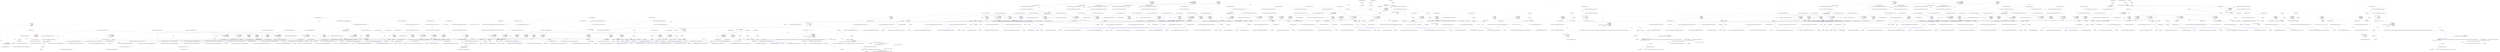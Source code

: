 digraph  {
n298 [label=fakeOptions, span=""];
n299 [label="System.Collections.Generic.IEnumerable<CommandLine.Core.OptionSpecification>", span=""];
n0 [label="Entry CommandLine.Tests.Unit.Core.InstanceBuilderTests.Explicit_help_request_generates_help_requested_error()", span="17-17", cluster="CommandLine.Tests.Unit.Core.InstanceBuilderTests.Explicit_help_request_generates_help_requested_error()"];
n1 [label="var fakeOptions = new FakeOptions()", span="20-20", cluster="CommandLine.Tests.Unit.Core.InstanceBuilderTests.Explicit_help_request_generates_help_requested_error()"];
n2 [label="var expectedResult = ParserResult.Create(\r\n                ParserResultType.Options,\r\n                fakeOptions, new Error[] { new HelpRequestedError() })", span="21-23", cluster="CommandLine.Tests.Unit.Core.InstanceBuilderTests.Explicit_help_request_generates_help_requested_error()"];
n6 [label="Entry CommandLine.Tests.Fakes.FakeOptions.FakeOptions()", span="6-6", cluster="CommandLine.Tests.Fakes.FakeOptions.FakeOptions()"];
n3 [label="var result = InstanceBuilder.Build(\r\n                () => fakeOptions,\r\n                new[] { ''--help'' },\r\n                StringComparer.Ordinal,\r\n                CultureInfo.InvariantCulture)", span="26-30", cluster="CommandLine.Tests.Unit.Core.InstanceBuilderTests.Explicit_help_request_generates_help_requested_error()"];
n13 [label=fakeOptions, span="27-27", cluster="lambda expression"];
n7 [label="Entry CommandLine.HelpRequestedError.HelpRequestedError()", span="338-338", cluster="CommandLine.HelpRequestedError.HelpRequestedError()"];
n8 [label="Entry CommandLine.ParserResult.Create<T>(CommandLine.ParserResultType, T, System.Collections.Generic.IEnumerable<CommandLine.Error>)", span="103-103", cluster="CommandLine.ParserResult.Create<T>(CommandLine.ParserResultType, T, System.Collections.Generic.IEnumerable<CommandLine.Error>)"];
n4 [label="Assert.True(expectedResult.Equals(result))", span="33-33", cluster="CommandLine.Tests.Unit.Core.InstanceBuilderTests.Explicit_help_request_generates_help_requested_error()"];
n9 [label="Entry CommandLine.Core.InstanceBuilder.Build<T>(System.Func<T>, System.Collections.Generic.IEnumerable<string>, System.StringComparer, System.Globalization.CultureInfo)", span="12-12", cluster="CommandLine.Core.InstanceBuilder.Build<T>(System.Func<T>, System.Collections.Generic.IEnumerable<string>, System.StringComparer, System.Globalization.CultureInfo)"];
n12 [label="Entry lambda expression", span="27-27", cluster="lambda expression"];
n5 [label="Exit CommandLine.Tests.Unit.Core.InstanceBuilderTests.Explicit_help_request_generates_help_requested_error()", span="17-17", cluster="CommandLine.Tests.Unit.Core.InstanceBuilderTests.Explicit_help_request_generates_help_requested_error()"];
n10 [label="Entry CommandLine.ParserResult<T>.Equals(CommandLine.ParserResult<T>)", span="90-90", cluster="CommandLine.ParserResult<T>.Equals(CommandLine.ParserResult<T>)"];
n11 [label="Entry Unk.True", span="", cluster="Unk.True"];
n14 [label="Exit lambda expression", span="27-27", cluster="lambda expression"];
n15 [label="Entry CommandLine.Tests.Unit.Core.InstanceBuilderTests.Parse_negative_long_value(string[], long)", span="42-42", cluster="CommandLine.Tests.Unit.Core.InstanceBuilderTests.Parse_negative_long_value(string[], long)"];
n16 [label="var result = InstanceBuilder.Build(\r\n                () => new FakeOptions(),\r\n                arguments,\r\n                StringComparer.Ordinal,\r\n                CultureInfo.InvariantCulture)", span="47-51", cluster="CommandLine.Tests.Unit.Core.InstanceBuilderTests.Parse_negative_long_value(string[], long)"];
n17 [label="Assert.Equal(expected, result.Value.LongValue)", span="54-54", cluster="CommandLine.Tests.Unit.Core.InstanceBuilderTests.Parse_negative_long_value(string[], long)"];
n20 [label="Entry lambda expression", span="48-48", cluster="lambda expression"];
n18 [label="Exit CommandLine.Tests.Unit.Core.InstanceBuilderTests.Parse_negative_long_value(string[], long)", span="42-42", cluster="CommandLine.Tests.Unit.Core.InstanceBuilderTests.Parse_negative_long_value(string[], long)"];
n19 [label="Entry Unk.Equal", span="", cluster="Unk.Equal"];
n21 [label="new FakeOptions()", span="48-48", cluster="lambda expression"];
n22 [label="Exit lambda expression", span="48-48", cluster="lambda expression"];
n23 [label="Entry CommandLine.Tests.Unit.Core.InstanceBuilderTests.Parse_double_value(string[], double)", span="65-65", cluster="CommandLine.Tests.Unit.Core.InstanceBuilderTests.Parse_double_value(string[], double)"];
n24 [label="var result = InstanceBuilder.Build(\r\n                () => new FakeOptionsWithDouble(),\r\n                arguments,\r\n                StringComparer.Ordinal,\r\n                CultureInfo.InvariantCulture)", span="70-74", cluster="CommandLine.Tests.Unit.Core.InstanceBuilderTests.Parse_double_value(string[], double)", color=red, community=0];
n25 [label="Assert.Equal(expected, result.Value.DoubleValue)", span="77-77", cluster="CommandLine.Tests.Unit.Core.InstanceBuilderTests.Parse_double_value(string[], double)", color=red, community=0];
n27 [label="Entry lambda expression", span="71-71", cluster="lambda expression"];
n26 [label="Exit CommandLine.Tests.Unit.Core.InstanceBuilderTests.Parse_double_value(string[], double)", span="65-65", cluster="CommandLine.Tests.Unit.Core.InstanceBuilderTests.Parse_double_value(string[], double)"];
n28 [label="new FakeOptionsWithDouble()", span="71-71", cluster="lambda expression", color=red, community=0];
n29 [label="Exit lambda expression", span="71-71", cluster="lambda expression"];
n30 [label="Entry CommandLine.Tests.Fakes.FakeOptionsWithDouble.FakeOptionsWithDouble()", span="9-9", cluster="CommandLine.Tests.Fakes.FakeOptionsWithDouble.FakeOptionsWithDouble()"];
n31 [label="Entry CommandLine.Tests.Unit.Core.InstanceBuilderTests.Parse_int_sequence(string[], int[])", span="89-89", cluster="CommandLine.Tests.Unit.Core.InstanceBuilderTests.Parse_int_sequence(string[], int[])"];
n32 [label="var result = InstanceBuilder.Build(\r\n                () => new FakeOptionsWithSequence(),\r\n                arguments,\r\n                StringComparer.Ordinal,\r\n                CultureInfo.InvariantCulture)", span="94-98", cluster="CommandLine.Tests.Unit.Core.InstanceBuilderTests.Parse_int_sequence(string[], int[])", color=red, community=0];
n33 [label="Assert.True(expected.SequenceEqual(result.Value.IntSequence))", span="101-101", cluster="CommandLine.Tests.Unit.Core.InstanceBuilderTests.Parse_int_sequence(string[], int[])", color=red, community=0];
n36 [label="Entry lambda expression", span="95-95", cluster="lambda expression"];
n34 [label="Exit CommandLine.Tests.Unit.Core.InstanceBuilderTests.Parse_int_sequence(string[], int[])", span="89-89", cluster="CommandLine.Tests.Unit.Core.InstanceBuilderTests.Parse_int_sequence(string[], int[])"];
n35 [label="Entry Unk.SequenceEqual", span="", cluster="Unk.SequenceEqual"];
n37 [label="new FakeOptionsWithSequence()", span="95-95", cluster="lambda expression", color=red, community=0];
n38 [label="Exit lambda expression", span="95-95", cluster="lambda expression"];
n39 [label="Entry CommandLine.Tests.Fakes.FakeOptionsWithSequence.FakeOptionsWithSequence()", span="9-9", cluster="CommandLine.Tests.Fakes.FakeOptionsWithSequence.FakeOptionsWithSequence()"];
n40 [label="Entry CommandLine.Tests.Unit.Core.InstanceBuilderTests.Parse_int_sequence_with_range(string[], int[])", span="111-111", cluster="CommandLine.Tests.Unit.Core.InstanceBuilderTests.Parse_int_sequence_with_range(string[], int[])"];
n41 [label="var result = InstanceBuilder.Build(\r\n                () => new FakeOptions(),\r\n                arguments,\r\n                StringComparer.Ordinal,\r\n                CultureInfo.InvariantCulture)", span="116-120", cluster="CommandLine.Tests.Unit.Core.InstanceBuilderTests.Parse_int_sequence_with_range(string[], int[])", color=red, community=0];
n42 [label="Assert.True(expected.SequenceEqual(result.Value.IntSequence))", span="123-123", cluster="CommandLine.Tests.Unit.Core.InstanceBuilderTests.Parse_int_sequence_with_range(string[], int[])", color=red, community=0];
n44 [label="Entry lambda expression", span="117-117", cluster="lambda expression"];
n43 [label="Exit CommandLine.Tests.Unit.Core.InstanceBuilderTests.Parse_int_sequence_with_range(string[], int[])", span="111-111", cluster="CommandLine.Tests.Unit.Core.InstanceBuilderTests.Parse_int_sequence_with_range(string[], int[])"];
n45 [label="new FakeOptions()", span="117-117", cluster="lambda expression", color=red, community=0];
n46 [label="Exit lambda expression", span="117-117", cluster="lambda expression"];
n47 [label="Entry CommandLine.Tests.Unit.Core.InstanceBuilderTests.Parse_string_sequence_with_only_min_constraint(string[], string[])", span="134-134", cluster="CommandLine.Tests.Unit.Core.InstanceBuilderTests.Parse_string_sequence_with_only_min_constraint(string[], string[])"];
n48 [label="var result = InstanceBuilder.Build(\r\n                () => new FakeOptionsWithSequenceAndOnlyMinConstraint(),\r\n                arguments,\r\n                StringComparer.Ordinal,\r\n                CultureInfo.InvariantCulture)", span="139-143", cluster="CommandLine.Tests.Unit.Core.InstanceBuilderTests.Parse_string_sequence_with_only_min_constraint(string[], string[])", color=red, community=0];
n49 [label="Assert.True(expected.SequenceEqual(result.Value.StringSequence))", span="146-146", cluster="CommandLine.Tests.Unit.Core.InstanceBuilderTests.Parse_string_sequence_with_only_min_constraint(string[], string[])"];
n51 [label="Entry lambda expression", span="140-140", cluster="lambda expression"];
n50 [label="Exit CommandLine.Tests.Unit.Core.InstanceBuilderTests.Parse_string_sequence_with_only_min_constraint(string[], string[])", span="134-134", cluster="CommandLine.Tests.Unit.Core.InstanceBuilderTests.Parse_string_sequence_with_only_min_constraint(string[], string[])"];
n52 [label="new FakeOptionsWithSequenceAndOnlyMinConstraint()", span="140-140", cluster="lambda expression"];
n53 [label="Exit lambda expression", span="140-140", cluster="lambda expression"];
n54 [label="Entry CommandLine.Tests.Fakes.FakeOptionsWithSequenceAndOnlyMinConstraint.FakeOptionsWithSequenceAndOnlyMinConstraint()", span="9-9", cluster="CommandLine.Tests.Fakes.FakeOptionsWithSequenceAndOnlyMinConstraint.FakeOptionsWithSequenceAndOnlyMinConstraint()"];
n55 [label="Entry CommandLine.Tests.Unit.Core.InstanceBuilderTests.Parse_string_sequence_with_only_max_constraint(string[], string[])", span="156-156", cluster="CommandLine.Tests.Unit.Core.InstanceBuilderTests.Parse_string_sequence_with_only_max_constraint(string[], string[])"];
n56 [label="var result = InstanceBuilder.Build(\r\n                () => new FakeOptionsWithSequenceAndOnlyMaxConstraint(),\r\n                arguments,\r\n                StringComparer.Ordinal,\r\n                CultureInfo.InvariantCulture)", span="161-165", cluster="CommandLine.Tests.Unit.Core.InstanceBuilderTests.Parse_string_sequence_with_only_max_constraint(string[], string[])"];
n57 [label="Assert.True(expected.SequenceEqual(result.Value.StringSequence))", span="168-168", cluster="CommandLine.Tests.Unit.Core.InstanceBuilderTests.Parse_string_sequence_with_only_max_constraint(string[], string[])"];
n59 [label="Entry lambda expression", span="162-162", cluster="lambda expression"];
n58 [label="Exit CommandLine.Tests.Unit.Core.InstanceBuilderTests.Parse_string_sequence_with_only_max_constraint(string[], string[])", span="156-156", cluster="CommandLine.Tests.Unit.Core.InstanceBuilderTests.Parse_string_sequence_with_only_max_constraint(string[], string[])"];
n60 [label="new FakeOptionsWithSequenceAndOnlyMaxConstraint()", span="162-162", cluster="lambda expression"];
n61 [label="Exit lambda expression", span="162-162", cluster="lambda expression"];
n62 [label="Entry CommandLine.Tests.Fakes.FakeOptionsWithSequenceAndOnlyMaxConstraint.FakeOptionsWithSequenceAndOnlyMaxConstraint()", span="9-9", cluster="CommandLine.Tests.Fakes.FakeOptionsWithSequenceAndOnlyMaxConstraint.FakeOptionsWithSequenceAndOnlyMaxConstraint()"];
n63 [label="Entry CommandLine.Tests.Unit.Core.InstanceBuilderTests.Breaking_min_constraint_in_string_sequence_gererates_MissingValueOptionError()", span="174-174", cluster="CommandLine.Tests.Unit.Core.InstanceBuilderTests.Breaking_min_constraint_in_string_sequence_gererates_MissingValueOptionError()"];
n64 [label="var expectedResult = new[] { new MissingValueOptionError(new NameInfo(''s'', ''string-seq'')) }", span="177-177", cluster="CommandLine.Tests.Unit.Core.InstanceBuilderTests.Breaking_min_constraint_in_string_sequence_gererates_MissingValueOptionError()"];
n65 [label="var result = InstanceBuilder.Build(\r\n                () => new FakeOptionsWithSequenceAndOnlyMinConstraint(),\r\n                new[] { ''-s'' },\r\n                StringComparer.Ordinal,\r\n                CultureInfo.InvariantCulture)", span="180-184", cluster="CommandLine.Tests.Unit.Core.InstanceBuilderTests.Breaking_min_constraint_in_string_sequence_gererates_MissingValueOptionError()"];
n68 [label="Entry CommandLine.MissingValueOptionError.MissingValueOptionError(CommandLine.NameInfo)", span="261-261", cluster="CommandLine.MissingValueOptionError.MissingValueOptionError(CommandLine.NameInfo)"];
n69 [label="Entry CommandLine.NameInfo.NameInfo(string, string)", span="20-20", cluster="CommandLine.NameInfo.NameInfo(string, string)"];
n66 [label="Assert.True(expectedResult.SequenceEqual(result.Errors))", span="187-187", cluster="CommandLine.Tests.Unit.Core.InstanceBuilderTests.Breaking_min_constraint_in_string_sequence_gererates_MissingValueOptionError()"];
n70 [label="Entry lambda expression", span="181-181", cluster="lambda expression"];
n67 [label="Exit CommandLine.Tests.Unit.Core.InstanceBuilderTests.Breaking_min_constraint_in_string_sequence_gererates_MissingValueOptionError()", span="174-174", cluster="CommandLine.Tests.Unit.Core.InstanceBuilderTests.Breaking_min_constraint_in_string_sequence_gererates_MissingValueOptionError()"];
n71 [label="new FakeOptionsWithSequenceAndOnlyMinConstraint()", span="181-181", cluster="lambda expression"];
n72 [label="Exit lambda expression", span="181-181", cluster="lambda expression"];
n73 [label="Entry CommandLine.Tests.Unit.Core.InstanceBuilderTests.Breaking_min_constraint_in_string_sequence_as_value_gererates_SequenceOutOfRangeError()", span="193-193", cluster="CommandLine.Tests.Unit.Core.InstanceBuilderTests.Breaking_min_constraint_in_string_sequence_as_value_gererates_SequenceOutOfRangeError()"];
n74 [label="var expectedResult = new[] { new SequenceOutOfRangeError(NameInfo.EmptyName) }", span="196-196", cluster="CommandLine.Tests.Unit.Core.InstanceBuilderTests.Breaking_min_constraint_in_string_sequence_as_value_gererates_SequenceOutOfRangeError()"];
n75 [label="var result = InstanceBuilder.Build(\r\n                () => new FakeOptionsWithSequenceAndOnlyMinConstraintAsValue(),\r\n                new string[] { },\r\n                StringComparer.Ordinal,\r\n                CultureInfo.InvariantCulture)", span="199-203", cluster="CommandLine.Tests.Unit.Core.InstanceBuilderTests.Breaking_min_constraint_in_string_sequence_as_value_gererates_SequenceOutOfRangeError()"];
n78 [label="Entry CommandLine.SequenceOutOfRangeError.SequenceOutOfRangeError(CommandLine.NameInfo)", span="316-316", cluster="CommandLine.SequenceOutOfRangeError.SequenceOutOfRangeError(CommandLine.NameInfo)"];
n76 [label="Assert.True(expectedResult.SequenceEqual(result.Errors))", span="206-206", cluster="CommandLine.Tests.Unit.Core.InstanceBuilderTests.Breaking_min_constraint_in_string_sequence_as_value_gererates_SequenceOutOfRangeError()"];
n79 [label="Entry lambda expression", span="200-200", cluster="lambda expression"];
n77 [label="Exit CommandLine.Tests.Unit.Core.InstanceBuilderTests.Breaking_min_constraint_in_string_sequence_as_value_gererates_SequenceOutOfRangeError()", span="193-193", cluster="CommandLine.Tests.Unit.Core.InstanceBuilderTests.Breaking_min_constraint_in_string_sequence_as_value_gererates_SequenceOutOfRangeError()"];
n80 [label="new FakeOptionsWithSequenceAndOnlyMinConstraintAsValue()", span="200-200", cluster="lambda expression"];
n81 [label="Exit lambda expression", span="200-200", cluster="lambda expression"];
n82 [label="Entry CommandLine.Tests.Fakes.FakeOptionsWithSequenceAndOnlyMinConstraintAsValue.FakeOptionsWithSequenceAndOnlyMinConstraintAsValue()", span="9-9", cluster="CommandLine.Tests.Fakes.FakeOptionsWithSequenceAndOnlyMinConstraintAsValue.FakeOptionsWithSequenceAndOnlyMinConstraintAsValue()"];
n83 [label="Entry CommandLine.Tests.Unit.Core.InstanceBuilderTests.Breaking_max_constraint_in_string_sequence_gererates_SequenceOutOfRangeError()", span="213-213", cluster="CommandLine.Tests.Unit.Core.InstanceBuilderTests.Breaking_max_constraint_in_string_sequence_gererates_SequenceOutOfRangeError()"];
n84 [label="var expectedResult = new[] { new SequenceOutOfRangeError(new NameInfo(''s'', ''string-seq'')) }", span="216-216", cluster="CommandLine.Tests.Unit.Core.InstanceBuilderTests.Breaking_max_constraint_in_string_sequence_gererates_SequenceOutOfRangeError()"];
n85 [label="var result = InstanceBuilder.Build(\r\n                () => new FakeOptionsWithSequenceAndOnlyMaxConstraint(),\r\n                new[] { ''--string-seq=one'', ''two'', ''three'', ''this-is-too-much'' },\r\n                StringComparer.Ordinal,\r\n                CultureInfo.InvariantCulture)", span="219-223", cluster="CommandLine.Tests.Unit.Core.InstanceBuilderTests.Breaking_max_constraint_in_string_sequence_gererates_SequenceOutOfRangeError()"];
n86 [label="Assert.True(expectedResult.SequenceEqual(result.Errors))", span="226-226", cluster="CommandLine.Tests.Unit.Core.InstanceBuilderTests.Breaking_max_constraint_in_string_sequence_gererates_SequenceOutOfRangeError()"];
n88 [label="Entry lambda expression", span="220-220", cluster="lambda expression"];
n87 [label="Exit CommandLine.Tests.Unit.Core.InstanceBuilderTests.Breaking_max_constraint_in_string_sequence_gererates_SequenceOutOfRangeError()", span="213-213", cluster="CommandLine.Tests.Unit.Core.InstanceBuilderTests.Breaking_max_constraint_in_string_sequence_gererates_SequenceOutOfRangeError()"];
n89 [label="new FakeOptionsWithSequenceAndOnlyMaxConstraint()", span="220-220", cluster="lambda expression"];
n90 [label="Exit lambda expression", span="220-220", cluster="lambda expression"];
n91 [label="Entry CommandLine.Tests.Unit.Core.InstanceBuilderTests.Breaking_max_constraint_in_string_sequence_as_value_gererates_SequenceOutOfRangeError()", span="232-232", cluster="CommandLine.Tests.Unit.Core.InstanceBuilderTests.Breaking_max_constraint_in_string_sequence_as_value_gererates_SequenceOutOfRangeError()"];
n92 [label="var expectedResult = new[] { new SequenceOutOfRangeError(NameInfo.EmptyName) }", span="235-235", cluster="CommandLine.Tests.Unit.Core.InstanceBuilderTests.Breaking_max_constraint_in_string_sequence_as_value_gererates_SequenceOutOfRangeError()"];
n93 [label="var result = InstanceBuilder.Build(\r\n                () => new FakeOptionsWithSequenceAndOnlyMaxConstraintAsValue(),\r\n                new[] { ''one'', ''two'', ''three'', ''this-is-too-much'' },\r\n                StringComparer.Ordinal,\r\n                CultureInfo.InvariantCulture)", span="238-242", cluster="CommandLine.Tests.Unit.Core.InstanceBuilderTests.Breaking_max_constraint_in_string_sequence_as_value_gererates_SequenceOutOfRangeError()"];
n94 [label="Assert.True(expectedResult.SequenceEqual(result.Errors))", span="245-245", cluster="CommandLine.Tests.Unit.Core.InstanceBuilderTests.Breaking_max_constraint_in_string_sequence_as_value_gererates_SequenceOutOfRangeError()"];
n96 [label="Entry lambda expression", span="239-239", cluster="lambda expression"];
n95 [label="Exit CommandLine.Tests.Unit.Core.InstanceBuilderTests.Breaking_max_constraint_in_string_sequence_as_value_gererates_SequenceOutOfRangeError()", span="232-232", cluster="CommandLine.Tests.Unit.Core.InstanceBuilderTests.Breaking_max_constraint_in_string_sequence_as_value_gererates_SequenceOutOfRangeError()"];
n97 [label="new FakeOptionsWithSequenceAndOnlyMaxConstraintAsValue()", span="239-239", cluster="lambda expression"];
n98 [label="Exit lambda expression", span="239-239", cluster="lambda expression"];
n99 [label="Entry CommandLine.Tests.Fakes.FakeOptionsWithSequenceAndOnlyMaxConstraintAsValue.FakeOptionsWithSequenceAndOnlyMaxConstraintAsValue()", span="9-9", cluster="CommandLine.Tests.Fakes.FakeOptionsWithSequenceAndOnlyMaxConstraintAsValue.FakeOptionsWithSequenceAndOnlyMaxConstraintAsValue()"];
n100 [label="Entry CommandLine.Tests.Unit.Core.InstanceBuilderTests.Parse_enum_value(string[], CommandLine.Tests.Fakes.Colors)", span="257-257", cluster="CommandLine.Tests.Unit.Core.InstanceBuilderTests.Parse_enum_value(string[], CommandLine.Tests.Fakes.Colors)"];
n101 [label="var result = InstanceBuilder.Build(\r\n                () => new FakeOptionsWithEnum(),\r\n                arguments,\r\n                StringComparer.Ordinal,\r\n                CultureInfo.InvariantCulture)", span="262-266", cluster="CommandLine.Tests.Unit.Core.InstanceBuilderTests.Parse_enum_value(string[], CommandLine.Tests.Fakes.Colors)"];
n102 [label="expected.ShouldBeEquivalentTo(result.Value.Colors)", span="269-269", cluster="CommandLine.Tests.Unit.Core.InstanceBuilderTests.Parse_enum_value(string[], CommandLine.Tests.Fakes.Colors)"];
n105 [label="Entry lambda expression", span="263-263", cluster="lambda expression"];
n103 [label="Exit CommandLine.Tests.Unit.Core.InstanceBuilderTests.Parse_enum_value(string[], CommandLine.Tests.Fakes.Colors)", span="257-257", cluster="CommandLine.Tests.Unit.Core.InstanceBuilderTests.Parse_enum_value(string[], CommandLine.Tests.Fakes.Colors)"];
n104 [label="Entry Unk.ShouldBeEquivalentTo", span="", cluster="Unk.ShouldBeEquivalentTo"];
n106 [label="new FakeOptionsWithEnum()", span="263-263", cluster="lambda expression"];
n107 [label="Exit lambda expression", span="263-263", cluster="lambda expression"];
n108 [label="Entry CommandLine.Tests.Fakes.FakeOptionsWithEnum.FakeOptionsWithEnum()", span="16-16", cluster="CommandLine.Tests.Fakes.FakeOptionsWithEnum.FakeOptionsWithEnum()"];
n109 [label="Entry CommandLine.Tests.Unit.Core.InstanceBuilderTests.Parse_enum_value_with_wrong_index_generates_BadFormatConversionError()", span="275-275", cluster="CommandLine.Tests.Unit.Core.InstanceBuilderTests.Parse_enum_value_with_wrong_index_generates_BadFormatConversionError()"];
n110 [label="var expectedResult = new[] { new BadFormatConversionError(new NameInfo('''', ''colors'')) }", span="278-278", cluster="CommandLine.Tests.Unit.Core.InstanceBuilderTests.Parse_enum_value_with_wrong_index_generates_BadFormatConversionError()"];
n111 [label="var result = InstanceBuilder.Build(\r\n                () => new FakeOptionsWithEnum(),\r\n                new[] { ''--colors'', ''3'' },\r\n                StringComparer.Ordinal,\r\n                CultureInfo.InvariantCulture)", span="281-285", cluster="CommandLine.Tests.Unit.Core.InstanceBuilderTests.Parse_enum_value_with_wrong_index_generates_BadFormatConversionError()"];
n114 [label="Entry CommandLine.BadFormatConversionError.BadFormatConversionError(CommandLine.NameInfo)", span="305-305", cluster="CommandLine.BadFormatConversionError.BadFormatConversionError(CommandLine.NameInfo)"];
n112 [label="Assert.True(expectedResult.SequenceEqual(result.Errors))", span="288-288", cluster="CommandLine.Tests.Unit.Core.InstanceBuilderTests.Parse_enum_value_with_wrong_index_generates_BadFormatConversionError()"];
n115 [label="Entry lambda expression", span="282-282", cluster="lambda expression"];
n113 [label="Exit CommandLine.Tests.Unit.Core.InstanceBuilderTests.Parse_enum_value_with_wrong_index_generates_BadFormatConversionError()", span="275-275", cluster="CommandLine.Tests.Unit.Core.InstanceBuilderTests.Parse_enum_value_with_wrong_index_generates_BadFormatConversionError()"];
n116 [label="new FakeOptionsWithEnum()", span="282-282", cluster="lambda expression"];
n117 [label="Exit lambda expression", span="282-282", cluster="lambda expression"];
n118 [label="Entry CommandLine.Tests.Unit.Core.InstanceBuilderTests.Parse_enum_value_with_wrong_item_name_generates_BadFormatConversionError()", span="294-294", cluster="CommandLine.Tests.Unit.Core.InstanceBuilderTests.Parse_enum_value_with_wrong_item_name_generates_BadFormatConversionError()"];
n119 [label="var expectedResult = new[] { new BadFormatConversionError(new NameInfo('''', ''colors'')) }", span="297-297", cluster="CommandLine.Tests.Unit.Core.InstanceBuilderTests.Parse_enum_value_with_wrong_item_name_generates_BadFormatConversionError()"];
n120 [label="var result = InstanceBuilder.Build(\r\n                () => new FakeOptionsWithEnum(),\r\n                new[] { ''--colors'', ''Yellow'' },\r\n                StringComparer.Ordinal,\r\n                CultureInfo.InvariantCulture)", span="300-304", cluster="CommandLine.Tests.Unit.Core.InstanceBuilderTests.Parse_enum_value_with_wrong_item_name_generates_BadFormatConversionError()"];
n121 [label="Assert.True(expectedResult.SequenceEqual(result.Errors))", span="307-307", cluster="CommandLine.Tests.Unit.Core.InstanceBuilderTests.Parse_enum_value_with_wrong_item_name_generates_BadFormatConversionError()"];
n123 [label="Entry lambda expression", span="301-301", cluster="lambda expression"];
n122 [label="Exit CommandLine.Tests.Unit.Core.InstanceBuilderTests.Parse_enum_value_with_wrong_item_name_generates_BadFormatConversionError()", span="294-294", cluster="CommandLine.Tests.Unit.Core.InstanceBuilderTests.Parse_enum_value_with_wrong_item_name_generates_BadFormatConversionError()"];
n124 [label="new FakeOptionsWithEnum()", span="301-301", cluster="lambda expression"];
n125 [label="Exit lambda expression", span="301-301", cluster="lambda expression"];
n126 [label="Entry CommandLine.Tests.Unit.Core.InstanceBuilderTests.Parse_enum_value_with_wrong_item_name_case_generates_BadFormatConversionError()", span="313-313", cluster="CommandLine.Tests.Unit.Core.InstanceBuilderTests.Parse_enum_value_with_wrong_item_name_case_generates_BadFormatConversionError()"];
n127 [label="var expectedResult = new[] { new BadFormatConversionError(new NameInfo('''', ''colors'')) }", span="316-316", cluster="CommandLine.Tests.Unit.Core.InstanceBuilderTests.Parse_enum_value_with_wrong_item_name_case_generates_BadFormatConversionError()"];
n128 [label="var result = InstanceBuilder.Build(\r\n                () => new FakeOptionsWithEnum(),\r\n                new[] { ''--colors'', ''RED'' },\r\n                StringComparer.Ordinal,\r\n                CultureInfo.InvariantCulture)", span="319-323", cluster="CommandLine.Tests.Unit.Core.InstanceBuilderTests.Parse_enum_value_with_wrong_item_name_case_generates_BadFormatConversionError()"];
n129 [label="Assert.True(expectedResult.SequenceEqual(result.Errors))", span="326-326", cluster="CommandLine.Tests.Unit.Core.InstanceBuilderTests.Parse_enum_value_with_wrong_item_name_case_generates_BadFormatConversionError()"];
n131 [label="Entry lambda expression", span="320-320", cluster="lambda expression"];
n130 [label="Exit CommandLine.Tests.Unit.Core.InstanceBuilderTests.Parse_enum_value_with_wrong_item_name_case_generates_BadFormatConversionError()", span="313-313", cluster="CommandLine.Tests.Unit.Core.InstanceBuilderTests.Parse_enum_value_with_wrong_item_name_case_generates_BadFormatConversionError()"];
n132 [label="new FakeOptionsWithEnum()", span="320-320", cluster="lambda expression"];
n133 [label="Exit lambda expression", span="320-320", cluster="lambda expression"];
n134 [label="Entry CommandLine.Tests.Unit.Core.InstanceBuilderTests.Parse_values_partitioned_between_sequence_and_scalar()", span="332-332", cluster="CommandLine.Tests.Unit.Core.InstanceBuilderTests.Parse_values_partitioned_between_sequence_and_scalar()"];
n135 [label="var expectedResult = new FakeOptionsWithValues\r\n                {\r\n                    StringValue = string.Empty,\r\n                    LongValue = 10L,\r\n                    StringSequence = new[] { ''a'', ''b'', ''c'' },\r\n                    IntValue = 20\r\n                }", span="335-341", cluster="CommandLine.Tests.Unit.Core.InstanceBuilderTests.Parse_values_partitioned_between_sequence_and_scalar()"];
n136 [label="var result = InstanceBuilder.Build(\r\n                () => new FakeOptionsWithValues(),\r\n                new[] { ''10'', ''a'', ''b'', ''c'', ''20'' },\r\n                StringComparer.Ordinal,\r\n                CultureInfo.InvariantCulture)", span="344-348", cluster="CommandLine.Tests.Unit.Core.InstanceBuilderTests.Parse_values_partitioned_between_sequence_and_scalar()"];
n139 [label="Entry CommandLine.Tests.Fakes.FakeOptionsWithValues.FakeOptionsWithValues()", span="6-6", cluster="CommandLine.Tests.Fakes.FakeOptionsWithValues.FakeOptionsWithValues()"];
n137 [label="expectedResult.ShouldBeEquivalentTo(result.Value)", span="351-351", cluster="CommandLine.Tests.Unit.Core.InstanceBuilderTests.Parse_values_partitioned_between_sequence_and_scalar()"];
n140 [label="Entry lambda expression", span="345-345", cluster="lambda expression"];
n138 [label="Exit CommandLine.Tests.Unit.Core.InstanceBuilderTests.Parse_values_partitioned_between_sequence_and_scalar()", span="332-332", cluster="CommandLine.Tests.Unit.Core.InstanceBuilderTests.Parse_values_partitioned_between_sequence_and_scalar()"];
n141 [label="new FakeOptionsWithValues()", span="345-345", cluster="lambda expression"];
n142 [label="Exit lambda expression", span="345-345", cluster="lambda expression"];
n143 [label="Entry CommandLine.Tests.Unit.Core.InstanceBuilderTests.Parse_sequence_value_without_range_constraints(string[], long[])", span="362-362", cluster="CommandLine.Tests.Unit.Core.InstanceBuilderTests.Parse_sequence_value_without_range_constraints(string[], long[])"];
n144 [label="var result = InstanceBuilder.Build(\r\n                () => new FakeOptionsWithSequenceWithoutRange(),\r\n                arguments,\r\n                StringComparer.Ordinal,\r\n                CultureInfo.InvariantCulture)", span="367-371", cluster="CommandLine.Tests.Unit.Core.InstanceBuilderTests.Parse_sequence_value_without_range_constraints(string[], long[])"];
n145 [label="expected.ShouldBeEquivalentTo(result.Value.LongSequence)", span="374-374", cluster="CommandLine.Tests.Unit.Core.InstanceBuilderTests.Parse_sequence_value_without_range_constraints(string[], long[])"];
n147 [label="Entry lambda expression", span="368-368", cluster="lambda expression"];
n146 [label="Exit CommandLine.Tests.Unit.Core.InstanceBuilderTests.Parse_sequence_value_without_range_constraints(string[], long[])", span="362-362", cluster="CommandLine.Tests.Unit.Core.InstanceBuilderTests.Parse_sequence_value_without_range_constraints(string[], long[])"];
n148 [label="new FakeOptionsWithSequenceWithoutRange()", span="368-368", cluster="lambda expression"];
n149 [label="Exit lambda expression", span="368-368", cluster="lambda expression"];
n150 [label="Entry CommandLine.Tests.Fakes.FakeOptionsWithSequenceWithoutRange.FakeOptionsWithSequenceWithoutRange()", span="9-9", cluster="CommandLine.Tests.Fakes.FakeOptionsWithSequenceWithoutRange.FakeOptionsWithSequenceWithoutRange()"];
n151 [label="Entry CommandLine.Tests.Unit.Core.InstanceBuilderTests.Parse_long_sequence_with_separator(string[], long[])", span="384-384", cluster="CommandLine.Tests.Unit.Core.InstanceBuilderTests.Parse_long_sequence_with_separator(string[], long[])"];
n152 [label="var result = InstanceBuilder.Build(\r\n                () => new FakeOptionsWithSequenceAndSeparator(),\r\n                arguments,\r\n                StringComparer.Ordinal,\r\n                CultureInfo.InvariantCulture)", span="389-393", cluster="CommandLine.Tests.Unit.Core.InstanceBuilderTests.Parse_long_sequence_with_separator(string[], long[])"];
n153 [label="expected.ShouldBeEquivalentTo(result.Value.LongSequence)", span="396-396", cluster="CommandLine.Tests.Unit.Core.InstanceBuilderTests.Parse_long_sequence_with_separator(string[], long[])"];
n155 [label="Entry lambda expression", span="390-390", cluster="lambda expression"];
n154 [label="Exit CommandLine.Tests.Unit.Core.InstanceBuilderTests.Parse_long_sequence_with_separator(string[], long[])", span="384-384", cluster="CommandLine.Tests.Unit.Core.InstanceBuilderTests.Parse_long_sequence_with_separator(string[], long[])"];
n156 [label="new FakeOptionsWithSequenceAndSeparator()", span="390-390", cluster="lambda expression"];
n157 [label="Exit lambda expression", span="390-390", cluster="lambda expression"];
n158 [label="Entry CommandLine.Tests.Fakes.FakeOptionsWithSequenceAndSeparator.FakeOptionsWithSequenceAndSeparator()", span="9-9", cluster="CommandLine.Tests.Fakes.FakeOptionsWithSequenceAndSeparator.FakeOptionsWithSequenceAndSeparator()"];
n159 [label="Entry CommandLine.Tests.Unit.Core.InstanceBuilderTests.Parse_string_sequence_with_separator(string[], string[])", span="406-406", cluster="CommandLine.Tests.Unit.Core.InstanceBuilderTests.Parse_string_sequence_with_separator(string[], string[])"];
n160 [label="var result = InstanceBuilder.Build(\r\n                () => new FakeOptionsWithSequenceAndSeparator(),\r\n                arguments,\r\n                StringComparer.Ordinal,\r\n                CultureInfo.InvariantCulture)", span="411-415", cluster="CommandLine.Tests.Unit.Core.InstanceBuilderTests.Parse_string_sequence_with_separator(string[], string[])"];
n161 [label="expected.ShouldBeEquivalentTo(result.Value.StringSequence)", span="418-418", cluster="CommandLine.Tests.Unit.Core.InstanceBuilderTests.Parse_string_sequence_with_separator(string[], string[])"];
n163 [label="Entry lambda expression", span="412-412", cluster="lambda expression"];
n162 [label="Exit CommandLine.Tests.Unit.Core.InstanceBuilderTests.Parse_string_sequence_with_separator(string[], string[])", span="406-406", cluster="CommandLine.Tests.Unit.Core.InstanceBuilderTests.Parse_string_sequence_with_separator(string[], string[])"];
n164 [label="new FakeOptionsWithSequenceAndSeparator()", span="412-412", cluster="lambda expression"];
n165 [label="Exit lambda expression", span="412-412", cluster="lambda expression"];
n166 [label="Entry CommandLine.Tests.Unit.Core.InstanceBuilderTests.Double_dash_force_subsequent_arguments_as_values()", span="427-427", cluster="CommandLine.Tests.Unit.Core.InstanceBuilderTests.Double_dash_force_subsequent_arguments_as_values()"];
n167 [label="var expectedResult = new FakeOptionsWithValues\r\n                {\r\n                    StringValue = ''str1'',\r\n                    LongValue = 10L,\r\n                    StringSequence = new[] { ''-a'', ''--bee'', ''-c'' },\r\n                    IntValue = 20\r\n                }", span="430-436", cluster="CommandLine.Tests.Unit.Core.InstanceBuilderTests.Double_dash_force_subsequent_arguments_as_values()"];
n168 [label="var arguments = new[] { ''--stringvalue'', ''str1'', ''--'', ''10'', ''-a'', ''--bee'', ''-c'', ''20'' }", span="437-437", cluster="CommandLine.Tests.Unit.Core.InstanceBuilderTests.Double_dash_force_subsequent_arguments_as_values()"];
n170 [label="expectedResult.ShouldBeEquivalentTo(result.Value)", span="450-450", cluster="CommandLine.Tests.Unit.Core.InstanceBuilderTests.Double_dash_force_subsequent_arguments_as_values()"];
n169 [label="var result = InstanceBuilder.Build(\r\n                () => new FakeOptionsWithValues(),\r\n                (a, optionSpecs) =>\r\n                    Tokenizer.PreprocessDashDash(a,\r\n                        args => Tokenizer.Tokenize(args, name => NameLookup.Contains(name, optionSpecs, StringComparer.Ordinal))),\r\n                arguments,\r\n                StringComparer.Ordinal,\r\n                CultureInfo.InvariantCulture)", span="440-447", cluster="CommandLine.Tests.Unit.Core.InstanceBuilderTests.Double_dash_force_subsequent_arguments_as_values()"];
n172 [label="Entry CommandLine.Core.InstanceBuilder.Build<T>(System.Func<T>, System.Func<System.Collections.Generic.IEnumerable<string>, System.Collections.Generic.IEnumerable<CommandLine.Core.OptionSpecification>, CommandLine.Core.StatePair<System.Collections.Generic.IEnumerable<CommandLine.Core.Token>>>, System.Collections.Generic.IEnumerable<string>, System.StringComparer, System.Globalization.CultureInfo)", span="33-33", cluster="CommandLine.Core.InstanceBuilder.Build<T>(System.Func<T>, System.Func<System.Collections.Generic.IEnumerable<string>, System.Collections.Generic.IEnumerable<CommandLine.Core.OptionSpecification>, CommandLine.Core.StatePair<System.Collections.Generic.IEnumerable<CommandLine.Core.Token>>>, System.Collections.Generic.IEnumerable<string>, System.StringComparer, System.Globalization.CultureInfo)"];
n173 [label="Entry lambda expression", span="441-441", cluster="lambda expression"];
n176 [label="Entry lambda expression", span="442-444", cluster="lambda expression"];
n171 [label="Exit CommandLine.Tests.Unit.Core.InstanceBuilderTests.Double_dash_force_subsequent_arguments_as_values()", span="427-427", cluster="CommandLine.Tests.Unit.Core.InstanceBuilderTests.Double_dash_force_subsequent_arguments_as_values()"];
n174 [label="new FakeOptionsWithValues()", span="441-441", cluster="lambda expression"];
n175 [label="Exit lambda expression", span="441-441", cluster="lambda expression"];
n177 [label="Tokenizer.PreprocessDashDash(a,\r\n                        args => Tokenizer.Tokenize(args, name => NameLookup.Contains(name, optionSpecs, StringComparer.Ordinal)))", span="443-444", cluster="lambda expression"];
n181 [label="Tokenizer.Tokenize(args, name => NameLookup.Contains(name, optionSpecs, StringComparer.Ordinal))", span="444-444", cluster="lambda expression"];
n185 [label="NameLookup.Contains(name, optionSpecs, StringComparer.Ordinal)", span="444-444", cluster="lambda expression"];
n178 [label="Exit lambda expression", span="442-444", cluster="lambda expression"];
n179 [label="Entry CommandLine.Core.Tokenizer.PreprocessDashDash(System.Collections.Generic.IEnumerable<string>, System.Func<System.Collections.Generic.IEnumerable<string>, CommandLine.Core.StatePair<System.Collections.Generic.IEnumerable<CommandLine.Core.Token>>>)", span="37-37", cluster="CommandLine.Core.Tokenizer.PreprocessDashDash(System.Collections.Generic.IEnumerable<string>, System.Func<System.Collections.Generic.IEnumerable<string>, CommandLine.Core.StatePair<System.Collections.Generic.IEnumerable<CommandLine.Core.Token>>>)"];
n180 [label="Entry lambda expression", span="444-444", cluster="lambda expression"];
n182 [label="Exit lambda expression", span="444-444", cluster="lambda expression"];
n183 [label="Entry CommandLine.Core.Tokenizer.Tokenize(System.Collections.Generic.IEnumerable<string>, System.Func<string, bool>)", span="11-11", cluster="CommandLine.Core.Tokenizer.Tokenize(System.Collections.Generic.IEnumerable<string>, System.Func<string, bool>)"];
n184 [label="Entry lambda expression", span="444-444", cluster="lambda expression"];
n186 [label="Exit lambda expression", span="444-444", cluster="lambda expression"];
n187 [label="Entry CommandLine.Core.NameLookup.Contains(string, System.Collections.Generic.IEnumerable<CommandLine.Core.OptionSpecification>, System.StringComparer)", span="12-12", cluster="CommandLine.Core.NameLookup.Contains(string, System.Collections.Generic.IEnumerable<CommandLine.Core.OptionSpecification>, System.StringComparer)"];
n188 [label="Entry CommandLine.Tests.Unit.Core.InstanceBuilderTests.Parse_option_from_different_sets_gererates_MutuallyExclusiveSetError()", span="456-456", cluster="CommandLine.Tests.Unit.Core.InstanceBuilderTests.Parse_option_from_different_sets_gererates_MutuallyExclusiveSetError()"];
n189 [label="var expectedResult = new[]\r\n                {\r\n                    new MutuallyExclusiveSetError(new NameInfo('''', ''weburl'')),\r\n                    new MutuallyExclusiveSetError(new NameInfo('''', ''ftpurl''))\r\n                }", span="459-463", cluster="CommandLine.Tests.Unit.Core.InstanceBuilderTests.Parse_option_from_different_sets_gererates_MutuallyExclusiveSetError()"];
n190 [label="var result = InstanceBuilder.Build(\r\n                () => new FakeOptionsWithSets(),\r\n                new[] { ''--weburl'', ''http://mywebsite.org/'', ''--ftpurl'', ''fpt://ftpsite.org/'' },\r\n                StringComparer.Ordinal,\r\n                CultureInfo.InvariantCulture)", span="466-470", cluster="CommandLine.Tests.Unit.Core.InstanceBuilderTests.Parse_option_from_different_sets_gererates_MutuallyExclusiveSetError()"];
n193 [label="Entry CommandLine.MutuallyExclusiveSetError.MutuallyExclusiveSetError(CommandLine.NameInfo)", span="294-294", cluster="CommandLine.MutuallyExclusiveSetError.MutuallyExclusiveSetError(CommandLine.NameInfo)"];
n191 [label="Assert.True(expectedResult.SequenceEqual(result.Errors))", span="473-473", cluster="CommandLine.Tests.Unit.Core.InstanceBuilderTests.Parse_option_from_different_sets_gererates_MutuallyExclusiveSetError()"];
n194 [label="Entry lambda expression", span="467-467", cluster="lambda expression"];
n192 [label="Exit CommandLine.Tests.Unit.Core.InstanceBuilderTests.Parse_option_from_different_sets_gererates_MutuallyExclusiveSetError()", span="456-456", cluster="CommandLine.Tests.Unit.Core.InstanceBuilderTests.Parse_option_from_different_sets_gererates_MutuallyExclusiveSetError()"];
n195 [label="new FakeOptionsWithSets()", span="467-467", cluster="lambda expression"];
n196 [label="Exit lambda expression", span="467-467", cluster="lambda expression"];
n197 [label="Entry CommandLine.Tests.Fakes.FakeOptionsWithSets.FakeOptionsWithSets()", span="4-4", cluster="CommandLine.Tests.Fakes.FakeOptionsWithSets.FakeOptionsWithSets()"];
n198 [label="Entry CommandLine.Tests.Unit.Core.InstanceBuilderTests.Two_required_options_at_the_same_set_and_one_is_true()", span="479-479", cluster="CommandLine.Tests.Unit.Core.InstanceBuilderTests.Two_required_options_at_the_same_set_and_one_is_true()"];
n199 [label="var expectedResult = new FakeOptionWithRequiredAndSet {\r\n                FtpUrl = ''str1'',\r\n                WebUrl = null\r\n            }", span="481-484", cluster="CommandLine.Tests.Unit.Core.InstanceBuilderTests.Two_required_options_at_the_same_set_and_one_is_true()"];
n200 [label="var result = InstanceBuilder.Build(\r\n                () => new FakeOptionWithRequiredAndSet(),\r\n                new[] { ''--ftpurl'', ''str1''},\r\n                StringComparer.Ordinal,\r\n                CultureInfo.InvariantCulture)", span="486-490", cluster="CommandLine.Tests.Unit.Core.InstanceBuilderTests.Two_required_options_at_the_same_set_and_one_is_true()"];
n203 [label="Entry CommandLine.Tests.Fakes.FakeOptionWithRequiredAndSet.FakeOptionWithRequiredAndSet()", span="4-4", cluster="CommandLine.Tests.Fakes.FakeOptionWithRequiredAndSet.FakeOptionWithRequiredAndSet()"];
n201 [label="expectedResult.ShouldBeEquivalentTo(result.Value)", span="493-493", cluster="CommandLine.Tests.Unit.Core.InstanceBuilderTests.Two_required_options_at_the_same_set_and_one_is_true()"];
n204 [label="Entry lambda expression", span="487-487", cluster="lambda expression"];
n202 [label="Exit CommandLine.Tests.Unit.Core.InstanceBuilderTests.Two_required_options_at_the_same_set_and_one_is_true()", span="479-479", cluster="CommandLine.Tests.Unit.Core.InstanceBuilderTests.Two_required_options_at_the_same_set_and_one_is_true()"];
n205 [label="new FakeOptionWithRequiredAndSet()", span="487-487", cluster="lambda expression"];
n206 [label="Exit lambda expression", span="487-487", cluster="lambda expression"];
n207 [label="Entry CommandLine.Tests.Unit.Core.InstanceBuilderTests.Two_required_options_at_the_same_set_and_both_are_true()", span="499-499", cluster="CommandLine.Tests.Unit.Core.InstanceBuilderTests.Two_required_options_at_the_same_set_and_both_are_true()"];
n208 [label="var expectedResult = new FakeOptionWithRequiredAndSet {\r\n                FtpUrl = ''str1'',\r\n                WebUrl = ''str2''\r\n            }", span="501-504", cluster="CommandLine.Tests.Unit.Core.InstanceBuilderTests.Two_required_options_at_the_same_set_and_both_are_true()"];
n209 [label="var result = InstanceBuilder.Build(\r\n                () => new FakeOptionWithRequiredAndSet(),\r\n                new[] { ''--ftpurl'', ''str1'', ''--weburl'', ''str2'' },\r\n                StringComparer.Ordinal,\r\n                CultureInfo.InvariantCulture)", span="506-510", cluster="CommandLine.Tests.Unit.Core.InstanceBuilderTests.Two_required_options_at_the_same_set_and_both_are_true()"];
n210 [label="expectedResult.ShouldBeEquivalentTo(result.Value)", span="513-513", cluster="CommandLine.Tests.Unit.Core.InstanceBuilderTests.Two_required_options_at_the_same_set_and_both_are_true()"];
n212 [label="Entry lambda expression", span="507-507", cluster="lambda expression"];
n211 [label="Exit CommandLine.Tests.Unit.Core.InstanceBuilderTests.Two_required_options_at_the_same_set_and_both_are_true()", span="499-499", cluster="CommandLine.Tests.Unit.Core.InstanceBuilderTests.Two_required_options_at_the_same_set_and_both_are_true()"];
n213 [label="new FakeOptionWithRequiredAndSet()", span="507-507", cluster="lambda expression"];
n214 [label="Exit lambda expression", span="507-507", cluster="lambda expression"];
n215 [label="Entry CommandLine.Tests.Unit.Core.InstanceBuilderTests.Two_required_options_at_the_same_set_and_none_are_true()", span="518-518", cluster="CommandLine.Tests.Unit.Core.InstanceBuilderTests.Two_required_options_at_the_same_set_and_none_are_true()"];
n216 [label="var expectedResult = new[]\r\n            {\r\n                new MissingRequiredOptionError(new NameInfo('''', ''ftpurl'')),\r\n                new MissingRequiredOptionError(new NameInfo('''', ''weburl''))\r\n            }", span="520-524", cluster="CommandLine.Tests.Unit.Core.InstanceBuilderTests.Two_required_options_at_the_same_set_and_none_are_true()"];
n217 [label="var result = InstanceBuilder.Build(\r\n                () => new FakeOptionWithRequiredAndSet(),\r\n                new[] {''''},\r\n                StringComparer.Ordinal,\r\n                CultureInfo.InvariantCulture)", span="526-530", cluster="CommandLine.Tests.Unit.Core.InstanceBuilderTests.Two_required_options_at_the_same_set_and_none_are_true()"];
n220 [label="Entry CommandLine.MissingRequiredOptionError.MissingRequiredOptionError(CommandLine.NameInfo)", span="283-283", cluster="CommandLine.MissingRequiredOptionError.MissingRequiredOptionError(CommandLine.NameInfo)"];
n218 [label="Assert.True(expectedResult.SequenceEqual(result.Errors))", span="533-533", cluster="CommandLine.Tests.Unit.Core.InstanceBuilderTests.Two_required_options_at_the_same_set_and_none_are_true()"];
n221 [label="Entry lambda expression", span="527-527", cluster="lambda expression"];
n219 [label="Exit CommandLine.Tests.Unit.Core.InstanceBuilderTests.Two_required_options_at_the_same_set_and_none_are_true()", span="518-518", cluster="CommandLine.Tests.Unit.Core.InstanceBuilderTests.Two_required_options_at_the_same_set_and_none_are_true()"];
n222 [label="new FakeOptionWithRequiredAndSet()", span="527-527", cluster="lambda expression"];
n223 [label="Exit lambda expression", span="527-527", cluster="lambda expression"];
n224 [label="Entry CommandLine.Tests.Unit.Core.InstanceBuilderTests.Omitting_required_option_gererates_MissingRequiredOptionError()", span="538-538", cluster="CommandLine.Tests.Unit.Core.InstanceBuilderTests.Omitting_required_option_gererates_MissingRequiredOptionError()"];
n225 [label="var expectedResult = new[] { new MissingRequiredOptionError(new NameInfo('''', ''str'')) }", span="541-541", cluster="CommandLine.Tests.Unit.Core.InstanceBuilderTests.Omitting_required_option_gererates_MissingRequiredOptionError()"];
n226 [label="var result = InstanceBuilder.Build(\r\n                () => new FakeOptionWithRequired(),\r\n                new string[] { },\r\n                StringComparer.Ordinal,\r\n                CultureInfo.InvariantCulture)", span="544-548", cluster="CommandLine.Tests.Unit.Core.InstanceBuilderTests.Omitting_required_option_gererates_MissingRequiredOptionError()"];
n227 [label="Assert.True(expectedResult.SequenceEqual(result.Errors))", span="551-551", cluster="CommandLine.Tests.Unit.Core.InstanceBuilderTests.Omitting_required_option_gererates_MissingRequiredOptionError()"];
n229 [label="Entry lambda expression", span="545-545", cluster="lambda expression"];
n228 [label="Exit CommandLine.Tests.Unit.Core.InstanceBuilderTests.Omitting_required_option_gererates_MissingRequiredOptionError()", span="538-538", cluster="CommandLine.Tests.Unit.Core.InstanceBuilderTests.Omitting_required_option_gererates_MissingRequiredOptionError()"];
n230 [label="new FakeOptionWithRequired()", span="545-545", cluster="lambda expression"];
n231 [label="Exit lambda expression", span="545-545", cluster="lambda expression"];
n232 [label="Entry CommandLine.Tests.Fakes.FakeOptionWithRequired.FakeOptionWithRequired()", span="4-4", cluster="CommandLine.Tests.Fakes.FakeOptionWithRequired.FakeOptionWithRequired()"];
n233 [label="Entry CommandLine.Tests.Unit.Core.InstanceBuilderTests.Wrong_range_in_sequence_gererates_SequenceOutOfRangeError()", span="557-557", cluster="CommandLine.Tests.Unit.Core.InstanceBuilderTests.Wrong_range_in_sequence_gererates_SequenceOutOfRangeError()"];
n234 [label="var expectedResult = new[] { new SequenceOutOfRangeError(new NameInfo(''i'', '''')) }", span="560-560", cluster="CommandLine.Tests.Unit.Core.InstanceBuilderTests.Wrong_range_in_sequence_gererates_SequenceOutOfRangeError()"];
n235 [label="var result = InstanceBuilder.Build(\r\n                () => new FakeOptions(),\r\n                new [] { ''-i'', ''10'' },\r\n                StringComparer.Ordinal,\r\n                CultureInfo.InvariantCulture)", span="563-567", cluster="CommandLine.Tests.Unit.Core.InstanceBuilderTests.Wrong_range_in_sequence_gererates_SequenceOutOfRangeError()"];
n236 [label="Assert.True(expectedResult.SequenceEqual(result.Errors))", span="570-570", cluster="CommandLine.Tests.Unit.Core.InstanceBuilderTests.Wrong_range_in_sequence_gererates_SequenceOutOfRangeError()"];
n238 [label="Entry lambda expression", span="564-564", cluster="lambda expression"];
n237 [label="Exit CommandLine.Tests.Unit.Core.InstanceBuilderTests.Wrong_range_in_sequence_gererates_SequenceOutOfRangeError()", span="557-557", cluster="CommandLine.Tests.Unit.Core.InstanceBuilderTests.Wrong_range_in_sequence_gererates_SequenceOutOfRangeError()"];
n239 [label="new FakeOptions()", span="564-564", cluster="lambda expression"];
n240 [label="Exit lambda expression", span="564-564", cluster="lambda expression"];
n241 [label="Entry CommandLine.Tests.Unit.Core.InstanceBuilderTests.Parse_unknown_long_option_gererates_UnknownOptionError()", span="576-576", cluster="CommandLine.Tests.Unit.Core.InstanceBuilderTests.Parse_unknown_long_option_gererates_UnknownOptionError()"];
n242 [label="var expectedResult = new[] { new UnknownOptionError(''xyz'') }", span="579-579", cluster="CommandLine.Tests.Unit.Core.InstanceBuilderTests.Parse_unknown_long_option_gererates_UnknownOptionError()"];
n243 [label="var result = InstanceBuilder.Build(\r\n                () => new FakeOptions(),\r\n                new[] { ''--stringvalue'', ''abc'', ''--xyz'' },\r\n                StringComparer.Ordinal,\r\n                CultureInfo.InvariantCulture)", span="582-586", cluster="CommandLine.Tests.Unit.Core.InstanceBuilderTests.Parse_unknown_long_option_gererates_UnknownOptionError()"];
n246 [label="Entry CommandLine.UnknownOptionError.UnknownOptionError(string)", span="272-272", cluster="CommandLine.UnknownOptionError.UnknownOptionError(string)"];
n244 [label="Assert.True(expectedResult.SequenceEqual(result.Errors))", span="589-589", cluster="CommandLine.Tests.Unit.Core.InstanceBuilderTests.Parse_unknown_long_option_gererates_UnknownOptionError()"];
n247 [label="Entry lambda expression", span="583-583", cluster="lambda expression"];
n245 [label="Exit CommandLine.Tests.Unit.Core.InstanceBuilderTests.Parse_unknown_long_option_gererates_UnknownOptionError()", span="576-576", cluster="CommandLine.Tests.Unit.Core.InstanceBuilderTests.Parse_unknown_long_option_gererates_UnknownOptionError()"];
n248 [label="new FakeOptions()", span="583-583", cluster="lambda expression"];
n249 [label="Exit lambda expression", span="583-583", cluster="lambda expression"];
n250 [label="Entry CommandLine.Tests.Unit.Core.InstanceBuilderTests.Parse_unknown_short_option_gererates_UnknownOptionError()", span="595-595", cluster="CommandLine.Tests.Unit.Core.InstanceBuilderTests.Parse_unknown_short_option_gererates_UnknownOptionError()"];
n251 [label="var expectedResult = new[] { new UnknownOptionError(''z'') }", span="598-598", cluster="CommandLine.Tests.Unit.Core.InstanceBuilderTests.Parse_unknown_short_option_gererates_UnknownOptionError()"];
n252 [label="var result = InstanceBuilder.Build(\r\n                () => new FakeOptions(),\r\n                new[] { ''-z'', ''-x'' },\r\n                StringComparer.Ordinal,\r\n                CultureInfo.InvariantCulture)", span="601-605", cluster="CommandLine.Tests.Unit.Core.InstanceBuilderTests.Parse_unknown_short_option_gererates_UnknownOptionError()"];
n253 [label="Assert.True(expectedResult.SequenceEqual(result.Errors))", span="608-608", cluster="CommandLine.Tests.Unit.Core.InstanceBuilderTests.Parse_unknown_short_option_gererates_UnknownOptionError()"];
n255 [label="Entry lambda expression", span="602-602", cluster="lambda expression"];
n254 [label="Exit CommandLine.Tests.Unit.Core.InstanceBuilderTests.Parse_unknown_short_option_gererates_UnknownOptionError()", span="595-595", cluster="CommandLine.Tests.Unit.Core.InstanceBuilderTests.Parse_unknown_short_option_gererates_UnknownOptionError()"];
n256 [label="new FakeOptions()", span="602-602", cluster="lambda expression"];
n257 [label="Exit lambda expression", span="602-602", cluster="lambda expression"];
n258 [label="Entry CommandLine.Tests.Unit.Core.InstanceBuilderTests.Parse_unknown_short_option_in_option_group_gererates_UnknownOptionError()", span="614-614", cluster="CommandLine.Tests.Unit.Core.InstanceBuilderTests.Parse_unknown_short_option_in_option_group_gererates_UnknownOptionError()"];
n259 [label="var expectedResult = new[] { new UnknownOptionError(''z'') }", span="617-617", cluster="CommandLine.Tests.Unit.Core.InstanceBuilderTests.Parse_unknown_short_option_in_option_group_gererates_UnknownOptionError()"];
n260 [label="var result = InstanceBuilder.Build(\r\n                () => new FakeOptions(),\r\n                new[] { ''-zx'' },\r\n                StringComparer.Ordinal,\r\n                CultureInfo.InvariantCulture)", span="620-624", cluster="CommandLine.Tests.Unit.Core.InstanceBuilderTests.Parse_unknown_short_option_in_option_group_gererates_UnknownOptionError()"];
n261 [label="Assert.True(expectedResult.SequenceEqual(result.Errors))", span="627-627", cluster="CommandLine.Tests.Unit.Core.InstanceBuilderTests.Parse_unknown_short_option_in_option_group_gererates_UnknownOptionError()"];
n263 [label="Entry lambda expression", span="621-621", cluster="lambda expression"];
n262 [label="Exit CommandLine.Tests.Unit.Core.InstanceBuilderTests.Parse_unknown_short_option_in_option_group_gererates_UnknownOptionError()", span="614-614", cluster="CommandLine.Tests.Unit.Core.InstanceBuilderTests.Parse_unknown_short_option_in_option_group_gererates_UnknownOptionError()"];
n264 [label="new FakeOptions()", span="621-621", cluster="lambda expression"];
n265 [label="Exit lambda expression", span="621-621", cluster="lambda expression"];
n266 [label="Entry CommandLine.Tests.Unit.Core.InstanceBuilderTests.Omitting_names_assumes_identifier_as_long_name(string[], string)", span="635-635", cluster="CommandLine.Tests.Unit.Core.InstanceBuilderTests.Omitting_names_assumes_identifier_as_long_name(string[], string)"];
n267 [label="var result = InstanceBuilder.Build(\r\n                () => new FakeOptions(),\r\n                arguments,\r\n                StringComparer.Ordinal,\r\n                CultureInfo.InvariantCulture)", span="640-644", cluster="CommandLine.Tests.Unit.Core.InstanceBuilderTests.Omitting_names_assumes_identifier_as_long_name(string[], string)"];
n268 [label="Assert.True(expected.Equals(result.Value.StringValue))", span="647-647", cluster="CommandLine.Tests.Unit.Core.InstanceBuilderTests.Omitting_names_assumes_identifier_as_long_name(string[], string)"];
n271 [label="Entry lambda expression", span="641-641", cluster="lambda expression"];
n269 [label="Exit CommandLine.Tests.Unit.Core.InstanceBuilderTests.Omitting_names_assumes_identifier_as_long_name(string[], string)", span="635-635", cluster="CommandLine.Tests.Unit.Core.InstanceBuilderTests.Omitting_names_assumes_identifier_as_long_name(string[], string)"];
n270 [label="Entry string.Equals(string)", span="0-0", cluster="string.Equals(string)"];
n272 [label="new FakeOptions()", span="641-641", cluster="lambda expression"];
n273 [label="Exit lambda expression", span="641-641", cluster="lambda expression"];
n274 [label="Entry CommandLine.Tests.Unit.Core.InstanceBuilderTests.Breaking_required_constraint_in_string_scalar_as_value_generates_MissingRequiredOptionError()", span="653-653", cluster="CommandLine.Tests.Unit.Core.InstanceBuilderTests.Breaking_required_constraint_in_string_scalar_as_value_generates_MissingRequiredOptionError()"];
n275 [label="var expectedResult = new[] { new MissingRequiredOptionError(NameInfo.EmptyName) }", span="656-656", cluster="CommandLine.Tests.Unit.Core.InstanceBuilderTests.Breaking_required_constraint_in_string_scalar_as_value_generates_MissingRequiredOptionError()"];
n276 [label="var result = InstanceBuilder.Build(\r\n                () => new FakeOptionWithRequiredValue(),\r\n                new string[] { },\r\n                StringComparer.Ordinal,\r\n                CultureInfo.InvariantCulture)", span="659-663", cluster="CommandLine.Tests.Unit.Core.InstanceBuilderTests.Breaking_required_constraint_in_string_scalar_as_value_generates_MissingRequiredOptionError()"];
n277 [label="Assert.True(expectedResult.SequenceEqual(result.Errors))", span="666-666", cluster="CommandLine.Tests.Unit.Core.InstanceBuilderTests.Breaking_required_constraint_in_string_scalar_as_value_generates_MissingRequiredOptionError()"];
n279 [label="Entry lambda expression", span="660-660", cluster="lambda expression"];
n278 [label="Exit CommandLine.Tests.Unit.Core.InstanceBuilderTests.Breaking_required_constraint_in_string_scalar_as_value_generates_MissingRequiredOptionError()", span="653-653", cluster="CommandLine.Tests.Unit.Core.InstanceBuilderTests.Breaking_required_constraint_in_string_scalar_as_value_generates_MissingRequiredOptionError()"];
n280 [label="new FakeOptionWithRequiredValue()", span="660-660", cluster="lambda expression"];
n281 [label="Exit lambda expression", span="660-660", cluster="lambda expression"];
n282 [label="Entry CommandLine.Tests.Fakes.FakeOptionWithRequiredValue.FakeOptionWithRequiredValue()", span="4-4", cluster="CommandLine.Tests.Fakes.FakeOptionWithRequiredValue.FakeOptionWithRequiredValue()"];
n283 [label="Entry CommandLine.Tests.Unit.Core.InstanceBuilderTests.Parse_string_scalar_with_required_constraint_as_value(string[], CommandLine.Tests.Fakes.FakeOptionWithRequiredValue)", span="673-673", cluster="CommandLine.Tests.Unit.Core.InstanceBuilderTests.Parse_string_scalar_with_required_constraint_as_value(string[], CommandLine.Tests.Fakes.FakeOptionWithRequiredValue)"];
n284 [label="var result = InstanceBuilder.Build(\r\n                () => new FakeOptionWithRequiredValue(),\r\n                arguments,\r\n                StringComparer.Ordinal,\r\n                CultureInfo.InvariantCulture)", span="678-682", cluster="CommandLine.Tests.Unit.Core.InstanceBuilderTests.Parse_string_scalar_with_required_constraint_as_value(string[], CommandLine.Tests.Fakes.FakeOptionWithRequiredValue)"];
n285 [label="expected.ShouldBeEquivalentTo(result.Value)", span="685-685", cluster="CommandLine.Tests.Unit.Core.InstanceBuilderTests.Parse_string_scalar_with_required_constraint_as_value(string[], CommandLine.Tests.Fakes.FakeOptionWithRequiredValue)"];
n287 [label="Entry lambda expression", span="679-679", cluster="lambda expression"];
n286 [label="Exit CommandLine.Tests.Unit.Core.InstanceBuilderTests.Parse_string_scalar_with_required_constraint_as_value(string[], CommandLine.Tests.Fakes.FakeOptionWithRequiredValue)", span="673-673", cluster="CommandLine.Tests.Unit.Core.InstanceBuilderTests.Parse_string_scalar_with_required_constraint_as_value(string[], CommandLine.Tests.Fakes.FakeOptionWithRequiredValue)"];
n288 [label="new FakeOptionWithRequiredValue()", span="679-679", cluster="lambda expression"];
n289 [label="Exit lambda expression", span="679-679", cluster="lambda expression"];
n290 [label="Entry CommandLine.Tests.Unit.Core.InstanceBuilderTests.Parse_string_scalar_and_sequence_adjacent(string[], CommandLine.Tests.Fakes.FakeOptionsWithScalarValueAndSequenceStringAdjacent)", span="692-692", cluster="CommandLine.Tests.Unit.Core.InstanceBuilderTests.Parse_string_scalar_and_sequence_adjacent(string[], CommandLine.Tests.Fakes.FakeOptionsWithScalarValueAndSequenceStringAdjacent)"];
n291 [label="var result = InstanceBuilder.Build(\r\n                () => new FakeOptionsWithScalarValueAndSequenceStringAdjacent(),\r\n                arguments,\r\n                StringComparer.Ordinal,\r\n                CultureInfo.InvariantCulture)", span="697-701", cluster="CommandLine.Tests.Unit.Core.InstanceBuilderTests.Parse_string_scalar_and_sequence_adjacent(string[], CommandLine.Tests.Fakes.FakeOptionsWithScalarValueAndSequenceStringAdjacent)"];
n292 [label="expected.ShouldBeEquivalentTo(result.Value)", span="704-704", cluster="CommandLine.Tests.Unit.Core.InstanceBuilderTests.Parse_string_scalar_and_sequence_adjacent(string[], CommandLine.Tests.Fakes.FakeOptionsWithScalarValueAndSequenceStringAdjacent)"];
n294 [label="Entry lambda expression", span="698-698", cluster="lambda expression"];
n293 [label="Exit CommandLine.Tests.Unit.Core.InstanceBuilderTests.Parse_string_scalar_and_sequence_adjacent(string[], CommandLine.Tests.Fakes.FakeOptionsWithScalarValueAndSequenceStringAdjacent)", span="692-692", cluster="CommandLine.Tests.Unit.Core.InstanceBuilderTests.Parse_string_scalar_and_sequence_adjacent(string[], CommandLine.Tests.Fakes.FakeOptionsWithScalarValueAndSequenceStringAdjacent)"];
n295 [label="new FakeOptionsWithScalarValueAndSequenceStringAdjacent()", span="698-698", cluster="lambda expression"];
n296 [label="Exit lambda expression", span="698-698", cluster="lambda expression"];
n297 [label="Entry CommandLine.Tests.Fakes.FakeOptionsWithScalarValueAndSequenceStringAdjacent.FakeOptionsWithScalarValueAndSequenceStringAdjacent()", span="6-6", cluster="CommandLine.Tests.Fakes.FakeOptionsWithScalarValueAndSequenceStringAdjacent.FakeOptionsWithScalarValueAndSequenceStringAdjacent()"];
m0_41 [label="var result = InstanceBuilder.Build(\r\n                () => new FakeOptions(),\r\n                arguments,\r\n                StringComparer.Ordinal,\r\n                CultureInfo.InvariantCulture)", span="116-120", cluster="CommandLine.Tests.Unit.Core.InstanceBuilderTests.Parse_int_sequence_with_range(string[], int[])", file="InstanceChooser.cs"];
m0_42 [label="Assert.True(expected.SequenceEqual(result.Value.IntSequence))", span="123-123", cluster="CommandLine.Tests.Unit.Core.InstanceBuilderTests.Parse_int_sequence_with_range(string[], int[])", file="InstanceChooser.cs"];
m0_150 [label="Entry CommandLine.Tests.Fakes.FakeOptionsWithSequenceWithoutRange.FakeOptionsWithSequenceWithoutRange()", span="9-9", cluster="CommandLine.Tests.Fakes.FakeOptionsWithSequenceWithoutRange.FakeOptionsWithSequenceWithoutRange()", file="InstanceChooser.cs"];
m0_172 [label="Entry CommandLine.Core.InstanceBuilder.Build<T>(System.Func<T>, System.Func<System.Collections.Generic.IEnumerable<string>, System.Collections.Generic.IEnumerable<CommandLine.Core.OptionSpecification>, CommandLine.Core.StatePair<System.Collections.Generic.IEnumerable<CommandLine.Core.Token>>>, System.Collections.Generic.IEnumerable<string>, System.StringComparer, System.Globalization.CultureInfo)", span="33-33", cluster="CommandLine.Core.InstanceBuilder.Build<T>(System.Func<T>, System.Func<System.Collections.Generic.IEnumerable<string>, System.Collections.Generic.IEnumerable<CommandLine.Core.OptionSpecification>, CommandLine.Core.StatePair<System.Collections.Generic.IEnumerable<CommandLine.Core.Token>>>, System.Collections.Generic.IEnumerable<string>, System.StringComparer, System.Globalization.CultureInfo)", file="InstanceChooser.cs"];
m0_290 [label="Entry CommandLine.Tests.Unit.Core.InstanceBuilderTests.Parse_string_scalar_and_sequence_adjacent(string[], CommandLine.Tests.Fakes.FakeOptionsWithScalarValueAndSequenceStringAdjacent)", span="692-692", cluster="CommandLine.Tests.Unit.Core.InstanceBuilderTests.Parse_string_scalar_and_sequence_adjacent(string[], CommandLine.Tests.Fakes.FakeOptionsWithScalarValueAndSequenceStringAdjacent)", file="InstanceChooser.cs"];
m0_291 [label="var result = InstanceBuilder.Build(\r\n                () => new FakeOptionsWithScalarValueAndSequenceStringAdjacent(),\r\n                arguments,\r\n                StringComparer.Ordinal,\r\n                CultureInfo.InvariantCulture)", span="697-701", cluster="CommandLine.Tests.Unit.Core.InstanceBuilderTests.Parse_string_scalar_and_sequence_adjacent(string[], CommandLine.Tests.Fakes.FakeOptionsWithScalarValueAndSequenceStringAdjacent)", file="InstanceChooser.cs"];
m0_292 [label="expected.ShouldBeEquivalentTo(result.Value)", span="704-704", cluster="CommandLine.Tests.Unit.Core.InstanceBuilderTests.Parse_string_scalar_and_sequence_adjacent(string[], CommandLine.Tests.Fakes.FakeOptionsWithScalarValueAndSequenceStringAdjacent)", file="InstanceChooser.cs"];
m0_293 [label="Exit CommandLine.Tests.Unit.Core.InstanceBuilderTests.Parse_string_scalar_and_sequence_adjacent(string[], CommandLine.Tests.Fakes.FakeOptionsWithScalarValueAndSequenceStringAdjacent)", span="692-692", cluster="CommandLine.Tests.Unit.Core.InstanceBuilderTests.Parse_string_scalar_and_sequence_adjacent(string[], CommandLine.Tests.Fakes.FakeOptionsWithScalarValueAndSequenceStringAdjacent)", file="InstanceChooser.cs"];
m0_11 [label="Entry Unk.True", span="", cluster="Unk.True", file="InstanceChooser.cs"];
m0_159 [label="Entry CommandLine.Tests.Unit.Core.InstanceBuilderTests.Parse_string_sequence_with_separator(string[], string[])", span="406-406", cluster="CommandLine.Tests.Unit.Core.InstanceBuilderTests.Parse_string_sequence_with_separator(string[], string[])", file="InstanceChooser.cs"];
m0_160 [label="var result = InstanceBuilder.Build(\r\n                () => new FakeOptionsWithSequenceAndSeparator(),\r\n                arguments,\r\n                StringComparer.Ordinal,\r\n                CultureInfo.InvariantCulture)", span="411-415", cluster="CommandLine.Tests.Unit.Core.InstanceBuilderTests.Parse_string_sequence_with_separator(string[], string[])", file="InstanceChooser.cs"];
m0_161 [label="expected.ShouldBeEquivalentTo(result.Value.StringSequence)", span="418-418", cluster="CommandLine.Tests.Unit.Core.InstanceBuilderTests.Parse_string_sequence_with_separator(string[], string[])", file="InstanceChooser.cs"];
m0_162 [label="Exit CommandLine.Tests.Unit.Core.InstanceBuilderTests.Parse_string_sequence_with_separator(string[], string[])", span="406-406", cluster="CommandLine.Tests.Unit.Core.InstanceBuilderTests.Parse_string_sequence_with_separator(string[], string[])", file="InstanceChooser.cs"];
m0_233 [label="Entry CommandLine.Tests.Unit.Core.InstanceBuilderTests.Wrong_range_in_sequence_gererates_SequenceOutOfRangeError()", span="557-557", cluster="CommandLine.Tests.Unit.Core.InstanceBuilderTests.Wrong_range_in_sequence_gererates_SequenceOutOfRangeError()", file="InstanceChooser.cs"];
m0_235 [label="var result = InstanceBuilder.Build(\r\n                () => new FakeOptions(),\r\n                new [] { ''-i'', ''10'' },\r\n                StringComparer.Ordinal,\r\n                CultureInfo.InvariantCulture)", span="563-567", cluster="CommandLine.Tests.Unit.Core.InstanceBuilderTests.Wrong_range_in_sequence_gererates_SequenceOutOfRangeError()", file="InstanceChooser.cs"];
m0_234 [label="var expectedResult = new[] { new SequenceOutOfRangeError(new NameInfo(''i'', '''')) }", span="560-560", cluster="CommandLine.Tests.Unit.Core.InstanceBuilderTests.Wrong_range_in_sequence_gererates_SequenceOutOfRangeError()", file="InstanceChooser.cs"];
m0_236 [label="Assert.True(expectedResult.SequenceEqual(result.Errors))", span="570-570", cluster="CommandLine.Tests.Unit.Core.InstanceBuilderTests.Wrong_range_in_sequence_gererates_SequenceOutOfRangeError()", file="InstanceChooser.cs"];
m0_237 [label="Exit CommandLine.Tests.Unit.Core.InstanceBuilderTests.Wrong_range_in_sequence_gererates_SequenceOutOfRangeError()", span="557-557", cluster="CommandLine.Tests.Unit.Core.InstanceBuilderTests.Wrong_range_in_sequence_gererates_SequenceOutOfRangeError()", file="InstanceChooser.cs"];
m0_274 [label="Entry CommandLine.Tests.Unit.Core.InstanceBuilderTests.Breaking_required_constraint_in_string_scalar_as_value_generates_MissingRequiredOptionError()", span="653-653", cluster="CommandLine.Tests.Unit.Core.InstanceBuilderTests.Breaking_required_constraint_in_string_scalar_as_value_generates_MissingRequiredOptionError()", file="InstanceChooser.cs"];
m0_276 [label="var result = InstanceBuilder.Build(\r\n                () => new FakeOptionWithRequiredValue(),\r\n                new string[] { },\r\n                StringComparer.Ordinal,\r\n                CultureInfo.InvariantCulture)", span="659-663", cluster="CommandLine.Tests.Unit.Core.InstanceBuilderTests.Breaking_required_constraint_in_string_scalar_as_value_generates_MissingRequiredOptionError()", file="InstanceChooser.cs"];
m0_275 [label="var expectedResult = new[] { new MissingRequiredOptionError(NameInfo.EmptyName) }", span="656-656", cluster="CommandLine.Tests.Unit.Core.InstanceBuilderTests.Breaking_required_constraint_in_string_scalar_as_value_generates_MissingRequiredOptionError()", file="InstanceChooser.cs"];
m0_277 [label="Assert.True(expectedResult.SequenceEqual(result.Errors))", span="666-666", cluster="CommandLine.Tests.Unit.Core.InstanceBuilderTests.Breaking_required_constraint_in_string_scalar_as_value_generates_MissingRequiredOptionError()", file="InstanceChooser.cs"];
m0_278 [label="Exit CommandLine.Tests.Unit.Core.InstanceBuilderTests.Breaking_required_constraint_in_string_scalar_as_value_generates_MissingRequiredOptionError()", span="653-653", cluster="CommandLine.Tests.Unit.Core.InstanceBuilderTests.Breaking_required_constraint_in_string_scalar_as_value_generates_MissingRequiredOptionError()", file="InstanceChooser.cs"];
m0_220 [label="Entry CommandLine.MissingRequiredOptionError.MissingRequiredOptionError(CommandLine.NameInfo)", span="283-283", cluster="CommandLine.MissingRequiredOptionError.MissingRequiredOptionError(CommandLine.NameInfo)", file="InstanceChooser.cs"];
m0_82 [label="Entry CommandLine.Tests.Fakes.FakeOptionsWithSequenceAndOnlyMinConstraintAsValue.FakeOptionsWithSequenceAndOnlyMinConstraintAsValue()", span="9-9", cluster="CommandLine.Tests.Fakes.FakeOptionsWithSequenceAndOnlyMinConstraintAsValue.FakeOptionsWithSequenceAndOnlyMinConstraintAsValue()", file="InstanceChooser.cs"];
m0_151 [label="Entry CommandLine.Tests.Unit.Core.InstanceBuilderTests.Parse_long_sequence_with_separator(string[], long[])", span="384-384", cluster="CommandLine.Tests.Unit.Core.InstanceBuilderTests.Parse_long_sequence_with_separator(string[], long[])", file="InstanceChooser.cs"];
m0_152 [label="var result = InstanceBuilder.Build(\r\n                () => new FakeOptionsWithSequenceAndSeparator(),\r\n                arguments,\r\n                StringComparer.Ordinal,\r\n                CultureInfo.InvariantCulture)", span="389-393", cluster="CommandLine.Tests.Unit.Core.InstanceBuilderTests.Parse_long_sequence_with_separator(string[], long[])", file="InstanceChooser.cs"];
m0_153 [label="expected.ShouldBeEquivalentTo(result.Value.LongSequence)", span="396-396", cluster="CommandLine.Tests.Unit.Core.InstanceBuilderTests.Parse_long_sequence_with_separator(string[], long[])", file="InstanceChooser.cs"];
m0_154 [label="Exit CommandLine.Tests.Unit.Core.InstanceBuilderTests.Parse_long_sequence_with_separator(string[], long[])", span="384-384", cluster="CommandLine.Tests.Unit.Core.InstanceBuilderTests.Parse_long_sequence_with_separator(string[], long[])", file="InstanceChooser.cs"];
m0_62 [label="Entry CommandLine.Tests.Fakes.FakeOptionsWithSequenceAndOnlyMaxConstraint.FakeOptionsWithSequenceAndOnlyMaxConstraint()", span="9-9", cluster="CommandLine.Tests.Fakes.FakeOptionsWithSequenceAndOnlyMaxConstraint.FakeOptionsWithSequenceAndOnlyMaxConstraint()", file="InstanceChooser.cs"];
m0_143 [label="Entry CommandLine.Tests.Unit.Core.InstanceBuilderTests.Parse_sequence_value_without_range_constraints(string[], long[])", span="362-362", cluster="CommandLine.Tests.Unit.Core.InstanceBuilderTests.Parse_sequence_value_without_range_constraints(string[], long[])", file="InstanceChooser.cs"];
m0_144 [label="var result = InstanceBuilder.Build(\r\n                () => new FakeOptionsWithSequenceWithoutRange(),\r\n                arguments,\r\n                StringComparer.Ordinal,\r\n                CultureInfo.InvariantCulture)", span="367-371", cluster="CommandLine.Tests.Unit.Core.InstanceBuilderTests.Parse_sequence_value_without_range_constraints(string[], long[])", file="InstanceChooser.cs"];
m0_145 [label="expected.ShouldBeEquivalentTo(result.Value.LongSequence)", span="374-374", cluster="CommandLine.Tests.Unit.Core.InstanceBuilderTests.Parse_sequence_value_without_range_constraints(string[], long[])", file="InstanceChooser.cs"];
m0_146 [label="Exit CommandLine.Tests.Unit.Core.InstanceBuilderTests.Parse_sequence_value_without_range_constraints(string[], long[])", span="362-362", cluster="CommandLine.Tests.Unit.Core.InstanceBuilderTests.Parse_sequence_value_without_range_constraints(string[], long[])", file="InstanceChooser.cs"];
m0_241 [label="Entry CommandLine.Tests.Unit.Core.InstanceBuilderTests.Parse_unknown_long_option_gererates_UnknownOptionError()", span="576-576", cluster="CommandLine.Tests.Unit.Core.InstanceBuilderTests.Parse_unknown_long_option_gererates_UnknownOptionError()", file="InstanceChooser.cs"];
m0_243 [label="var result = InstanceBuilder.Build(\r\n                () => new FakeOptions(),\r\n                new[] { ''--stringvalue'', ''abc'', ''--xyz'' },\r\n                StringComparer.Ordinal,\r\n                CultureInfo.InvariantCulture)", span="582-586", cluster="CommandLine.Tests.Unit.Core.InstanceBuilderTests.Parse_unknown_long_option_gererates_UnknownOptionError()", file="InstanceChooser.cs"];
m0_242 [label="var expectedResult = new[] { new UnknownOptionError(''xyz'') }", span="579-579", cluster="CommandLine.Tests.Unit.Core.InstanceBuilderTests.Parse_unknown_long_option_gererates_UnknownOptionError()", file="InstanceChooser.cs"];
m0_244 [label="Assert.True(expectedResult.SequenceEqual(result.Errors))", span="589-589", cluster="CommandLine.Tests.Unit.Core.InstanceBuilderTests.Parse_unknown_long_option_gererates_UnknownOptionError()", file="InstanceChooser.cs"];
m0_245 [label="Exit CommandLine.Tests.Unit.Core.InstanceBuilderTests.Parse_unknown_long_option_gererates_UnknownOptionError()", span="576-576", cluster="CommandLine.Tests.Unit.Core.InstanceBuilderTests.Parse_unknown_long_option_gererates_UnknownOptionError()", file="InstanceChooser.cs"];
m0_55 [label="Entry CommandLine.Tests.Unit.Core.InstanceBuilderTests.Parse_string_sequence_with_only_max_constraint(string[], string[])", span="156-156", cluster="CommandLine.Tests.Unit.Core.InstanceBuilderTests.Parse_string_sequence_with_only_max_constraint(string[], string[])", file="InstanceChooser.cs"];
m0_56 [label="var result = InstanceBuilder.Build(\r\n                () => new FakeOptionsWithSequenceAndOnlyMaxConstraint(),\r\n                arguments,\r\n                StringComparer.Ordinal,\r\n                CultureInfo.InvariantCulture)", span="161-165", cluster="CommandLine.Tests.Unit.Core.InstanceBuilderTests.Parse_string_sequence_with_only_max_constraint(string[], string[])", file="InstanceChooser.cs"];
m0_57 [label="Assert.True(expected.SequenceEqual(result.Value.StringSequence))", span="168-168", cluster="CommandLine.Tests.Unit.Core.InstanceBuilderTests.Parse_string_sequence_with_only_max_constraint(string[], string[])", file="InstanceChooser.cs"];
m0_58 [label="Exit CommandLine.Tests.Unit.Core.InstanceBuilderTests.Parse_string_sequence_with_only_max_constraint(string[], string[])", span="156-156", cluster="CommandLine.Tests.Unit.Core.InstanceBuilderTests.Parse_string_sequence_with_only_max_constraint(string[], string[])", file="InstanceChooser.cs"];
m0_54 [label="Entry CommandLine.Tests.Fakes.FakeOptionsWithSequenceAndOnlyMinConstraint.FakeOptionsWithSequenceAndOnlyMinConstraint()", span="9-9", cluster="CommandLine.Tests.Fakes.FakeOptionsWithSequenceAndOnlyMinConstraint.FakeOptionsWithSequenceAndOnlyMinConstraint()", file="InstanceChooser.cs"];
m0_266 [label="Entry CommandLine.Tests.Unit.Core.InstanceBuilderTests.Omitting_names_assumes_identifier_as_long_name(string[], string)", span="635-635", cluster="CommandLine.Tests.Unit.Core.InstanceBuilderTests.Omitting_names_assumes_identifier_as_long_name(string[], string)", file="InstanceChooser.cs"];
m0_267 [label="var result = InstanceBuilder.Build(\r\n                () => new FakeOptions(),\r\n                arguments,\r\n                StringComparer.Ordinal,\r\n                CultureInfo.InvariantCulture)", span="640-644", cluster="CommandLine.Tests.Unit.Core.InstanceBuilderTests.Omitting_names_assumes_identifier_as_long_name(string[], string)", file="InstanceChooser.cs"];
m0_268 [label="Assert.True(expected.Equals(result.Value.StringValue))", span="647-647", cluster="CommandLine.Tests.Unit.Core.InstanceBuilderTests.Omitting_names_assumes_identifier_as_long_name(string[], string)", file="InstanceChooser.cs"];
m0_269 [label="Exit CommandLine.Tests.Unit.Core.InstanceBuilderTests.Omitting_names_assumes_identifier_as_long_name(string[], string)", span="635-635", cluster="CommandLine.Tests.Unit.Core.InstanceBuilderTests.Omitting_names_assumes_identifier_as_long_name(string[], string)", file="InstanceChooser.cs"];
m0_207 [label="Entry CommandLine.Tests.Unit.Core.InstanceBuilderTests.Two_required_options_at_the_same_set_and_both_are_true()", span="499-499", cluster="CommandLine.Tests.Unit.Core.InstanceBuilderTests.Two_required_options_at_the_same_set_and_both_are_true()", file="InstanceChooser.cs"];
m0_209 [label="var result = InstanceBuilder.Build(\r\n                () => new FakeOptionWithRequiredAndSet(),\r\n                new[] { ''--ftpurl'', ''str1'', ''--weburl'', ''str2'' },\r\n                StringComparer.Ordinal,\r\n                CultureInfo.InvariantCulture)", span="506-510", cluster="CommandLine.Tests.Unit.Core.InstanceBuilderTests.Two_required_options_at_the_same_set_and_both_are_true()", file="InstanceChooser.cs"];
m0_208 [label="var expectedResult = new FakeOptionWithRequiredAndSet {\r\n                FtpUrl = ''str1'',\r\n                WebUrl = ''str2''\r\n            }", span="501-504", cluster="CommandLine.Tests.Unit.Core.InstanceBuilderTests.Two_required_options_at_the_same_set_and_both_are_true()", file="InstanceChooser.cs"];
m0_210 [label="expectedResult.ShouldBeEquivalentTo(result.Value)", span="513-513", cluster="CommandLine.Tests.Unit.Core.InstanceBuilderTests.Two_required_options_at_the_same_set_and_both_are_true()", file="InstanceChooser.cs"];
m0_211 [label="Exit CommandLine.Tests.Unit.Core.InstanceBuilderTests.Two_required_options_at_the_same_set_and_both_are_true()", span="499-499", cluster="CommandLine.Tests.Unit.Core.InstanceBuilderTests.Two_required_options_at_the_same_set_and_both_are_true()", file="InstanceChooser.cs"];
m0_187 [label="Entry CommandLine.Core.NameLookup.Contains(string, System.Collections.Generic.IEnumerable<CommandLine.Core.OptionSpecification>, System.StringComparer)", span="12-12", cluster="CommandLine.Core.NameLookup.Contains(string, System.Collections.Generic.IEnumerable<CommandLine.Core.OptionSpecification>, System.StringComparer)", file="InstanceChooser.cs"];
m0_31 [label="Entry CommandLine.Tests.Unit.Core.InstanceBuilderTests.Parse_int_sequence(string[], int[])", span="89-89", cluster="CommandLine.Tests.Unit.Core.InstanceBuilderTests.Parse_int_sequence(string[], int[])", file="InstanceChooser.cs"];
m0_32 [label="var result = InstanceBuilder.Build(\r\n                () => new FakeOptionsWithSequence(),\r\n                arguments,\r\n                StringComparer.Ordinal,\r\n                CultureInfo.InvariantCulture)", span="94-98", cluster="CommandLine.Tests.Unit.Core.InstanceBuilderTests.Parse_int_sequence(string[], int[])", file="InstanceChooser.cs"];
m0_33 [label="Assert.True(expected.SequenceEqual(result.Value.IntSequence))", span="101-101", cluster="CommandLine.Tests.Unit.Core.InstanceBuilderTests.Parse_int_sequence(string[], int[])", file="InstanceChooser.cs"];
m0_34 [label="Exit CommandLine.Tests.Unit.Core.InstanceBuilderTests.Parse_int_sequence(string[], int[])", span="89-89", cluster="CommandLine.Tests.Unit.Core.InstanceBuilderTests.Parse_int_sequence(string[], int[])", file="InstanceChooser.cs"];
m0_0 [label="Entry CommandLine.Tests.Unit.Core.InstanceBuilderTests.Explicit_help_request_generates_help_requested_error()", span="17-17", cluster="CommandLine.Tests.Unit.Core.InstanceBuilderTests.Explicit_help_request_generates_help_requested_error()", file="InstanceChooser.cs"];
m0_3 [label="var result = InstanceBuilder.Build(\r\n                () => fakeOptions,\r\n                new[] { ''--help'' },\r\n                StringComparer.Ordinal,\r\n                CultureInfo.InvariantCulture)", span="26-30", cluster="CommandLine.Tests.Unit.Core.InstanceBuilderTests.Explicit_help_request_generates_help_requested_error()", file="InstanceChooser.cs"];
m0_1 [label="var fakeOptions = new FakeOptions()", span="20-20", cluster="CommandLine.Tests.Unit.Core.InstanceBuilderTests.Explicit_help_request_generates_help_requested_error()", file="InstanceChooser.cs"];
m0_2 [label="var expectedResult = ParserResult.Create(\r\n                ParserResultType.Options,\r\n                fakeOptions, new Error[] { new HelpRequestedError() })", span="21-23", cluster="CommandLine.Tests.Unit.Core.InstanceBuilderTests.Explicit_help_request_generates_help_requested_error()", file="InstanceChooser.cs"];
m0_4 [label="Assert.True(expectedResult.Equals(result))", span="33-33", cluster="CommandLine.Tests.Unit.Core.InstanceBuilderTests.Explicit_help_request_generates_help_requested_error()", file="InstanceChooser.cs"];
m0_5 [label="Exit CommandLine.Tests.Unit.Core.InstanceBuilderTests.Explicit_help_request_generates_help_requested_error()", span="17-17", cluster="CommandLine.Tests.Unit.Core.InstanceBuilderTests.Explicit_help_request_generates_help_requested_error()", file="InstanceChooser.cs"];
m0_224 [label="Entry CommandLine.Tests.Unit.Core.InstanceBuilderTests.Omitting_required_option_gererates_MissingRequiredOptionError()", span="538-538", cluster="CommandLine.Tests.Unit.Core.InstanceBuilderTests.Omitting_required_option_gererates_MissingRequiredOptionError()", file="InstanceChooser.cs"];
m0_226 [label="var result = InstanceBuilder.Build(\r\n                () => new FakeOptionWithRequired(),\r\n                new string[] { },\r\n                StringComparer.Ordinal,\r\n                CultureInfo.InvariantCulture)", span="544-548", cluster="CommandLine.Tests.Unit.Core.InstanceBuilderTests.Omitting_required_option_gererates_MissingRequiredOptionError()", file="InstanceChooser.cs"];
m0_225 [label="var expectedResult = new[] { new MissingRequiredOptionError(new NameInfo('''', ''str'')) }", span="541-541", cluster="CommandLine.Tests.Unit.Core.InstanceBuilderTests.Omitting_required_option_gererates_MissingRequiredOptionError()", file="InstanceChooser.cs"];
m0_227 [label="Assert.True(expectedResult.SequenceEqual(result.Errors))", span="551-551", cluster="CommandLine.Tests.Unit.Core.InstanceBuilderTests.Omitting_required_option_gererates_MissingRequiredOptionError()", file="InstanceChooser.cs"];
m0_228 [label="Exit CommandLine.Tests.Unit.Core.InstanceBuilderTests.Omitting_required_option_gererates_MissingRequiredOptionError()", span="538-538", cluster="CommandLine.Tests.Unit.Core.InstanceBuilderTests.Omitting_required_option_gererates_MissingRequiredOptionError()", file="InstanceChooser.cs"];
m0_8 [label="Entry CommandLine.ParserResult.Create<T>(CommandLine.ParserResultType, T, System.Collections.Generic.IEnumerable<CommandLine.Error>)", span="103-103", cluster="CommandLine.ParserResult.Create<T>(CommandLine.ParserResultType, T, System.Collections.Generic.IEnumerable<CommandLine.Error>)", file="InstanceChooser.cs"];
m0_78 [label="Entry CommandLine.SequenceOutOfRangeError.SequenceOutOfRangeError(CommandLine.NameInfo)", span="316-316", cluster="CommandLine.SequenceOutOfRangeError.SequenceOutOfRangeError(CommandLine.NameInfo)", file="InstanceChooser.cs"];
m0_184 [label="Entry lambda expression", span="444-444", cluster="lambda expression", file="InstanceChooser.cs"];
m0_20 [label="Entry lambda expression", span="48-48", cluster="lambda expression", file="InstanceChooser.cs"];
m0_21 [label="new FakeOptions()", span="48-48", cluster="lambda expression", color=green, community=0, file="InstanceChooser.cs"];
m0_22 [label="Exit lambda expression", span="48-48", cluster="lambda expression", file="InstanceChooser.cs"];
m0_45 [label="new FakeOptions()", span="117-117", cluster="lambda expression", file="InstanceChooser.cs"];
m0_239 [label="new FakeOptions()", span="564-564", cluster="lambda expression", file="InstanceChooser.cs"];
m0_248 [label="new FakeOptions()", span="583-583", cluster="lambda expression", file="InstanceChooser.cs"];
m0_256 [label="new FakeOptions()", span="602-602", cluster="lambda expression", file="InstanceChooser.cs"];
m0_264 [label="new FakeOptions()", span="621-621", cluster="lambda expression", file="InstanceChooser.cs"];
m0_272 [label="new FakeOptions()", span="641-641", cluster="lambda expression", file="InstanceChooser.cs"];
m0_12 [label="Entry lambda expression", span="27-27", cluster="lambda expression", file="InstanceChooser.cs"];
m0_27 [label="Entry lambda expression", span="71-71", cluster="lambda expression", file="InstanceChooser.cs"];
m0_36 [label="Entry lambda expression", span="95-95", cluster="lambda expression", file="InstanceChooser.cs"];
m0_44 [label="Entry lambda expression", span="117-117", cluster="lambda expression", file="InstanceChooser.cs"];
m0_51 [label="Entry lambda expression", span="140-140", cluster="lambda expression", file="InstanceChooser.cs"];
m0_59 [label="Entry lambda expression", span="162-162", cluster="lambda expression", file="InstanceChooser.cs"];
m0_70 [label="Entry lambda expression", span="181-181", cluster="lambda expression", file="InstanceChooser.cs"];
m0_79 [label="Entry lambda expression", span="200-200", cluster="lambda expression", file="InstanceChooser.cs"];
m0_88 [label="Entry lambda expression", span="220-220", cluster="lambda expression", file="InstanceChooser.cs"];
m0_96 [label="Entry lambda expression", span="239-239", cluster="lambda expression", file="InstanceChooser.cs"];
m0_105 [label="Entry lambda expression", span="263-263", cluster="lambda expression", file="InstanceChooser.cs"];
m0_115 [label="Entry lambda expression", span="282-282", cluster="lambda expression", file="InstanceChooser.cs"];
m0_123 [label="Entry lambda expression", span="301-301", cluster="lambda expression", file="InstanceChooser.cs"];
m0_131 [label="Entry lambda expression", span="320-320", cluster="lambda expression", file="InstanceChooser.cs"];
m0_140 [label="Entry lambda expression", span="345-345", cluster="lambda expression", file="InstanceChooser.cs"];
m0_147 [label="Entry lambda expression", span="368-368", cluster="lambda expression", file="InstanceChooser.cs"];
m0_155 [label="Entry lambda expression", span="390-390", cluster="lambda expression", file="InstanceChooser.cs"];
m0_163 [label="Entry lambda expression", span="412-412", cluster="lambda expression", file="InstanceChooser.cs"];
m0_194 [label="Entry lambda expression", span="467-467", cluster="lambda expression", file="InstanceChooser.cs"];
m0_204 [label="Entry lambda expression", span="487-487", cluster="lambda expression", file="InstanceChooser.cs"];
m0_212 [label="Entry lambda expression", span="507-507", cluster="lambda expression", file="InstanceChooser.cs"];
m0_221 [label="Entry lambda expression", span="527-527", cluster="lambda expression", file="InstanceChooser.cs"];
m0_229 [label="Entry lambda expression", span="545-545", cluster="lambda expression", file="InstanceChooser.cs"];
m0_238 [label="Entry lambda expression", span="564-564", cluster="lambda expression", file="InstanceChooser.cs"];
m0_247 [label="Entry lambda expression", span="583-583", cluster="lambda expression", file="InstanceChooser.cs"];
m0_255 [label="Entry lambda expression", span="602-602", cluster="lambda expression", file="InstanceChooser.cs"];
m0_263 [label="Entry lambda expression", span="621-621", cluster="lambda expression", file="InstanceChooser.cs"];
m0_271 [label="Entry lambda expression", span="641-641", cluster="lambda expression", file="InstanceChooser.cs"];
m0_279 [label="Entry lambda expression", span="660-660", cluster="lambda expression", file="InstanceChooser.cs"];
m0_287 [label="Entry lambda expression", span="679-679", cluster="lambda expression", file="InstanceChooser.cs"];
m0_294 [label="Entry lambda expression", span="698-698", cluster="lambda expression", file="InstanceChooser.cs"];
m0_13 [label=fakeOptions, span="27-27", cluster="lambda expression", file="InstanceChooser.cs"];
m0_46 [label="Exit lambda expression", span="117-117", cluster="lambda expression", file="InstanceChooser.cs"];
m0_240 [label="Exit lambda expression", span="564-564", cluster="lambda expression", file="InstanceChooser.cs"];
m0_249 [label="Exit lambda expression", span="583-583", cluster="lambda expression", file="InstanceChooser.cs"];
m0_257 [label="Exit lambda expression", span="602-602", cluster="lambda expression", file="InstanceChooser.cs"];
m0_265 [label="Exit lambda expression", span="621-621", cluster="lambda expression", file="InstanceChooser.cs"];
m0_273 [label="Exit lambda expression", span="641-641", cluster="lambda expression", file="InstanceChooser.cs"];
m0_14 [label="Exit lambda expression", span="27-27", cluster="lambda expression", file="InstanceChooser.cs"];
m0_29 [label="Exit lambda expression", span="71-71", cluster="lambda expression", file="InstanceChooser.cs"];
m0_28 [label="new FakeOptionsWithDouble()", span="71-71", cluster="lambda expression", file="InstanceChooser.cs"];
m0_38 [label="Exit lambda expression", span="95-95", cluster="lambda expression", file="InstanceChooser.cs"];
m0_37 [label="new FakeOptionsWithSequence()", span="95-95", cluster="lambda expression", file="InstanceChooser.cs"];
m0_53 [label="Exit lambda expression", span="140-140", cluster="lambda expression", file="InstanceChooser.cs"];
m0_52 [label="new FakeOptionsWithSequenceAndOnlyMinConstraint()", span="140-140", cluster="lambda expression", file="InstanceChooser.cs"];
m0_61 [label="Exit lambda expression", span="162-162", cluster="lambda expression", file="InstanceChooser.cs"];
m0_60 [label="new FakeOptionsWithSequenceAndOnlyMaxConstraint()", span="162-162", cluster="lambda expression", file="InstanceChooser.cs"];
m0_72 [label="Exit lambda expression", span="181-181", cluster="lambda expression", file="InstanceChooser.cs"];
m0_71 [label="new FakeOptionsWithSequenceAndOnlyMinConstraint()", span="181-181", cluster="lambda expression", file="InstanceChooser.cs"];
m0_81 [label="Exit lambda expression", span="200-200", cluster="lambda expression", file="InstanceChooser.cs"];
m0_80 [label="new FakeOptionsWithSequenceAndOnlyMinConstraintAsValue()", span="200-200", cluster="lambda expression", file="InstanceChooser.cs"];
m0_90 [label="Exit lambda expression", span="220-220", cluster="lambda expression", file="InstanceChooser.cs"];
m0_89 [label="new FakeOptionsWithSequenceAndOnlyMaxConstraint()", span="220-220", cluster="lambda expression", file="InstanceChooser.cs"];
m0_98 [label="Exit lambda expression", span="239-239", cluster="lambda expression", file="InstanceChooser.cs"];
m0_97 [label="new FakeOptionsWithSequenceAndOnlyMaxConstraintAsValue()", span="239-239", cluster="lambda expression", file="InstanceChooser.cs"];
m0_107 [label="Exit lambda expression", span="263-263", cluster="lambda expression", file="InstanceChooser.cs"];
m0_106 [label="new FakeOptionsWithEnum()", span="263-263", cluster="lambda expression", file="InstanceChooser.cs"];
m0_117 [label="Exit lambda expression", span="282-282", cluster="lambda expression", file="InstanceChooser.cs"];
m0_116 [label="new FakeOptionsWithEnum()", span="282-282", cluster="lambda expression", file="InstanceChooser.cs"];
m0_125 [label="Exit lambda expression", span="301-301", cluster="lambda expression", file="InstanceChooser.cs"];
m0_124 [label="new FakeOptionsWithEnum()", span="301-301", cluster="lambda expression", file="InstanceChooser.cs"];
m0_133 [label="Exit lambda expression", span="320-320", cluster="lambda expression", file="InstanceChooser.cs"];
m0_132 [label="new FakeOptionsWithEnum()", span="320-320", cluster="lambda expression", file="InstanceChooser.cs"];
m0_142 [label="Exit lambda expression", span="345-345", cluster="lambda expression", file="InstanceChooser.cs"];
m0_141 [label="new FakeOptionsWithValues()", span="345-345", cluster="lambda expression", file="InstanceChooser.cs"];
m0_149 [label="Exit lambda expression", span="368-368", cluster="lambda expression", file="InstanceChooser.cs"];
m0_148 [label="new FakeOptionsWithSequenceWithoutRange()", span="368-368", cluster="lambda expression", file="InstanceChooser.cs"];
m0_157 [label="Exit lambda expression", span="390-390", cluster="lambda expression", file="InstanceChooser.cs"];
m0_156 [label="new FakeOptionsWithSequenceAndSeparator()", span="390-390", cluster="lambda expression", file="InstanceChooser.cs"];
m0_165 [label="Exit lambda expression", span="412-412", cluster="lambda expression", file="InstanceChooser.cs"];
m0_164 [label="new FakeOptionsWithSequenceAndSeparator()", span="412-412", cluster="lambda expression", file="InstanceChooser.cs"];
m0_196 [label="Exit lambda expression", span="467-467", cluster="lambda expression", file="InstanceChooser.cs"];
m0_195 [label="new FakeOptionsWithSets()", span="467-467", cluster="lambda expression", file="InstanceChooser.cs"];
m0_206 [label="Exit lambda expression", span="487-487", cluster="lambda expression", file="InstanceChooser.cs"];
m0_205 [label="new FakeOptionWithRequiredAndSet()", span="487-487", cluster="lambda expression", file="InstanceChooser.cs"];
m0_214 [label="Exit lambda expression", span="507-507", cluster="lambda expression", file="InstanceChooser.cs"];
m0_213 [label="new FakeOptionWithRequiredAndSet()", span="507-507", cluster="lambda expression", file="InstanceChooser.cs"];
m0_223 [label="Exit lambda expression", span="527-527", cluster="lambda expression", file="InstanceChooser.cs"];
m0_222 [label="new FakeOptionWithRequiredAndSet()", span="527-527", cluster="lambda expression", file="InstanceChooser.cs"];
m0_231 [label="Exit lambda expression", span="545-545", cluster="lambda expression", file="InstanceChooser.cs"];
m0_230 [label="new FakeOptionWithRequired()", span="545-545", cluster="lambda expression", file="InstanceChooser.cs"];
m0_281 [label="Exit lambda expression", span="660-660", cluster="lambda expression", file="InstanceChooser.cs"];
m0_280 [label="new FakeOptionWithRequiredValue()", span="660-660", cluster="lambda expression", file="InstanceChooser.cs"];
m0_289 [label="Exit lambda expression", span="679-679", cluster="lambda expression", file="InstanceChooser.cs"];
m0_288 [label="new FakeOptionWithRequiredValue()", span="679-679", cluster="lambda expression", file="InstanceChooser.cs"];
m0_296 [label="Exit lambda expression", span="698-698", cluster="lambda expression", file="InstanceChooser.cs"];
m0_295 [label="new FakeOptionsWithScalarValueAndSequenceStringAdjacent()", span="698-698", cluster="lambda expression", file="InstanceChooser.cs"];
m0_174 [label="new FakeOptionsWithValues()", span="441-441", cluster="lambda expression", file="InstanceChooser.cs"];
m0_173 [label="Entry lambda expression", span="441-441", cluster="lambda expression", file="InstanceChooser.cs"];
m0_175 [label="Exit lambda expression", span="441-441", cluster="lambda expression", file="InstanceChooser.cs"];
m0_176 [label="Entry lambda expression", span="442-444", cluster="lambda expression", file="InstanceChooser.cs"];
m0_178 [label="Exit lambda expression", span="442-444", cluster="lambda expression", file="InstanceChooser.cs"];
m0_177 [label="Tokenizer.PreprocessDashDash(a,\r\n                        args => Tokenizer.Tokenize(args, name => NameLookup.Contains(name, optionSpecs, StringComparer.Ordinal)))", span="443-444", cluster="lambda expression", file="InstanceChooser.cs"];
m0_181 [label="Tokenizer.Tokenize(args, name => NameLookup.Contains(name, optionSpecs, StringComparer.Ordinal))", span="444-444", cluster="lambda expression", file="InstanceChooser.cs"];
m0_185 [label="NameLookup.Contains(name, optionSpecs, StringComparer.Ordinal)", span="444-444", cluster="lambda expression", file="InstanceChooser.cs"];
m0_180 [label="Entry lambda expression", span="444-444", cluster="lambda expression", file="InstanceChooser.cs"];
m0_182 [label="Exit lambda expression", span="444-444", cluster="lambda expression", file="InstanceChooser.cs"];
m0_186 [label="Exit lambda expression", span="444-444", cluster="lambda expression", file="InstanceChooser.cs"];
m0_215 [label="Entry CommandLine.Tests.Unit.Core.InstanceBuilderTests.Two_required_options_at_the_same_set_and_none_are_true()", span="518-518", cluster="CommandLine.Tests.Unit.Core.InstanceBuilderTests.Two_required_options_at_the_same_set_and_none_are_true()", file="InstanceChooser.cs"];
m0_217 [label="var result = InstanceBuilder.Build(\r\n                () => new FakeOptionWithRequiredAndSet(),\r\n                new[] {''''},\r\n                StringComparer.Ordinal,\r\n                CultureInfo.InvariantCulture)", span="526-530", cluster="CommandLine.Tests.Unit.Core.InstanceBuilderTests.Two_required_options_at_the_same_set_and_none_are_true()", file="InstanceChooser.cs"];
m0_216 [label="var expectedResult = new[]\r\n            {\r\n                new MissingRequiredOptionError(new NameInfo('''', ''ftpurl'')),\r\n                new MissingRequiredOptionError(new NameInfo('''', ''weburl''))\r\n            }", span="520-524", cluster="CommandLine.Tests.Unit.Core.InstanceBuilderTests.Two_required_options_at_the_same_set_and_none_are_true()", file="InstanceChooser.cs"];
m0_218 [label="Assert.True(expectedResult.SequenceEqual(result.Errors))", span="533-533", cluster="CommandLine.Tests.Unit.Core.InstanceBuilderTests.Two_required_options_at_the_same_set_and_none_are_true()", file="InstanceChooser.cs"];
m0_219 [label="Exit CommandLine.Tests.Unit.Core.InstanceBuilderTests.Two_required_options_at_the_same_set_and_none_are_true()", span="518-518", cluster="CommandLine.Tests.Unit.Core.InstanceBuilderTests.Two_required_options_at_the_same_set_and_none_are_true()", file="InstanceChooser.cs"];
m0_100 [label="Entry CommandLine.Tests.Unit.Core.InstanceBuilderTests.Parse_enum_value(string[], CommandLine.Tests.Fakes.Colors)", span="257-257", cluster="CommandLine.Tests.Unit.Core.InstanceBuilderTests.Parse_enum_value(string[], CommandLine.Tests.Fakes.Colors)", file="InstanceChooser.cs"];
m0_101 [label="var result = InstanceBuilder.Build(\r\n                () => new FakeOptionsWithEnum(),\r\n                arguments,\r\n                StringComparer.Ordinal,\r\n                CultureInfo.InvariantCulture)", span="262-266", cluster="CommandLine.Tests.Unit.Core.InstanceBuilderTests.Parse_enum_value(string[], CommandLine.Tests.Fakes.Colors)", file="InstanceChooser.cs"];
m0_102 [label="expected.ShouldBeEquivalentTo(result.Value.Colors)", span="269-269", cluster="CommandLine.Tests.Unit.Core.InstanceBuilderTests.Parse_enum_value(string[], CommandLine.Tests.Fakes.Colors)", file="InstanceChooser.cs"];
m0_103 [label="Exit CommandLine.Tests.Unit.Core.InstanceBuilderTests.Parse_enum_value(string[], CommandLine.Tests.Fakes.Colors)", span="257-257", cluster="CommandLine.Tests.Unit.Core.InstanceBuilderTests.Parse_enum_value(string[], CommandLine.Tests.Fakes.Colors)", file="InstanceChooser.cs"];
m0_126 [label="Entry CommandLine.Tests.Unit.Core.InstanceBuilderTests.Parse_enum_value_with_wrong_item_name_case_generates_BadFormatConversionError()", span="313-313", cluster="CommandLine.Tests.Unit.Core.InstanceBuilderTests.Parse_enum_value_with_wrong_item_name_case_generates_BadFormatConversionError()", file="InstanceChooser.cs"];
m0_128 [label="var result = InstanceBuilder.Build(\r\n                () => new FakeOptionsWithEnum(),\r\n                new[] { ''--colors'', ''RED'' },\r\n                StringComparer.Ordinal,\r\n                CultureInfo.InvariantCulture)", span="319-323", cluster="CommandLine.Tests.Unit.Core.InstanceBuilderTests.Parse_enum_value_with_wrong_item_name_case_generates_BadFormatConversionError()", file="InstanceChooser.cs"];
m0_127 [label="var expectedResult = new[] { new BadFormatConversionError(new NameInfo('''', ''colors'')) }", span="316-316", cluster="CommandLine.Tests.Unit.Core.InstanceBuilderTests.Parse_enum_value_with_wrong_item_name_case_generates_BadFormatConversionError()", file="InstanceChooser.cs"];
m0_129 [label="Assert.True(expectedResult.SequenceEqual(result.Errors))", span="326-326", cluster="CommandLine.Tests.Unit.Core.InstanceBuilderTests.Parse_enum_value_with_wrong_item_name_case_generates_BadFormatConversionError()", file="InstanceChooser.cs"];
m0_130 [label="Exit CommandLine.Tests.Unit.Core.InstanceBuilderTests.Parse_enum_value_with_wrong_item_name_case_generates_BadFormatConversionError()", span="313-313", cluster="CommandLine.Tests.Unit.Core.InstanceBuilderTests.Parse_enum_value_with_wrong_item_name_case_generates_BadFormatConversionError()", file="InstanceChooser.cs"];
m0_35 [label="Entry Unk.SequenceEqual", span="", cluster="Unk.SequenceEqual", file="InstanceChooser.cs"];
m0_68 [label="Entry CommandLine.MissingValueOptionError.MissingValueOptionError(CommandLine.NameInfo)", span="261-261", cluster="CommandLine.MissingValueOptionError.MissingValueOptionError(CommandLine.NameInfo)", file="InstanceChooser.cs"];
m0_283 [label="Entry CommandLine.Tests.Unit.Core.InstanceBuilderTests.Parse_string_scalar_with_required_constraint_as_value(string[], CommandLine.Tests.Fakes.FakeOptionWithRequiredValue)", span="673-673", cluster="CommandLine.Tests.Unit.Core.InstanceBuilderTests.Parse_string_scalar_with_required_constraint_as_value(string[], CommandLine.Tests.Fakes.FakeOptionWithRequiredValue)", file="InstanceChooser.cs"];
m0_284 [label="var result = InstanceBuilder.Build(\r\n                () => new FakeOptionWithRequiredValue(),\r\n                arguments,\r\n                StringComparer.Ordinal,\r\n                CultureInfo.InvariantCulture)", span="678-682", cluster="CommandLine.Tests.Unit.Core.InstanceBuilderTests.Parse_string_scalar_with_required_constraint_as_value(string[], CommandLine.Tests.Fakes.FakeOptionWithRequiredValue)", file="InstanceChooser.cs"];
m0_285 [label="expected.ShouldBeEquivalentTo(result.Value)", span="685-685", cluster="CommandLine.Tests.Unit.Core.InstanceBuilderTests.Parse_string_scalar_with_required_constraint_as_value(string[], CommandLine.Tests.Fakes.FakeOptionWithRequiredValue)", file="InstanceChooser.cs"];
m0_286 [label="Exit CommandLine.Tests.Unit.Core.InstanceBuilderTests.Parse_string_scalar_with_required_constraint_as_value(string[], CommandLine.Tests.Fakes.FakeOptionWithRequiredValue)", span="673-673", cluster="CommandLine.Tests.Unit.Core.InstanceBuilderTests.Parse_string_scalar_with_required_constraint_as_value(string[], CommandLine.Tests.Fakes.FakeOptionWithRequiredValue)", file="InstanceChooser.cs"];
m0_99 [label="Entry CommandLine.Tests.Fakes.FakeOptionsWithSequenceAndOnlyMaxConstraintAsValue.FakeOptionsWithSequenceAndOnlyMaxConstraintAsValue()", span="9-9", cluster="CommandLine.Tests.Fakes.FakeOptionsWithSequenceAndOnlyMaxConstraintAsValue.FakeOptionsWithSequenceAndOnlyMaxConstraintAsValue()", file="InstanceChooser.cs"];
m0_83 [label="Entry CommandLine.Tests.Unit.Core.InstanceBuilderTests.Breaking_max_constraint_in_string_sequence_gererates_SequenceOutOfRangeError()", span="213-213", cluster="CommandLine.Tests.Unit.Core.InstanceBuilderTests.Breaking_max_constraint_in_string_sequence_gererates_SequenceOutOfRangeError()", file="InstanceChooser.cs"];
m0_85 [label="var result = InstanceBuilder.Build(\r\n                () => new FakeOptionsWithSequenceAndOnlyMaxConstraint(),\r\n                new[] { ''--string-seq=one'', ''two'', ''three'', ''this-is-too-much'' },\r\n                StringComparer.Ordinal,\r\n                CultureInfo.InvariantCulture)", span="219-223", cluster="CommandLine.Tests.Unit.Core.InstanceBuilderTests.Breaking_max_constraint_in_string_sequence_gererates_SequenceOutOfRangeError()", file="InstanceChooser.cs"];
m0_84 [label="var expectedResult = new[] { new SequenceOutOfRangeError(new NameInfo(''s'', ''string-seq'')) }", span="216-216", cluster="CommandLine.Tests.Unit.Core.InstanceBuilderTests.Breaking_max_constraint_in_string_sequence_gererates_SequenceOutOfRangeError()", file="InstanceChooser.cs"];
m0_86 [label="Assert.True(expectedResult.SequenceEqual(result.Errors))", span="226-226", cluster="CommandLine.Tests.Unit.Core.InstanceBuilderTests.Breaking_max_constraint_in_string_sequence_gererates_SequenceOutOfRangeError()", file="InstanceChooser.cs"];
m0_87 [label="Exit CommandLine.Tests.Unit.Core.InstanceBuilderTests.Breaking_max_constraint_in_string_sequence_gererates_SequenceOutOfRangeError()", span="213-213", cluster="CommandLine.Tests.Unit.Core.InstanceBuilderTests.Breaking_max_constraint_in_string_sequence_gererates_SequenceOutOfRangeError()", file="InstanceChooser.cs"];
m0_166 [label="Entry CommandLine.Tests.Unit.Core.InstanceBuilderTests.Double_dash_force_subsequent_arguments_as_values()", span="427-427", cluster="CommandLine.Tests.Unit.Core.InstanceBuilderTests.Double_dash_force_subsequent_arguments_as_values()", file="InstanceChooser.cs"];
m0_170 [label="expectedResult.ShouldBeEquivalentTo(result.Value)", span="450-450", cluster="CommandLine.Tests.Unit.Core.InstanceBuilderTests.Double_dash_force_subsequent_arguments_as_values()", file="InstanceChooser.cs"];
m0_167 [label="var expectedResult = new FakeOptionsWithValues\r\n                {\r\n                    StringValue = ''str1'',\r\n                    LongValue = 10L,\r\n                    StringSequence = new[] { ''-a'', ''--bee'', ''-c'' },\r\n                    IntValue = 20\r\n                }", span="430-436", cluster="CommandLine.Tests.Unit.Core.InstanceBuilderTests.Double_dash_force_subsequent_arguments_as_values()", file="InstanceChooser.cs"];
m0_169 [label="var result = InstanceBuilder.Build(\r\n                () => new FakeOptionsWithValues(),\r\n                (a, optionSpecs) =>\r\n                    Tokenizer.PreprocessDashDash(a,\r\n                        args => Tokenizer.Tokenize(args, name => NameLookup.Contains(name, optionSpecs, StringComparer.Ordinal))),\r\n                arguments,\r\n                StringComparer.Ordinal,\r\n                CultureInfo.InvariantCulture)", span="440-447", cluster="CommandLine.Tests.Unit.Core.InstanceBuilderTests.Double_dash_force_subsequent_arguments_as_values()", file="InstanceChooser.cs"];
m0_168 [label="var arguments = new[] { ''--stringvalue'', ''str1'', ''--'', ''10'', ''-a'', ''--bee'', ''-c'', ''20'' }", span="437-437", cluster="CommandLine.Tests.Unit.Core.InstanceBuilderTests.Double_dash_force_subsequent_arguments_as_values()", file="InstanceChooser.cs"];
m0_171 [label="Exit CommandLine.Tests.Unit.Core.InstanceBuilderTests.Double_dash_force_subsequent_arguments_as_values()", span="427-427", cluster="CommandLine.Tests.Unit.Core.InstanceBuilderTests.Double_dash_force_subsequent_arguments_as_values()", file="InstanceChooser.cs"];
m0_258 [label="Entry CommandLine.Tests.Unit.Core.InstanceBuilderTests.Parse_unknown_short_option_in_option_group_gererates_UnknownOptionError()", span="614-614", cluster="CommandLine.Tests.Unit.Core.InstanceBuilderTests.Parse_unknown_short_option_in_option_group_gererates_UnknownOptionError()", file="InstanceChooser.cs"];
m0_260 [label="var result = InstanceBuilder.Build(\r\n                () => new FakeOptions(),\r\n                new[] { ''-zx'' },\r\n                StringComparer.Ordinal,\r\n                CultureInfo.InvariantCulture)", span="620-624", cluster="CommandLine.Tests.Unit.Core.InstanceBuilderTests.Parse_unknown_short_option_in_option_group_gererates_UnknownOptionError()", file="InstanceChooser.cs"];
m0_259 [label="var expectedResult = new[] { new UnknownOptionError(''z'') }", span="617-617", cluster="CommandLine.Tests.Unit.Core.InstanceBuilderTests.Parse_unknown_short_option_in_option_group_gererates_UnknownOptionError()", file="InstanceChooser.cs"];
m0_261 [label="Assert.True(expectedResult.SequenceEqual(result.Errors))", span="627-627", cluster="CommandLine.Tests.Unit.Core.InstanceBuilderTests.Parse_unknown_short_option_in_option_group_gererates_UnknownOptionError()", file="InstanceChooser.cs"];
m0_262 [label="Exit CommandLine.Tests.Unit.Core.InstanceBuilderTests.Parse_unknown_short_option_in_option_group_gererates_UnknownOptionError()", span="614-614", cluster="CommandLine.Tests.Unit.Core.InstanceBuilderTests.Parse_unknown_short_option_in_option_group_gererates_UnknownOptionError()", file="InstanceChooser.cs"];
m0_10 [label="Entry CommandLine.ParserResult<T>.Equals(CommandLine.ParserResult<T>)", span="90-90", cluster="CommandLine.ParserResult<T>.Equals(CommandLine.ParserResult<T>)", file="InstanceChooser.cs"];
m0_63 [label="Entry CommandLine.Tests.Unit.Core.InstanceBuilderTests.Breaking_min_constraint_in_string_sequence_gererates_MissingValueOptionError()", span="174-174", cluster="CommandLine.Tests.Unit.Core.InstanceBuilderTests.Breaking_min_constraint_in_string_sequence_gererates_MissingValueOptionError()", file="InstanceChooser.cs"];
m0_65 [label="var result = InstanceBuilder.Build(\r\n                () => new FakeOptionsWithSequenceAndOnlyMinConstraint(),\r\n                new[] { ''-s'' },\r\n                StringComparer.Ordinal,\r\n                CultureInfo.InvariantCulture)", span="180-184", cluster="CommandLine.Tests.Unit.Core.InstanceBuilderTests.Breaking_min_constraint_in_string_sequence_gererates_MissingValueOptionError()", file="InstanceChooser.cs"];
m0_64 [label="var expectedResult = new[] { new MissingValueOptionError(new NameInfo(''s'', ''string-seq'')) }", span="177-177", cluster="CommandLine.Tests.Unit.Core.InstanceBuilderTests.Breaking_min_constraint_in_string_sequence_gererates_MissingValueOptionError()", file="InstanceChooser.cs"];
m0_66 [label="Assert.True(expectedResult.SequenceEqual(result.Errors))", span="187-187", cluster="CommandLine.Tests.Unit.Core.InstanceBuilderTests.Breaking_min_constraint_in_string_sequence_gererates_MissingValueOptionError()", file="InstanceChooser.cs"];
m0_67 [label="Exit CommandLine.Tests.Unit.Core.InstanceBuilderTests.Breaking_min_constraint_in_string_sequence_gererates_MissingValueOptionError()", span="174-174", cluster="CommandLine.Tests.Unit.Core.InstanceBuilderTests.Breaking_min_constraint_in_string_sequence_gererates_MissingValueOptionError()", file="InstanceChooser.cs"];
m0_134 [label="Entry CommandLine.Tests.Unit.Core.InstanceBuilderTests.Parse_values_partitioned_between_sequence_and_scalar()", span="332-332", cluster="CommandLine.Tests.Unit.Core.InstanceBuilderTests.Parse_values_partitioned_between_sequence_and_scalar()", file="InstanceChooser.cs"];
m0_136 [label="var result = InstanceBuilder.Build(\r\n                () => new FakeOptionsWithValues(),\r\n                new[] { ''10'', ''a'', ''b'', ''c'', ''20'' },\r\n                StringComparer.Ordinal,\r\n                CultureInfo.InvariantCulture)", span="344-348", cluster="CommandLine.Tests.Unit.Core.InstanceBuilderTests.Parse_values_partitioned_between_sequence_and_scalar()", file="InstanceChooser.cs"];
m0_135 [label="var expectedResult = new FakeOptionsWithValues\r\n                {\r\n                    StringValue = string.Empty,\r\n                    LongValue = 10L,\r\n                    StringSequence = new[] { ''a'', ''b'', ''c'' },\r\n                    IntValue = 20\r\n                }", span="335-341", cluster="CommandLine.Tests.Unit.Core.InstanceBuilderTests.Parse_values_partitioned_between_sequence_and_scalar()", file="InstanceChooser.cs"];
m0_137 [label="expectedResult.ShouldBeEquivalentTo(result.Value)", span="351-351", cluster="CommandLine.Tests.Unit.Core.InstanceBuilderTests.Parse_values_partitioned_between_sequence_and_scalar()", file="InstanceChooser.cs"];
m0_138 [label="Exit CommandLine.Tests.Unit.Core.InstanceBuilderTests.Parse_values_partitioned_between_sequence_and_scalar()", span="332-332", cluster="CommandLine.Tests.Unit.Core.InstanceBuilderTests.Parse_values_partitioned_between_sequence_and_scalar()", file="InstanceChooser.cs"];
m0_30 [label="Entry CommandLine.Tests.Fakes.FakeOptionsWithDouble.FakeOptionsWithDouble()", span="9-9", cluster="CommandLine.Tests.Fakes.FakeOptionsWithDouble.FakeOptionsWithDouble()", file="InstanceChooser.cs"];
m0_108 [label="Entry CommandLine.Tests.Fakes.FakeOptionsWithEnum.FakeOptionsWithEnum()", span="16-16", cluster="CommandLine.Tests.Fakes.FakeOptionsWithEnum.FakeOptionsWithEnum()", file="InstanceChooser.cs"];
m0_297 [label="Entry CommandLine.Tests.Fakes.FakeOptionsWithScalarValueAndSequenceStringAdjacent.FakeOptionsWithScalarValueAndSequenceStringAdjacent()", span="6-6", cluster="CommandLine.Tests.Fakes.FakeOptionsWithScalarValueAndSequenceStringAdjacent.FakeOptionsWithScalarValueAndSequenceStringAdjacent()", file="InstanceChooser.cs"];
m0_203 [label="Entry CommandLine.Tests.Fakes.FakeOptionWithRequiredAndSet.FakeOptionWithRequiredAndSet()", span="4-4", cluster="CommandLine.Tests.Fakes.FakeOptionWithRequiredAndSet.FakeOptionWithRequiredAndSet()", file="InstanceChooser.cs"];
m0_73 [label="Entry CommandLine.Tests.Unit.Core.InstanceBuilderTests.Breaking_min_constraint_in_string_sequence_as_value_gererates_SequenceOutOfRangeError()", span="193-193", cluster="CommandLine.Tests.Unit.Core.InstanceBuilderTests.Breaking_min_constraint_in_string_sequence_as_value_gererates_SequenceOutOfRangeError()", file="InstanceChooser.cs"];
m0_75 [label="var result = InstanceBuilder.Build(\r\n                () => new FakeOptionsWithSequenceAndOnlyMinConstraintAsValue(),\r\n                new string[] { },\r\n                StringComparer.Ordinal,\r\n                CultureInfo.InvariantCulture)", span="199-203", cluster="CommandLine.Tests.Unit.Core.InstanceBuilderTests.Breaking_min_constraint_in_string_sequence_as_value_gererates_SequenceOutOfRangeError()", file="InstanceChooser.cs"];
m0_74 [label="var expectedResult = new[] { new SequenceOutOfRangeError(NameInfo.EmptyName) }", span="196-196", cluster="CommandLine.Tests.Unit.Core.InstanceBuilderTests.Breaking_min_constraint_in_string_sequence_as_value_gererates_SequenceOutOfRangeError()", file="InstanceChooser.cs"];
m0_76 [label="Assert.True(expectedResult.SequenceEqual(result.Errors))", span="206-206", cluster="CommandLine.Tests.Unit.Core.InstanceBuilderTests.Breaking_min_constraint_in_string_sequence_as_value_gererates_SequenceOutOfRangeError()", file="InstanceChooser.cs"];
m0_77 [label="Exit CommandLine.Tests.Unit.Core.InstanceBuilderTests.Breaking_min_constraint_in_string_sequence_as_value_gererates_SequenceOutOfRangeError()", span="193-193", cluster="CommandLine.Tests.Unit.Core.InstanceBuilderTests.Breaking_min_constraint_in_string_sequence_as_value_gererates_SequenceOutOfRangeError()", file="InstanceChooser.cs"];
m0_246 [label="Entry CommandLine.UnknownOptionError.UnknownOptionError(string)", span="272-272", cluster="CommandLine.UnknownOptionError.UnknownOptionError(string)", file="InstanceChooser.cs"];
m0_91 [label="Entry CommandLine.Tests.Unit.Core.InstanceBuilderTests.Breaking_max_constraint_in_string_sequence_as_value_gererates_SequenceOutOfRangeError()", span="232-232", cluster="CommandLine.Tests.Unit.Core.InstanceBuilderTests.Breaking_max_constraint_in_string_sequence_as_value_gererates_SequenceOutOfRangeError()", file="InstanceChooser.cs"];
m0_93 [label="var result = InstanceBuilder.Build(\r\n                () => new FakeOptionsWithSequenceAndOnlyMaxConstraintAsValue(),\r\n                new[] { ''one'', ''two'', ''three'', ''this-is-too-much'' },\r\n                StringComparer.Ordinal,\r\n                CultureInfo.InvariantCulture)", span="238-242", cluster="CommandLine.Tests.Unit.Core.InstanceBuilderTests.Breaking_max_constraint_in_string_sequence_as_value_gererates_SequenceOutOfRangeError()", file="InstanceChooser.cs"];
m0_92 [label="var expectedResult = new[] { new SequenceOutOfRangeError(NameInfo.EmptyName) }", span="235-235", cluster="CommandLine.Tests.Unit.Core.InstanceBuilderTests.Breaking_max_constraint_in_string_sequence_as_value_gererates_SequenceOutOfRangeError()", file="InstanceChooser.cs"];
m0_94 [label="Assert.True(expectedResult.SequenceEqual(result.Errors))", span="245-245", cluster="CommandLine.Tests.Unit.Core.InstanceBuilderTests.Breaking_max_constraint_in_string_sequence_as_value_gererates_SequenceOutOfRangeError()", file="InstanceChooser.cs"];
m0_95 [label="Exit CommandLine.Tests.Unit.Core.InstanceBuilderTests.Breaking_max_constraint_in_string_sequence_as_value_gererates_SequenceOutOfRangeError()", span="232-232", cluster="CommandLine.Tests.Unit.Core.InstanceBuilderTests.Breaking_max_constraint_in_string_sequence_as_value_gererates_SequenceOutOfRangeError()", file="InstanceChooser.cs"];
m0_198 [label="Entry CommandLine.Tests.Unit.Core.InstanceBuilderTests.Two_required_options_at_the_same_set_and_one_is_true()", span="479-479", cluster="CommandLine.Tests.Unit.Core.InstanceBuilderTests.Two_required_options_at_the_same_set_and_one_is_true()", file="InstanceChooser.cs"];
m0_200 [label="var result = InstanceBuilder.Build(\r\n                () => new FakeOptionWithRequiredAndSet(),\r\n                new[] { ''--ftpurl'', ''str1''},\r\n                StringComparer.Ordinal,\r\n                CultureInfo.InvariantCulture)", span="486-490", cluster="CommandLine.Tests.Unit.Core.InstanceBuilderTests.Two_required_options_at_the_same_set_and_one_is_true()", file="InstanceChooser.cs"];
m0_199 [label="var expectedResult = new FakeOptionWithRequiredAndSet {\r\n                FtpUrl = ''str1'',\r\n                WebUrl = null\r\n            }", span="481-484", cluster="CommandLine.Tests.Unit.Core.InstanceBuilderTests.Two_required_options_at_the_same_set_and_one_is_true()", file="InstanceChooser.cs"];
m0_201 [label="expectedResult.ShouldBeEquivalentTo(result.Value)", span="493-493", cluster="CommandLine.Tests.Unit.Core.InstanceBuilderTests.Two_required_options_at_the_same_set_and_one_is_true()", file="InstanceChooser.cs"];
m0_202 [label="Exit CommandLine.Tests.Unit.Core.InstanceBuilderTests.Two_required_options_at_the_same_set_and_one_is_true()", span="479-479", cluster="CommandLine.Tests.Unit.Core.InstanceBuilderTests.Two_required_options_at_the_same_set_and_one_is_true()", file="InstanceChooser.cs"];
m0_114 [label="Entry CommandLine.BadFormatConversionError.BadFormatConversionError(CommandLine.NameInfo)", span="305-305", cluster="CommandLine.BadFormatConversionError.BadFormatConversionError(CommandLine.NameInfo)", file="InstanceChooser.cs"];
m0_158 [label="Entry CommandLine.Tests.Fakes.FakeOptionsWithSequenceAndSeparator.FakeOptionsWithSequenceAndSeparator()", span="9-9", cluster="CommandLine.Tests.Fakes.FakeOptionsWithSequenceAndSeparator.FakeOptionsWithSequenceAndSeparator()", file="InstanceChooser.cs"];
m0_179 [label="Entry CommandLine.Core.Tokenizer.PreprocessDashDash(System.Collections.Generic.IEnumerable<string>, System.Func<System.Collections.Generic.IEnumerable<string>, CommandLine.Core.StatePair<System.Collections.Generic.IEnumerable<CommandLine.Core.Token>>>)", span="37-37", cluster="CommandLine.Core.Tokenizer.PreprocessDashDash(System.Collections.Generic.IEnumerable<string>, System.Func<System.Collections.Generic.IEnumerable<string>, CommandLine.Core.StatePair<System.Collections.Generic.IEnumerable<CommandLine.Core.Token>>>)", file="InstanceChooser.cs"];
m0_183 [label="Entry CommandLine.Core.Tokenizer.Tokenize(System.Collections.Generic.IEnumerable<string>, System.Func<string, bool>)", span="11-11", cluster="CommandLine.Core.Tokenizer.Tokenize(System.Collections.Generic.IEnumerable<string>, System.Func<string, bool>)", file="InstanceChooser.cs"];
m0_270 [label="Entry string.Equals(string)", span="0-0", cluster="string.Equals(string)", file="InstanceChooser.cs"];
m0_197 [label="Entry CommandLine.Tests.Fakes.FakeOptionsWithSets.FakeOptionsWithSets()", span="4-4", cluster="CommandLine.Tests.Fakes.FakeOptionsWithSets.FakeOptionsWithSets()", file="InstanceChooser.cs"];
m0_193 [label="Entry CommandLine.MutuallyExclusiveSetError.MutuallyExclusiveSetError(CommandLine.NameInfo)", span="294-294", cluster="CommandLine.MutuallyExclusiveSetError.MutuallyExclusiveSetError(CommandLine.NameInfo)", file="InstanceChooser.cs"];
m0_232 [label="Entry CommandLine.Tests.Fakes.FakeOptionWithRequired.FakeOptionWithRequired()", span="4-4", cluster="CommandLine.Tests.Fakes.FakeOptionWithRequired.FakeOptionWithRequired()", file="InstanceChooser.cs"];
m0_69 [label="Entry CommandLine.NameInfo.NameInfo(string, string)", span="20-20", cluster="CommandLine.NameInfo.NameInfo(string, string)", file="InstanceChooser.cs"];
m0_47 [label="Entry CommandLine.Tests.Unit.Core.InstanceBuilderTests.Parse_string_sequence_with_only_min_constraint(string[], string[])", span="134-134", cluster="CommandLine.Tests.Unit.Core.InstanceBuilderTests.Parse_string_sequence_with_only_min_constraint(string[], string[])", file="InstanceChooser.cs"];
m0_48 [label="var result = InstanceBuilder.Build(\r\n                () => new FakeOptionsWithSequenceAndOnlyMinConstraint(),\r\n                arguments,\r\n                StringComparer.Ordinal,\r\n                CultureInfo.InvariantCulture)", span="139-143", cluster="CommandLine.Tests.Unit.Core.InstanceBuilderTests.Parse_string_sequence_with_only_min_constraint(string[], string[])", file="InstanceChooser.cs"];
m0_49 [label="Assert.True(expected.SequenceEqual(result.Value.StringSequence))", span="146-146", cluster="CommandLine.Tests.Unit.Core.InstanceBuilderTests.Parse_string_sequence_with_only_min_constraint(string[], string[])", file="InstanceChooser.cs"];
m0_50 [label="Exit CommandLine.Tests.Unit.Core.InstanceBuilderTests.Parse_string_sequence_with_only_min_constraint(string[], string[])", span="134-134", cluster="CommandLine.Tests.Unit.Core.InstanceBuilderTests.Parse_string_sequence_with_only_min_constraint(string[], string[])", file="InstanceChooser.cs"];
m0_15 [label="Entry CommandLine.Tests.Unit.Core.InstanceBuilderTests.Parse_negative_long_value(string[], long)", span="42-42", cluster="CommandLine.Tests.Unit.Core.InstanceBuilderTests.Parse_negative_long_value(string[], long)", file="InstanceChooser.cs"];
m0_16 [label="var result = InstanceBuilder.Build(\r\n                () => new FakeOptions(),\r\n                arguments,\r\n                StringComparer.Ordinal,\r\n                CultureInfo.InvariantCulture)", span="47-51", cluster="CommandLine.Tests.Unit.Core.InstanceBuilderTests.Parse_negative_long_value(string[], long)", color=green, community=0, file="InstanceChooser.cs"];
m0_17 [label="Assert.Equal(expected, result.Value.LongValue)", span="54-54", cluster="CommandLine.Tests.Unit.Core.InstanceBuilderTests.Parse_negative_long_value(string[], long)", color=green, community=0, file="InstanceChooser.cs"];
m0_18 [label="Exit CommandLine.Tests.Unit.Core.InstanceBuilderTests.Parse_negative_long_value(string[], long)", span="42-42", cluster="CommandLine.Tests.Unit.Core.InstanceBuilderTests.Parse_negative_long_value(string[], long)", file="InstanceChooser.cs"];
m0_39 [label="Entry CommandLine.Tests.Fakes.FakeOptionsWithSequence.FakeOptionsWithSequence()", span="9-9", cluster="CommandLine.Tests.Fakes.FakeOptionsWithSequence.FakeOptionsWithSequence()", file="InstanceChooser.cs"];
m0_6 [label="Entry CommandLine.Tests.Fakes.FakeOptions.FakeOptions()", span="6-6", cluster="CommandLine.Tests.Fakes.FakeOptions.FakeOptions()", file="InstanceChooser.cs"];
m0_250 [label="Entry CommandLine.Tests.Unit.Core.InstanceBuilderTests.Parse_unknown_short_option_gererates_UnknownOptionError()", span="595-595", cluster="CommandLine.Tests.Unit.Core.InstanceBuilderTests.Parse_unknown_short_option_gererates_UnknownOptionError()", file="InstanceChooser.cs"];
m0_252 [label="var result = InstanceBuilder.Build(\r\n                () => new FakeOptions(),\r\n                new[] { ''-z'', ''-x'' },\r\n                StringComparer.Ordinal,\r\n                CultureInfo.InvariantCulture)", span="601-605", cluster="CommandLine.Tests.Unit.Core.InstanceBuilderTests.Parse_unknown_short_option_gererates_UnknownOptionError()", file="InstanceChooser.cs"];
m0_251 [label="var expectedResult = new[] { new UnknownOptionError(''z'') }", span="598-598", cluster="CommandLine.Tests.Unit.Core.InstanceBuilderTests.Parse_unknown_short_option_gererates_UnknownOptionError()", file="InstanceChooser.cs"];
m0_253 [label="Assert.True(expectedResult.SequenceEqual(result.Errors))", span="608-608", cluster="CommandLine.Tests.Unit.Core.InstanceBuilderTests.Parse_unknown_short_option_gererates_UnknownOptionError()", file="InstanceChooser.cs"];
m0_254 [label="Exit CommandLine.Tests.Unit.Core.InstanceBuilderTests.Parse_unknown_short_option_gererates_UnknownOptionError()", span="595-595", cluster="CommandLine.Tests.Unit.Core.InstanceBuilderTests.Parse_unknown_short_option_gererates_UnknownOptionError()", file="InstanceChooser.cs"];
m0_118 [label="Entry CommandLine.Tests.Unit.Core.InstanceBuilderTests.Parse_enum_value_with_wrong_item_name_generates_BadFormatConversionError()", span="294-294", cluster="CommandLine.Tests.Unit.Core.InstanceBuilderTests.Parse_enum_value_with_wrong_item_name_generates_BadFormatConversionError()", file="InstanceChooser.cs"];
m0_120 [label="var result = InstanceBuilder.Build(\r\n                () => new FakeOptionsWithEnum(),\r\n                new[] { ''--colors'', ''Yellow'' },\r\n                StringComparer.Ordinal,\r\n                CultureInfo.InvariantCulture)", span="300-304", cluster="CommandLine.Tests.Unit.Core.InstanceBuilderTests.Parse_enum_value_with_wrong_item_name_generates_BadFormatConversionError()", file="InstanceChooser.cs"];
m0_119 [label="var expectedResult = new[] { new BadFormatConversionError(new NameInfo('''', ''colors'')) }", span="297-297", cluster="CommandLine.Tests.Unit.Core.InstanceBuilderTests.Parse_enum_value_with_wrong_item_name_generates_BadFormatConversionError()", file="InstanceChooser.cs"];
m0_121 [label="Assert.True(expectedResult.SequenceEqual(result.Errors))", span="307-307", cluster="CommandLine.Tests.Unit.Core.InstanceBuilderTests.Parse_enum_value_with_wrong_item_name_generates_BadFormatConversionError()", file="InstanceChooser.cs"];
m0_122 [label="Exit CommandLine.Tests.Unit.Core.InstanceBuilderTests.Parse_enum_value_with_wrong_item_name_generates_BadFormatConversionError()", span="294-294", cluster="CommandLine.Tests.Unit.Core.InstanceBuilderTests.Parse_enum_value_with_wrong_item_name_generates_BadFormatConversionError()", file="InstanceChooser.cs"];
m0_282 [label="Entry CommandLine.Tests.Fakes.FakeOptionWithRequiredValue.FakeOptionWithRequiredValue()", span="4-4", cluster="CommandLine.Tests.Fakes.FakeOptionWithRequiredValue.FakeOptionWithRequiredValue()", file="InstanceChooser.cs"];
m0_109 [label="Entry CommandLine.Tests.Unit.Core.InstanceBuilderTests.Parse_enum_value_with_wrong_index_generates_BadFormatConversionError()", span="275-275", cluster="CommandLine.Tests.Unit.Core.InstanceBuilderTests.Parse_enum_value_with_wrong_index_generates_BadFormatConversionError()", file="InstanceChooser.cs"];
m0_111 [label="var result = InstanceBuilder.Build(\r\n                () => new FakeOptionsWithEnum(),\r\n                new[] { ''--colors'', ''3'' },\r\n                StringComparer.Ordinal,\r\n                CultureInfo.InvariantCulture)", span="281-285", cluster="CommandLine.Tests.Unit.Core.InstanceBuilderTests.Parse_enum_value_with_wrong_index_generates_BadFormatConversionError()", file="InstanceChooser.cs"];
m0_110 [label="var expectedResult = new[] { new BadFormatConversionError(new NameInfo('''', ''colors'')) }", span="278-278", cluster="CommandLine.Tests.Unit.Core.InstanceBuilderTests.Parse_enum_value_with_wrong_index_generates_BadFormatConversionError()", file="InstanceChooser.cs"];
m0_112 [label="Assert.True(expectedResult.SequenceEqual(result.Errors))", span="288-288", cluster="CommandLine.Tests.Unit.Core.InstanceBuilderTests.Parse_enum_value_with_wrong_index_generates_BadFormatConversionError()", file="InstanceChooser.cs"];
m0_113 [label="Exit CommandLine.Tests.Unit.Core.InstanceBuilderTests.Parse_enum_value_with_wrong_index_generates_BadFormatConversionError()", span="275-275", cluster="CommandLine.Tests.Unit.Core.InstanceBuilderTests.Parse_enum_value_with_wrong_index_generates_BadFormatConversionError()", file="InstanceChooser.cs"];
m0_23 [label="Entry CommandLine.Tests.Unit.Core.InstanceBuilderTests.Parse_double_value(string[], double)", span="65-65", cluster="CommandLine.Tests.Unit.Core.InstanceBuilderTests.Parse_double_value(string[], double)", file="InstanceChooser.cs"];
m0_24 [label="var result = InstanceBuilder.Build(\r\n                () => new FakeOptionsWithDouble(),\r\n                arguments,\r\n                StringComparer.Ordinal,\r\n                CultureInfo.InvariantCulture)", span="70-74", cluster="CommandLine.Tests.Unit.Core.InstanceBuilderTests.Parse_double_value(string[], double)", file="InstanceChooser.cs"];
m0_25 [label="Assert.Equal(expected, result.Value.DoubleValue)", span="77-77", cluster="CommandLine.Tests.Unit.Core.InstanceBuilderTests.Parse_double_value(string[], double)", file="InstanceChooser.cs"];
m0_26 [label="Exit CommandLine.Tests.Unit.Core.InstanceBuilderTests.Parse_double_value(string[], double)", span="65-65", cluster="CommandLine.Tests.Unit.Core.InstanceBuilderTests.Parse_double_value(string[], double)", file="InstanceChooser.cs"];
m0_139 [label="Entry CommandLine.Tests.Fakes.FakeOptionsWithValues.FakeOptionsWithValues()", span="6-6", cluster="CommandLine.Tests.Fakes.FakeOptionsWithValues.FakeOptionsWithValues()", file="InstanceChooser.cs"];
m0_7 [label="Entry CommandLine.HelpRequestedError.HelpRequestedError()", span="338-338", cluster="CommandLine.HelpRequestedError.HelpRequestedError()", file="InstanceChooser.cs"];
m0_19 [label="Entry Unk.Equal", span="", cluster="Unk.Equal", file="InstanceChooser.cs"];
m0_188 [label="Entry CommandLine.Tests.Unit.Core.InstanceBuilderTests.Parse_option_from_different_sets_gererates_MutuallyExclusiveSetError()", span="456-456", cluster="CommandLine.Tests.Unit.Core.InstanceBuilderTests.Parse_option_from_different_sets_gererates_MutuallyExclusiveSetError()", file="InstanceChooser.cs"];
m0_190 [label="var result = InstanceBuilder.Build(\r\n                () => new FakeOptionsWithSets(),\r\n                new[] { ''--weburl'', ''http://mywebsite.org/'', ''--ftpurl'', ''fpt://ftpsite.org/'' },\r\n                StringComparer.Ordinal,\r\n                CultureInfo.InvariantCulture)", span="466-470", cluster="CommandLine.Tests.Unit.Core.InstanceBuilderTests.Parse_option_from_different_sets_gererates_MutuallyExclusiveSetError()", file="InstanceChooser.cs"];
m0_189 [label="var expectedResult = new[]\r\n                {\r\n                    new MutuallyExclusiveSetError(new NameInfo('''', ''weburl'')),\r\n                    new MutuallyExclusiveSetError(new NameInfo('''', ''ftpurl''))\r\n                }", span="459-463", cluster="CommandLine.Tests.Unit.Core.InstanceBuilderTests.Parse_option_from_different_sets_gererates_MutuallyExclusiveSetError()", file="InstanceChooser.cs"];
m0_191 [label="Assert.True(expectedResult.SequenceEqual(result.Errors))", span="473-473", cluster="CommandLine.Tests.Unit.Core.InstanceBuilderTests.Parse_option_from_different_sets_gererates_MutuallyExclusiveSetError()", file="InstanceChooser.cs"];
m0_192 [label="Exit CommandLine.Tests.Unit.Core.InstanceBuilderTests.Parse_option_from_different_sets_gererates_MutuallyExclusiveSetError()", span="456-456", cluster="CommandLine.Tests.Unit.Core.InstanceBuilderTests.Parse_option_from_different_sets_gererates_MutuallyExclusiveSetError()", file="InstanceChooser.cs"];
m0_104 [label="Entry Unk.ShouldBeEquivalentTo", span="", cluster="Unk.ShouldBeEquivalentTo", file="InstanceChooser.cs"];
m0_9 [label="Entry CommandLine.Core.InstanceBuilder.Build<T>(System.Func<T>, System.Collections.Generic.IEnumerable<string>, System.StringComparer, System.Globalization.CultureInfo)", span="12-12", cluster="CommandLine.Core.InstanceBuilder.Build<T>(System.Func<T>, System.Collections.Generic.IEnumerable<string>, System.StringComparer, System.Globalization.CultureInfo)", file="InstanceChooser.cs"];
m0_298 [label=fakeOptions, span="", file="InstanceChooser.cs"];
m0_299 [label="System.Collections.Generic.IEnumerable<CommandLine.Core.OptionSpecification>", span="", file="InstanceChooser.cs"];
m1_41 [label="var result = InstanceBuilder.Build(\r\n                () => new FakeOptions(),\r\n                arguments,\r\n                StringComparer.Ordinal,\r\n                CultureInfo.InvariantCulture)", span="116-120", cluster="CommandLine.Tests.Unit.Core.InstanceBuilderTests.Parse_int_sequence_with_range(string[], int[])", file="ResultExtensions.cs"];
m1_42 [label="Assert.True(expected.SequenceEqual(result.Value.IntSequence))", span="123-123", cluster="CommandLine.Tests.Unit.Core.InstanceBuilderTests.Parse_int_sequence_with_range(string[], int[])", file="ResultExtensions.cs"];
m1_150 [label="Entry CommandLine.Tests.Fakes.FakeOptionsWithSequenceWithoutRange.FakeOptionsWithSequenceWithoutRange()", span="9-9", cluster="CommandLine.Tests.Fakes.FakeOptionsWithSequenceWithoutRange.FakeOptionsWithSequenceWithoutRange()", file="ResultExtensions.cs"];
m1_172 [label="Entry CommandLine.Core.InstanceBuilder.Build<T>(System.Func<T>, System.Func<System.Collections.Generic.IEnumerable<string>, System.Collections.Generic.IEnumerable<CommandLine.Core.OptionSpecification>, CommandLine.Core.StatePair<System.Collections.Generic.IEnumerable<CommandLine.Core.Token>>>, System.Collections.Generic.IEnumerable<string>, System.StringComparer, System.Globalization.CultureInfo)", span="33-33", cluster="CommandLine.Core.InstanceBuilder.Build<T>(System.Func<T>, System.Func<System.Collections.Generic.IEnumerable<string>, System.Collections.Generic.IEnumerable<CommandLine.Core.OptionSpecification>, CommandLine.Core.StatePair<System.Collections.Generic.IEnumerable<CommandLine.Core.Token>>>, System.Collections.Generic.IEnumerable<string>, System.StringComparer, System.Globalization.CultureInfo)", file="ResultExtensions.cs"];
m1_290 [label="Entry CommandLine.Tests.Unit.Core.InstanceBuilderTests.Parse_string_scalar_and_sequence_adjacent(string[], CommandLine.Tests.Fakes.FakeOptionsWithScalarValueAndSequenceStringAdjacent)", span="692-692", cluster="CommandLine.Tests.Unit.Core.InstanceBuilderTests.Parse_string_scalar_and_sequence_adjacent(string[], CommandLine.Tests.Fakes.FakeOptionsWithScalarValueAndSequenceStringAdjacent)", file="ResultExtensions.cs"];
m1_291 [label="var result = InstanceBuilder.Build(\r\n                () => new FakeOptionsWithScalarValueAndSequenceStringAdjacent(),\r\n                arguments,\r\n                StringComparer.Ordinal,\r\n                CultureInfo.InvariantCulture)", span="697-701", cluster="CommandLine.Tests.Unit.Core.InstanceBuilderTests.Parse_string_scalar_and_sequence_adjacent(string[], CommandLine.Tests.Fakes.FakeOptionsWithScalarValueAndSequenceStringAdjacent)", file="ResultExtensions.cs"];
m1_292 [label="expected.ShouldBeEquivalentTo(result.Value)", span="704-704", cluster="CommandLine.Tests.Unit.Core.InstanceBuilderTests.Parse_string_scalar_and_sequence_adjacent(string[], CommandLine.Tests.Fakes.FakeOptionsWithScalarValueAndSequenceStringAdjacent)", file="ResultExtensions.cs"];
m1_293 [label="Exit CommandLine.Tests.Unit.Core.InstanceBuilderTests.Parse_string_scalar_and_sequence_adjacent(string[], CommandLine.Tests.Fakes.FakeOptionsWithScalarValueAndSequenceStringAdjacent)", span="692-692", cluster="CommandLine.Tests.Unit.Core.InstanceBuilderTests.Parse_string_scalar_and_sequence_adjacent(string[], CommandLine.Tests.Fakes.FakeOptionsWithScalarValueAndSequenceStringAdjacent)", file="ResultExtensions.cs"];
m1_11 [label="Entry Unk.True", span="", cluster="Unk.True", file="ResultExtensions.cs"];
m1_159 [label="Entry CommandLine.Tests.Unit.Core.InstanceBuilderTests.Parse_string_sequence_with_separator(string[], string[])", span="406-406", cluster="CommandLine.Tests.Unit.Core.InstanceBuilderTests.Parse_string_sequence_with_separator(string[], string[])", file="ResultExtensions.cs"];
m1_160 [label="var result = InstanceBuilder.Build(\r\n                () => new FakeOptionsWithSequenceAndSeparator(),\r\n                arguments,\r\n                StringComparer.Ordinal,\r\n                CultureInfo.InvariantCulture)", span="411-415", cluster="CommandLine.Tests.Unit.Core.InstanceBuilderTests.Parse_string_sequence_with_separator(string[], string[])", file="ResultExtensions.cs"];
m1_161 [label="expected.ShouldBeEquivalentTo(result.Value.StringSequence)", span="418-418", cluster="CommandLine.Tests.Unit.Core.InstanceBuilderTests.Parse_string_sequence_with_separator(string[], string[])", file="ResultExtensions.cs"];
m1_162 [label="Exit CommandLine.Tests.Unit.Core.InstanceBuilderTests.Parse_string_sequence_with_separator(string[], string[])", span="406-406", cluster="CommandLine.Tests.Unit.Core.InstanceBuilderTests.Parse_string_sequence_with_separator(string[], string[])", file="ResultExtensions.cs"];
m1_233 [label="Entry CommandLine.Tests.Unit.Core.InstanceBuilderTests.Wrong_range_in_sequence_gererates_SequenceOutOfRangeError()", span="557-557", cluster="CommandLine.Tests.Unit.Core.InstanceBuilderTests.Wrong_range_in_sequence_gererates_SequenceOutOfRangeError()", file="ResultExtensions.cs"];
m1_235 [label="var result = InstanceBuilder.Build(\r\n                () => new FakeOptions(),\r\n                new [] { ''-i'', ''10'' },\r\n                StringComparer.Ordinal,\r\n                CultureInfo.InvariantCulture)", span="563-567", cluster="CommandLine.Tests.Unit.Core.InstanceBuilderTests.Wrong_range_in_sequence_gererates_SequenceOutOfRangeError()", file="ResultExtensions.cs"];
m1_236 [label="Assert.True(expectedResult.SequenceEqual(result.Errors))", span="570-570", cluster="CommandLine.Tests.Unit.Core.InstanceBuilderTests.Wrong_range_in_sequence_gererates_SequenceOutOfRangeError()", file="ResultExtensions.cs"];
m1_234 [label="var expectedResult = new[] { new SequenceOutOfRangeError(new NameInfo(''i'', '''')) }", span="560-560", cluster="CommandLine.Tests.Unit.Core.InstanceBuilderTests.Wrong_range_in_sequence_gererates_SequenceOutOfRangeError()", file="ResultExtensions.cs"];
m1_237 [label="Exit CommandLine.Tests.Unit.Core.InstanceBuilderTests.Wrong_range_in_sequence_gererates_SequenceOutOfRangeError()", span="557-557", cluster="CommandLine.Tests.Unit.Core.InstanceBuilderTests.Wrong_range_in_sequence_gererates_SequenceOutOfRangeError()", file="ResultExtensions.cs"];
m1_274 [label="Entry CommandLine.Tests.Unit.Core.InstanceBuilderTests.Breaking_required_constraint_in_string_scalar_as_value_generates_MissingRequiredOptionError()", span="653-653", cluster="CommandLine.Tests.Unit.Core.InstanceBuilderTests.Breaking_required_constraint_in_string_scalar_as_value_generates_MissingRequiredOptionError()", file="ResultExtensions.cs"];
m1_276 [label="var result = InstanceBuilder.Build(\r\n                () => new FakeOptionWithRequiredValue(),\r\n                new string[] { },\r\n                StringComparer.Ordinal,\r\n                CultureInfo.InvariantCulture)", span="659-663", cluster="CommandLine.Tests.Unit.Core.InstanceBuilderTests.Breaking_required_constraint_in_string_scalar_as_value_generates_MissingRequiredOptionError()", file="ResultExtensions.cs"];
m1_277 [label="Assert.True(expectedResult.SequenceEqual(result.Errors))", span="666-666", cluster="CommandLine.Tests.Unit.Core.InstanceBuilderTests.Breaking_required_constraint_in_string_scalar_as_value_generates_MissingRequiredOptionError()", file="ResultExtensions.cs"];
m1_275 [label="var expectedResult = new[] { new MissingRequiredOptionError(NameInfo.EmptyName) }", span="656-656", cluster="CommandLine.Tests.Unit.Core.InstanceBuilderTests.Breaking_required_constraint_in_string_scalar_as_value_generates_MissingRequiredOptionError()", file="ResultExtensions.cs"];
m1_278 [label="Exit CommandLine.Tests.Unit.Core.InstanceBuilderTests.Breaking_required_constraint_in_string_scalar_as_value_generates_MissingRequiredOptionError()", span="653-653", cluster="CommandLine.Tests.Unit.Core.InstanceBuilderTests.Breaking_required_constraint_in_string_scalar_as_value_generates_MissingRequiredOptionError()", file="ResultExtensions.cs"];
m1_220 [label="Entry CommandLine.MissingRequiredOptionError.MissingRequiredOptionError(CommandLine.NameInfo)", span="283-283", cluster="CommandLine.MissingRequiredOptionError.MissingRequiredOptionError(CommandLine.NameInfo)", file="ResultExtensions.cs"];
m1_82 [label="Entry CommandLine.Tests.Fakes.FakeOptionsWithSequenceAndOnlyMinConstraintAsValue.FakeOptionsWithSequenceAndOnlyMinConstraintAsValue()", span="9-9", cluster="CommandLine.Tests.Fakes.FakeOptionsWithSequenceAndOnlyMinConstraintAsValue.FakeOptionsWithSequenceAndOnlyMinConstraintAsValue()", file="ResultExtensions.cs"];
m1_151 [label="Entry CommandLine.Tests.Unit.Core.InstanceBuilderTests.Parse_long_sequence_with_separator(string[], long[])", span="384-384", cluster="CommandLine.Tests.Unit.Core.InstanceBuilderTests.Parse_long_sequence_with_separator(string[], long[])", file="ResultExtensions.cs"];
m1_152 [label="var result = InstanceBuilder.Build(\r\n                () => new FakeOptionsWithSequenceAndSeparator(),\r\n                arguments,\r\n                StringComparer.Ordinal,\r\n                CultureInfo.InvariantCulture)", span="389-393", cluster="CommandLine.Tests.Unit.Core.InstanceBuilderTests.Parse_long_sequence_with_separator(string[], long[])", file="ResultExtensions.cs"];
m1_153 [label="expected.ShouldBeEquivalentTo(result.Value.LongSequence)", span="396-396", cluster="CommandLine.Tests.Unit.Core.InstanceBuilderTests.Parse_long_sequence_with_separator(string[], long[])", file="ResultExtensions.cs"];
m1_154 [label="Exit CommandLine.Tests.Unit.Core.InstanceBuilderTests.Parse_long_sequence_with_separator(string[], long[])", span="384-384", cluster="CommandLine.Tests.Unit.Core.InstanceBuilderTests.Parse_long_sequence_with_separator(string[], long[])", file="ResultExtensions.cs"];
m1_62 [label="Entry CommandLine.Tests.Fakes.FakeOptionsWithSequenceAndOnlyMaxConstraint.FakeOptionsWithSequenceAndOnlyMaxConstraint()", span="9-9", cluster="CommandLine.Tests.Fakes.FakeOptionsWithSequenceAndOnlyMaxConstraint.FakeOptionsWithSequenceAndOnlyMaxConstraint()", file="ResultExtensions.cs"];
m1_143 [label="Entry CommandLine.Tests.Unit.Core.InstanceBuilderTests.Parse_sequence_value_without_range_constraints(string[], long[])", span="362-362", cluster="CommandLine.Tests.Unit.Core.InstanceBuilderTests.Parse_sequence_value_without_range_constraints(string[], long[])", file="ResultExtensions.cs"];
m1_144 [label="var result = InstanceBuilder.Build(\r\n                () => new FakeOptionsWithSequenceWithoutRange(),\r\n                arguments,\r\n                StringComparer.Ordinal,\r\n                CultureInfo.InvariantCulture)", span="367-371", cluster="CommandLine.Tests.Unit.Core.InstanceBuilderTests.Parse_sequence_value_without_range_constraints(string[], long[])", file="ResultExtensions.cs"];
m1_145 [label="expected.ShouldBeEquivalentTo(result.Value.LongSequence)", span="374-374", cluster="CommandLine.Tests.Unit.Core.InstanceBuilderTests.Parse_sequence_value_without_range_constraints(string[], long[])", file="ResultExtensions.cs"];
m1_146 [label="Exit CommandLine.Tests.Unit.Core.InstanceBuilderTests.Parse_sequence_value_without_range_constraints(string[], long[])", span="362-362", cluster="CommandLine.Tests.Unit.Core.InstanceBuilderTests.Parse_sequence_value_without_range_constraints(string[], long[])", file="ResultExtensions.cs"];
m1_241 [label="Entry CommandLine.Tests.Unit.Core.InstanceBuilderTests.Parse_unknown_long_option_gererates_UnknownOptionError()", span="576-576", cluster="CommandLine.Tests.Unit.Core.InstanceBuilderTests.Parse_unknown_long_option_gererates_UnknownOptionError()", file="ResultExtensions.cs"];
m1_243 [label="var result = InstanceBuilder.Build(\r\n                () => new FakeOptions(),\r\n                new[] { ''--stringvalue'', ''abc'', ''--xyz'' },\r\n                StringComparer.Ordinal,\r\n                CultureInfo.InvariantCulture)", span="582-586", cluster="CommandLine.Tests.Unit.Core.InstanceBuilderTests.Parse_unknown_long_option_gererates_UnknownOptionError()", file="ResultExtensions.cs"];
m1_244 [label="Assert.True(expectedResult.SequenceEqual(result.Errors))", span="589-589", cluster="CommandLine.Tests.Unit.Core.InstanceBuilderTests.Parse_unknown_long_option_gererates_UnknownOptionError()", file="ResultExtensions.cs"];
m1_242 [label="var expectedResult = new[] { new UnknownOptionError(''xyz'') }", span="579-579", cluster="CommandLine.Tests.Unit.Core.InstanceBuilderTests.Parse_unknown_long_option_gererates_UnknownOptionError()", file="ResultExtensions.cs"];
m1_245 [label="Exit CommandLine.Tests.Unit.Core.InstanceBuilderTests.Parse_unknown_long_option_gererates_UnknownOptionError()", span="576-576", cluster="CommandLine.Tests.Unit.Core.InstanceBuilderTests.Parse_unknown_long_option_gererates_UnknownOptionError()", file="ResultExtensions.cs"];
m1_55 [label="Entry CommandLine.Tests.Unit.Core.InstanceBuilderTests.Parse_string_sequence_with_only_max_constraint(string[], string[])", span="156-156", cluster="CommandLine.Tests.Unit.Core.InstanceBuilderTests.Parse_string_sequence_with_only_max_constraint(string[], string[])", file="ResultExtensions.cs"];
m1_56 [label="var result = InstanceBuilder.Build(\r\n                () => new FakeOptionsWithSequenceAndOnlyMaxConstraint(),\r\n                arguments,\r\n                StringComparer.Ordinal,\r\n                CultureInfo.InvariantCulture)", span="161-165", cluster="CommandLine.Tests.Unit.Core.InstanceBuilderTests.Parse_string_sequence_with_only_max_constraint(string[], string[])", file="ResultExtensions.cs"];
m1_57 [label="Assert.True(expected.SequenceEqual(result.Value.StringSequence))", span="168-168", cluster="CommandLine.Tests.Unit.Core.InstanceBuilderTests.Parse_string_sequence_with_only_max_constraint(string[], string[])", file="ResultExtensions.cs"];
m1_58 [label="Exit CommandLine.Tests.Unit.Core.InstanceBuilderTests.Parse_string_sequence_with_only_max_constraint(string[], string[])", span="156-156", cluster="CommandLine.Tests.Unit.Core.InstanceBuilderTests.Parse_string_sequence_with_only_max_constraint(string[], string[])", file="ResultExtensions.cs"];
m1_54 [label="Entry CommandLine.Tests.Fakes.FakeOptionsWithSequenceAndOnlyMinConstraint.FakeOptionsWithSequenceAndOnlyMinConstraint()", span="9-9", cluster="CommandLine.Tests.Fakes.FakeOptionsWithSequenceAndOnlyMinConstraint.FakeOptionsWithSequenceAndOnlyMinConstraint()", file="ResultExtensions.cs"];
m1_266 [label="Entry CommandLine.Tests.Unit.Core.InstanceBuilderTests.Omitting_names_assumes_identifier_as_long_name(string[], string)", span="635-635", cluster="CommandLine.Tests.Unit.Core.InstanceBuilderTests.Omitting_names_assumes_identifier_as_long_name(string[], string)", file="ResultExtensions.cs"];
m1_267 [label="var result = InstanceBuilder.Build(\r\n                () => new FakeOptions(),\r\n                arguments,\r\n                StringComparer.Ordinal,\r\n                CultureInfo.InvariantCulture)", span="640-644", cluster="CommandLine.Tests.Unit.Core.InstanceBuilderTests.Omitting_names_assumes_identifier_as_long_name(string[], string)", file="ResultExtensions.cs"];
m1_268 [label="Assert.True(expected.Equals(result.Value.StringValue))", span="647-647", cluster="CommandLine.Tests.Unit.Core.InstanceBuilderTests.Omitting_names_assumes_identifier_as_long_name(string[], string)", file="ResultExtensions.cs"];
m1_269 [label="Exit CommandLine.Tests.Unit.Core.InstanceBuilderTests.Omitting_names_assumes_identifier_as_long_name(string[], string)", span="635-635", cluster="CommandLine.Tests.Unit.Core.InstanceBuilderTests.Omitting_names_assumes_identifier_as_long_name(string[], string)", file="ResultExtensions.cs"];
m1_207 [label="Entry CommandLine.Tests.Unit.Core.InstanceBuilderTests.Two_required_options_at_the_same_set_and_both_are_true()", span="499-499", cluster="CommandLine.Tests.Unit.Core.InstanceBuilderTests.Two_required_options_at_the_same_set_and_both_are_true()", file="ResultExtensions.cs"];
m1_209 [label="var result = InstanceBuilder.Build(\r\n                () => new FakeOptionWithRequiredAndSet(),\r\n                new[] { ''--ftpurl'', ''str1'', ''--weburl'', ''str2'' },\r\n                StringComparer.Ordinal,\r\n                CultureInfo.InvariantCulture)", span="506-510", cluster="CommandLine.Tests.Unit.Core.InstanceBuilderTests.Two_required_options_at_the_same_set_and_both_are_true()", file="ResultExtensions.cs"];
m1_208 [label="var expectedResult = new FakeOptionWithRequiredAndSet {\r\n                FtpUrl = ''str1'',\r\n                WebUrl = ''str2''\r\n            }", span="501-504", cluster="CommandLine.Tests.Unit.Core.InstanceBuilderTests.Two_required_options_at_the_same_set_and_both_are_true()", file="ResultExtensions.cs"];
m1_210 [label="expectedResult.ShouldBeEquivalentTo(result.Value)", span="513-513", cluster="CommandLine.Tests.Unit.Core.InstanceBuilderTests.Two_required_options_at_the_same_set_and_both_are_true()", file="ResultExtensions.cs"];
m1_211 [label="Exit CommandLine.Tests.Unit.Core.InstanceBuilderTests.Two_required_options_at_the_same_set_and_both_are_true()", span="499-499", cluster="CommandLine.Tests.Unit.Core.InstanceBuilderTests.Two_required_options_at_the_same_set_and_both_are_true()", file="ResultExtensions.cs"];
m1_187 [label="Entry CommandLine.Core.NameLookup.Contains(string, System.Collections.Generic.IEnumerable<CommandLine.Core.OptionSpecification>, System.StringComparer)", span="12-12", cluster="CommandLine.Core.NameLookup.Contains(string, System.Collections.Generic.IEnumerable<CommandLine.Core.OptionSpecification>, System.StringComparer)", file="ResultExtensions.cs"];
m1_31 [label="Entry CommandLine.Tests.Unit.Core.InstanceBuilderTests.Parse_int_sequence(string[], int[])", span="89-89", cluster="CommandLine.Tests.Unit.Core.InstanceBuilderTests.Parse_int_sequence(string[], int[])", file="ResultExtensions.cs"];
m1_32 [label="var result = InstanceBuilder.Build(\r\n                () => new FakeOptionsWithSequence(),\r\n                arguments,\r\n                StringComparer.Ordinal,\r\n                CultureInfo.InvariantCulture)", span="94-98", cluster="CommandLine.Tests.Unit.Core.InstanceBuilderTests.Parse_int_sequence(string[], int[])", file="ResultExtensions.cs"];
m1_33 [label="Assert.True(expected.SequenceEqual(result.Value.IntSequence))", span="101-101", cluster="CommandLine.Tests.Unit.Core.InstanceBuilderTests.Parse_int_sequence(string[], int[])", file="ResultExtensions.cs"];
m1_34 [label="Exit CommandLine.Tests.Unit.Core.InstanceBuilderTests.Parse_int_sequence(string[], int[])", span="89-89", cluster="CommandLine.Tests.Unit.Core.InstanceBuilderTests.Parse_int_sequence(string[], int[])", file="ResultExtensions.cs"];
m1_0 [label="Entry CommandLine.Tests.Unit.Core.InstanceBuilderTests.Explicit_help_request_generates_help_requested_error()", span="17-17", cluster="CommandLine.Tests.Unit.Core.InstanceBuilderTests.Explicit_help_request_generates_help_requested_error()", file="ResultExtensions.cs"];
m1_3 [label="var result = InstanceBuilder.Build(\r\n                () => fakeOptions,\r\n                new[] { ''--help'' },\r\n                StringComparer.Ordinal,\r\n                CultureInfo.InvariantCulture)", span="26-30", cluster="CommandLine.Tests.Unit.Core.InstanceBuilderTests.Explicit_help_request_generates_help_requested_error()", color=green, community=0, file="ResultExtensions.cs"];
m1_1 [label="var fakeOptions = new FakeOptions()", span="20-20", cluster="CommandLine.Tests.Unit.Core.InstanceBuilderTests.Explicit_help_request_generates_help_requested_error()", file="ResultExtensions.cs"];
m1_2 [label="var expectedResult = ParserResult.Create(\r\n                ParserResultType.Options,\r\n                fakeOptions, new Error[] { new HelpRequestedError() })", span="21-23", cluster="CommandLine.Tests.Unit.Core.InstanceBuilderTests.Explicit_help_request_generates_help_requested_error()", file="ResultExtensions.cs"];
m1_4 [label="Assert.True(expectedResult.Equals(result))", span="33-33", cluster="CommandLine.Tests.Unit.Core.InstanceBuilderTests.Explicit_help_request_generates_help_requested_error()", color=green, community=0, file="ResultExtensions.cs"];
m1_5 [label="Exit CommandLine.Tests.Unit.Core.InstanceBuilderTests.Explicit_help_request_generates_help_requested_error()", span="17-17", cluster="CommandLine.Tests.Unit.Core.InstanceBuilderTests.Explicit_help_request_generates_help_requested_error()", file="ResultExtensions.cs"];
m1_224 [label="Entry CommandLine.Tests.Unit.Core.InstanceBuilderTests.Omitting_required_option_gererates_MissingRequiredOptionError()", span="538-538", cluster="CommandLine.Tests.Unit.Core.InstanceBuilderTests.Omitting_required_option_gererates_MissingRequiredOptionError()", file="ResultExtensions.cs"];
m1_226 [label="var result = InstanceBuilder.Build(\r\n                () => new FakeOptionWithRequired(),\r\n                new string[] { },\r\n                StringComparer.Ordinal,\r\n                CultureInfo.InvariantCulture)", span="544-548", cluster="CommandLine.Tests.Unit.Core.InstanceBuilderTests.Omitting_required_option_gererates_MissingRequiredOptionError()", file="ResultExtensions.cs"];
m1_227 [label="Assert.True(expectedResult.SequenceEqual(result.Errors))", span="551-551", cluster="CommandLine.Tests.Unit.Core.InstanceBuilderTests.Omitting_required_option_gererates_MissingRequiredOptionError()", file="ResultExtensions.cs"];
m1_225 [label="var expectedResult = new[] { new MissingRequiredOptionError(new NameInfo('''', ''str'')) }", span="541-541", cluster="CommandLine.Tests.Unit.Core.InstanceBuilderTests.Omitting_required_option_gererates_MissingRequiredOptionError()", file="ResultExtensions.cs"];
m1_228 [label="Exit CommandLine.Tests.Unit.Core.InstanceBuilderTests.Omitting_required_option_gererates_MissingRequiredOptionError()", span="538-538", cluster="CommandLine.Tests.Unit.Core.InstanceBuilderTests.Omitting_required_option_gererates_MissingRequiredOptionError()", file="ResultExtensions.cs"];
m1_8 [label="Entry CommandLine.ParserResult.Create<T>(CommandLine.ParserResultType, T, System.Collections.Generic.IEnumerable<CommandLine.Error>)", span="103-103", cluster="CommandLine.ParserResult.Create<T>(CommandLine.ParserResultType, T, System.Collections.Generic.IEnumerable<CommandLine.Error>)", file="ResultExtensions.cs"];
m1_78 [label="Entry CommandLine.SequenceOutOfRangeError.SequenceOutOfRangeError(CommandLine.NameInfo)", span="316-316", cluster="CommandLine.SequenceOutOfRangeError.SequenceOutOfRangeError(CommandLine.NameInfo)", file="ResultExtensions.cs"];
m1_184 [label="Entry lambda expression", span="444-444", cluster="lambda expression", file="ResultExtensions.cs"];
m1_12 [label="Entry lambda expression", span="27-27", cluster="lambda expression", file="ResultExtensions.cs"];
m1_13 [label=fakeOptions, span="27-27", cluster="lambda expression", color=green, community=0, file="ResultExtensions.cs"];
m1_14 [label="Exit lambda expression", span="27-27", cluster="lambda expression", file="ResultExtensions.cs"];
m1_21 [label="new FakeOptions()", span="48-48", cluster="lambda expression", file="ResultExtensions.cs"];
m1_45 [label="new FakeOptions()", span="117-117", cluster="lambda expression", file="ResultExtensions.cs"];
m1_239 [label="new FakeOptions()", span="564-564", cluster="lambda expression", file="ResultExtensions.cs"];
m1_248 [label="new FakeOptions()", span="583-583", cluster="lambda expression", file="ResultExtensions.cs"];
m1_256 [label="new FakeOptions()", span="602-602", cluster="lambda expression", file="ResultExtensions.cs"];
m1_264 [label="new FakeOptions()", span="621-621", cluster="lambda expression", file="ResultExtensions.cs"];
m1_272 [label="new FakeOptions()", span="641-641", cluster="lambda expression", file="ResultExtensions.cs"];
m1_20 [label="Entry lambda expression", span="48-48", cluster="lambda expression", file="ResultExtensions.cs"];
m1_27 [label="Entry lambda expression", span="71-71", cluster="lambda expression", file="ResultExtensions.cs"];
m1_36 [label="Entry lambda expression", span="95-95", cluster="lambda expression", file="ResultExtensions.cs"];
m1_44 [label="Entry lambda expression", span="117-117", cluster="lambda expression", file="ResultExtensions.cs"];
m1_51 [label="Entry lambda expression", span="140-140", cluster="lambda expression", file="ResultExtensions.cs"];
m1_59 [label="Entry lambda expression", span="162-162", cluster="lambda expression", file="ResultExtensions.cs"];
m1_70 [label="Entry lambda expression", span="181-181", cluster="lambda expression", file="ResultExtensions.cs"];
m1_79 [label="Entry lambda expression", span="200-200", cluster="lambda expression", file="ResultExtensions.cs"];
m1_88 [label="Entry lambda expression", span="220-220", cluster="lambda expression", file="ResultExtensions.cs"];
m1_96 [label="Entry lambda expression", span="239-239", cluster="lambda expression", file="ResultExtensions.cs"];
m1_105 [label="Entry lambda expression", span="263-263", cluster="lambda expression", file="ResultExtensions.cs"];
m1_115 [label="Entry lambda expression", span="282-282", cluster="lambda expression", file="ResultExtensions.cs"];
m1_123 [label="Entry lambda expression", span="301-301", cluster="lambda expression", file="ResultExtensions.cs"];
m1_131 [label="Entry lambda expression", span="320-320", cluster="lambda expression", file="ResultExtensions.cs"];
m1_140 [label="Entry lambda expression", span="345-345", cluster="lambda expression", file="ResultExtensions.cs"];
m1_147 [label="Entry lambda expression", span="368-368", cluster="lambda expression", file="ResultExtensions.cs"];
m1_155 [label="Entry lambda expression", span="390-390", cluster="lambda expression", file="ResultExtensions.cs"];
m1_163 [label="Entry lambda expression", span="412-412", cluster="lambda expression", file="ResultExtensions.cs"];
m1_194 [label="Entry lambda expression", span="467-467", cluster="lambda expression", file="ResultExtensions.cs"];
m1_204 [label="Entry lambda expression", span="487-487", cluster="lambda expression", file="ResultExtensions.cs"];
m1_212 [label="Entry lambda expression", span="507-507", cluster="lambda expression", file="ResultExtensions.cs"];
m1_221 [label="Entry lambda expression", span="527-527", cluster="lambda expression", file="ResultExtensions.cs"];
m1_229 [label="Entry lambda expression", span="545-545", cluster="lambda expression", file="ResultExtensions.cs"];
m1_238 [label="Entry lambda expression", span="564-564", cluster="lambda expression", file="ResultExtensions.cs"];
m1_247 [label="Entry lambda expression", span="583-583", cluster="lambda expression", file="ResultExtensions.cs"];
m1_255 [label="Entry lambda expression", span="602-602", cluster="lambda expression", file="ResultExtensions.cs"];
m1_263 [label="Entry lambda expression", span="621-621", cluster="lambda expression", file="ResultExtensions.cs"];
m1_271 [label="Entry lambda expression", span="641-641", cluster="lambda expression", file="ResultExtensions.cs"];
m1_279 [label="Entry lambda expression", span="660-660", cluster="lambda expression", file="ResultExtensions.cs"];
m1_287 [label="Entry lambda expression", span="679-679", cluster="lambda expression", file="ResultExtensions.cs"];
m1_294 [label="Entry lambda expression", span="698-698", cluster="lambda expression", file="ResultExtensions.cs"];
m1_22 [label="Exit lambda expression", span="48-48", cluster="lambda expression", file="ResultExtensions.cs"];
m1_46 [label="Exit lambda expression", span="117-117", cluster="lambda expression", file="ResultExtensions.cs"];
m1_240 [label="Exit lambda expression", span="564-564", cluster="lambda expression", file="ResultExtensions.cs"];
m1_249 [label="Exit lambda expression", span="583-583", cluster="lambda expression", file="ResultExtensions.cs"];
m1_257 [label="Exit lambda expression", span="602-602", cluster="lambda expression", file="ResultExtensions.cs"];
m1_265 [label="Exit lambda expression", span="621-621", cluster="lambda expression", file="ResultExtensions.cs"];
m1_273 [label="Exit lambda expression", span="641-641", cluster="lambda expression", file="ResultExtensions.cs"];
m1_29 [label="Exit lambda expression", span="71-71", cluster="lambda expression", file="ResultExtensions.cs"];
m1_28 [label="new FakeOptionsWithDouble()", span="71-71", cluster="lambda expression", file="ResultExtensions.cs"];
m1_38 [label="Exit lambda expression", span="95-95", cluster="lambda expression", file="ResultExtensions.cs"];
m1_37 [label="new FakeOptionsWithSequence()", span="95-95", cluster="lambda expression", file="ResultExtensions.cs"];
m1_53 [label="Exit lambda expression", span="140-140", cluster="lambda expression", file="ResultExtensions.cs"];
m1_52 [label="new FakeOptionsWithSequenceAndOnlyMinConstraint()", span="140-140", cluster="lambda expression", file="ResultExtensions.cs"];
m1_61 [label="Exit lambda expression", span="162-162", cluster="lambda expression", file="ResultExtensions.cs"];
m1_60 [label="new FakeOptionsWithSequenceAndOnlyMaxConstraint()", span="162-162", cluster="lambda expression", file="ResultExtensions.cs"];
m1_72 [label="Exit lambda expression", span="181-181", cluster="lambda expression", file="ResultExtensions.cs"];
m1_71 [label="new FakeOptionsWithSequenceAndOnlyMinConstraint()", span="181-181", cluster="lambda expression", file="ResultExtensions.cs"];
m1_81 [label="Exit lambda expression", span="200-200", cluster="lambda expression", file="ResultExtensions.cs"];
m1_80 [label="new FakeOptionsWithSequenceAndOnlyMinConstraintAsValue()", span="200-200", cluster="lambda expression", file="ResultExtensions.cs"];
m1_90 [label="Exit lambda expression", span="220-220", cluster="lambda expression", file="ResultExtensions.cs"];
m1_89 [label="new FakeOptionsWithSequenceAndOnlyMaxConstraint()", span="220-220", cluster="lambda expression", file="ResultExtensions.cs"];
m1_98 [label="Exit lambda expression", span="239-239", cluster="lambda expression", file="ResultExtensions.cs"];
m1_97 [label="new FakeOptionsWithSequenceAndOnlyMaxConstraintAsValue()", span="239-239", cluster="lambda expression", file="ResultExtensions.cs"];
m1_107 [label="Exit lambda expression", span="263-263", cluster="lambda expression", file="ResultExtensions.cs"];
m1_106 [label="new FakeOptionsWithEnum()", span="263-263", cluster="lambda expression", file="ResultExtensions.cs"];
m1_117 [label="Exit lambda expression", span="282-282", cluster="lambda expression", file="ResultExtensions.cs"];
m1_116 [label="new FakeOptionsWithEnum()", span="282-282", cluster="lambda expression", file="ResultExtensions.cs"];
m1_125 [label="Exit lambda expression", span="301-301", cluster="lambda expression", file="ResultExtensions.cs"];
m1_124 [label="new FakeOptionsWithEnum()", span="301-301", cluster="lambda expression", file="ResultExtensions.cs"];
m1_133 [label="Exit lambda expression", span="320-320", cluster="lambda expression", file="ResultExtensions.cs"];
m1_132 [label="new FakeOptionsWithEnum()", span="320-320", cluster="lambda expression", file="ResultExtensions.cs"];
m1_142 [label="Exit lambda expression", span="345-345", cluster="lambda expression", file="ResultExtensions.cs"];
m1_141 [label="new FakeOptionsWithValues()", span="345-345", cluster="lambda expression", file="ResultExtensions.cs"];
m1_149 [label="Exit lambda expression", span="368-368", cluster="lambda expression", file="ResultExtensions.cs"];
m1_148 [label="new FakeOptionsWithSequenceWithoutRange()", span="368-368", cluster="lambda expression", file="ResultExtensions.cs"];
m1_157 [label="Exit lambda expression", span="390-390", cluster="lambda expression", file="ResultExtensions.cs"];
m1_156 [label="new FakeOptionsWithSequenceAndSeparator()", span="390-390", cluster="lambda expression", file="ResultExtensions.cs"];
m1_165 [label="Exit lambda expression", span="412-412", cluster="lambda expression", file="ResultExtensions.cs"];
m1_164 [label="new FakeOptionsWithSequenceAndSeparator()", span="412-412", cluster="lambda expression", file="ResultExtensions.cs"];
m1_196 [label="Exit lambda expression", span="467-467", cluster="lambda expression", file="ResultExtensions.cs"];
m1_195 [label="new FakeOptionsWithSets()", span="467-467", cluster="lambda expression", file="ResultExtensions.cs"];
m1_206 [label="Exit lambda expression", span="487-487", cluster="lambda expression", file="ResultExtensions.cs"];
m1_205 [label="new FakeOptionWithRequiredAndSet()", span="487-487", cluster="lambda expression", file="ResultExtensions.cs"];
m1_214 [label="Exit lambda expression", span="507-507", cluster="lambda expression", file="ResultExtensions.cs"];
m1_213 [label="new FakeOptionWithRequiredAndSet()", span="507-507", cluster="lambda expression", file="ResultExtensions.cs"];
m1_223 [label="Exit lambda expression", span="527-527", cluster="lambda expression", file="ResultExtensions.cs"];
m1_222 [label="new FakeOptionWithRequiredAndSet()", span="527-527", cluster="lambda expression", file="ResultExtensions.cs"];
m1_231 [label="Exit lambda expression", span="545-545", cluster="lambda expression", file="ResultExtensions.cs"];
m1_230 [label="new FakeOptionWithRequired()", span="545-545", cluster="lambda expression", file="ResultExtensions.cs"];
m1_281 [label="Exit lambda expression", span="660-660", cluster="lambda expression", file="ResultExtensions.cs"];
m1_280 [label="new FakeOptionWithRequiredValue()", span="660-660", cluster="lambda expression", file="ResultExtensions.cs"];
m1_289 [label="Exit lambda expression", span="679-679", cluster="lambda expression", file="ResultExtensions.cs"];
m1_288 [label="new FakeOptionWithRequiredValue()", span="679-679", cluster="lambda expression", file="ResultExtensions.cs"];
m1_296 [label="Exit lambda expression", span="698-698", cluster="lambda expression", file="ResultExtensions.cs"];
m1_295 [label="new FakeOptionsWithScalarValueAndSequenceStringAdjacent()", span="698-698", cluster="lambda expression", file="ResultExtensions.cs"];
m1_174 [label="new FakeOptionsWithValues()", span="441-441", cluster="lambda expression", file="ResultExtensions.cs"];
m1_173 [label="Entry lambda expression", span="441-441", cluster="lambda expression", file="ResultExtensions.cs"];
m1_175 [label="Exit lambda expression", span="441-441", cluster="lambda expression", file="ResultExtensions.cs"];
m1_176 [label="Entry lambda expression", span="442-444", cluster="lambda expression", file="ResultExtensions.cs"];
m1_178 [label="Exit lambda expression", span="442-444", cluster="lambda expression", file="ResultExtensions.cs"];
m1_177 [label="Tokenizer.PreprocessDashDash(a,\r\n                        args => Tokenizer.Tokenize(args, name => NameLookup.Contains(name, optionSpecs, StringComparer.Ordinal)))", span="443-444", cluster="lambda expression", file="ResultExtensions.cs"];
m1_181 [label="Tokenizer.Tokenize(args, name => NameLookup.Contains(name, optionSpecs, StringComparer.Ordinal))", span="444-444", cluster="lambda expression", file="ResultExtensions.cs"];
m1_185 [label="NameLookup.Contains(name, optionSpecs, StringComparer.Ordinal)", span="444-444", cluster="lambda expression", file="ResultExtensions.cs"];
m1_180 [label="Entry lambda expression", span="444-444", cluster="lambda expression", file="ResultExtensions.cs"];
m1_182 [label="Exit lambda expression", span="444-444", cluster="lambda expression", file="ResultExtensions.cs"];
m1_186 [label="Exit lambda expression", span="444-444", cluster="lambda expression", file="ResultExtensions.cs"];
m1_215 [label="Entry CommandLine.Tests.Unit.Core.InstanceBuilderTests.Two_required_options_at_the_same_set_and_none_are_true()", span="518-518", cluster="CommandLine.Tests.Unit.Core.InstanceBuilderTests.Two_required_options_at_the_same_set_and_none_are_true()", file="ResultExtensions.cs"];
m1_217 [label="var result = InstanceBuilder.Build(\r\n                () => new FakeOptionWithRequiredAndSet(),\r\n                new[] {''''},\r\n                StringComparer.Ordinal,\r\n                CultureInfo.InvariantCulture)", span="526-530", cluster="CommandLine.Tests.Unit.Core.InstanceBuilderTests.Two_required_options_at_the_same_set_and_none_are_true()", file="ResultExtensions.cs"];
m1_218 [label="Assert.True(expectedResult.SequenceEqual(result.Errors))", span="533-533", cluster="CommandLine.Tests.Unit.Core.InstanceBuilderTests.Two_required_options_at_the_same_set_and_none_are_true()", file="ResultExtensions.cs"];
m1_216 [label="var expectedResult = new[]\r\n            {\r\n                new MissingRequiredOptionError(new NameInfo('''', ''ftpurl'')),\r\n                new MissingRequiredOptionError(new NameInfo('''', ''weburl''))\r\n            }", span="520-524", cluster="CommandLine.Tests.Unit.Core.InstanceBuilderTests.Two_required_options_at_the_same_set_and_none_are_true()", file="ResultExtensions.cs"];
m1_219 [label="Exit CommandLine.Tests.Unit.Core.InstanceBuilderTests.Two_required_options_at_the_same_set_and_none_are_true()", span="518-518", cluster="CommandLine.Tests.Unit.Core.InstanceBuilderTests.Two_required_options_at_the_same_set_and_none_are_true()", file="ResultExtensions.cs"];
m1_100 [label="Entry CommandLine.Tests.Unit.Core.InstanceBuilderTests.Parse_enum_value(string[], CommandLine.Tests.Fakes.Colors)", span="257-257", cluster="CommandLine.Tests.Unit.Core.InstanceBuilderTests.Parse_enum_value(string[], CommandLine.Tests.Fakes.Colors)", file="ResultExtensions.cs"];
m1_101 [label="var result = InstanceBuilder.Build(\r\n                () => new FakeOptionsWithEnum(),\r\n                arguments,\r\n                StringComparer.Ordinal,\r\n                CultureInfo.InvariantCulture)", span="262-266", cluster="CommandLine.Tests.Unit.Core.InstanceBuilderTests.Parse_enum_value(string[], CommandLine.Tests.Fakes.Colors)", file="ResultExtensions.cs"];
m1_102 [label="expected.ShouldBeEquivalentTo(result.Value.Colors)", span="269-269", cluster="CommandLine.Tests.Unit.Core.InstanceBuilderTests.Parse_enum_value(string[], CommandLine.Tests.Fakes.Colors)", file="ResultExtensions.cs"];
m1_103 [label="Exit CommandLine.Tests.Unit.Core.InstanceBuilderTests.Parse_enum_value(string[], CommandLine.Tests.Fakes.Colors)", span="257-257", cluster="CommandLine.Tests.Unit.Core.InstanceBuilderTests.Parse_enum_value(string[], CommandLine.Tests.Fakes.Colors)", file="ResultExtensions.cs"];
m1_126 [label="Entry CommandLine.Tests.Unit.Core.InstanceBuilderTests.Parse_enum_value_with_wrong_item_name_case_generates_BadFormatConversionError()", span="313-313", cluster="CommandLine.Tests.Unit.Core.InstanceBuilderTests.Parse_enum_value_with_wrong_item_name_case_generates_BadFormatConversionError()", file="ResultExtensions.cs"];
m1_128 [label="var result = InstanceBuilder.Build(\r\n                () => new FakeOptionsWithEnum(),\r\n                new[] { ''--colors'', ''RED'' },\r\n                StringComparer.Ordinal,\r\n                CultureInfo.InvariantCulture)", span="319-323", cluster="CommandLine.Tests.Unit.Core.InstanceBuilderTests.Parse_enum_value_with_wrong_item_name_case_generates_BadFormatConversionError()", file="ResultExtensions.cs"];
m1_129 [label="Assert.True(expectedResult.SequenceEqual(result.Errors))", span="326-326", cluster="CommandLine.Tests.Unit.Core.InstanceBuilderTests.Parse_enum_value_with_wrong_item_name_case_generates_BadFormatConversionError()", file="ResultExtensions.cs"];
m1_127 [label="var expectedResult = new[] { new BadFormatConversionError(new NameInfo('''', ''colors'')) }", span="316-316", cluster="CommandLine.Tests.Unit.Core.InstanceBuilderTests.Parse_enum_value_with_wrong_item_name_case_generates_BadFormatConversionError()", file="ResultExtensions.cs"];
m1_130 [label="Exit CommandLine.Tests.Unit.Core.InstanceBuilderTests.Parse_enum_value_with_wrong_item_name_case_generates_BadFormatConversionError()", span="313-313", cluster="CommandLine.Tests.Unit.Core.InstanceBuilderTests.Parse_enum_value_with_wrong_item_name_case_generates_BadFormatConversionError()", file="ResultExtensions.cs"];
m1_35 [label="Entry Unk.SequenceEqual", span="", cluster="Unk.SequenceEqual", file="ResultExtensions.cs"];
m1_68 [label="Entry CommandLine.MissingValueOptionError.MissingValueOptionError(CommandLine.NameInfo)", span="261-261", cluster="CommandLine.MissingValueOptionError.MissingValueOptionError(CommandLine.NameInfo)", file="ResultExtensions.cs"];
m1_283 [label="Entry CommandLine.Tests.Unit.Core.InstanceBuilderTests.Parse_string_scalar_with_required_constraint_as_value(string[], CommandLine.Tests.Fakes.FakeOptionWithRequiredValue)", span="673-673", cluster="CommandLine.Tests.Unit.Core.InstanceBuilderTests.Parse_string_scalar_with_required_constraint_as_value(string[], CommandLine.Tests.Fakes.FakeOptionWithRequiredValue)", file="ResultExtensions.cs"];
m1_284 [label="var result = InstanceBuilder.Build(\r\n                () => new FakeOptionWithRequiredValue(),\r\n                arguments,\r\n                StringComparer.Ordinal,\r\n                CultureInfo.InvariantCulture)", span="678-682", cluster="CommandLine.Tests.Unit.Core.InstanceBuilderTests.Parse_string_scalar_with_required_constraint_as_value(string[], CommandLine.Tests.Fakes.FakeOptionWithRequiredValue)", file="ResultExtensions.cs"];
m1_285 [label="expected.ShouldBeEquivalentTo(result.Value)", span="685-685", cluster="CommandLine.Tests.Unit.Core.InstanceBuilderTests.Parse_string_scalar_with_required_constraint_as_value(string[], CommandLine.Tests.Fakes.FakeOptionWithRequiredValue)", file="ResultExtensions.cs"];
m1_286 [label="Exit CommandLine.Tests.Unit.Core.InstanceBuilderTests.Parse_string_scalar_with_required_constraint_as_value(string[], CommandLine.Tests.Fakes.FakeOptionWithRequiredValue)", span="673-673", cluster="CommandLine.Tests.Unit.Core.InstanceBuilderTests.Parse_string_scalar_with_required_constraint_as_value(string[], CommandLine.Tests.Fakes.FakeOptionWithRequiredValue)", file="ResultExtensions.cs"];
m1_99 [label="Entry CommandLine.Tests.Fakes.FakeOptionsWithSequenceAndOnlyMaxConstraintAsValue.FakeOptionsWithSequenceAndOnlyMaxConstraintAsValue()", span="9-9", cluster="CommandLine.Tests.Fakes.FakeOptionsWithSequenceAndOnlyMaxConstraintAsValue.FakeOptionsWithSequenceAndOnlyMaxConstraintAsValue()", file="ResultExtensions.cs"];
m1_83 [label="Entry CommandLine.Tests.Unit.Core.InstanceBuilderTests.Breaking_max_constraint_in_string_sequence_gererates_SequenceOutOfRangeError()", span="213-213", cluster="CommandLine.Tests.Unit.Core.InstanceBuilderTests.Breaking_max_constraint_in_string_sequence_gererates_SequenceOutOfRangeError()", file="ResultExtensions.cs"];
m1_85 [label="var result = InstanceBuilder.Build(\r\n                () => new FakeOptionsWithSequenceAndOnlyMaxConstraint(),\r\n                new[] { ''--string-seq=one'', ''two'', ''three'', ''this-is-too-much'' },\r\n                StringComparer.Ordinal,\r\n                CultureInfo.InvariantCulture)", span="219-223", cluster="CommandLine.Tests.Unit.Core.InstanceBuilderTests.Breaking_max_constraint_in_string_sequence_gererates_SequenceOutOfRangeError()", file="ResultExtensions.cs"];
m1_86 [label="Assert.True(expectedResult.SequenceEqual(result.Errors))", span="226-226", cluster="CommandLine.Tests.Unit.Core.InstanceBuilderTests.Breaking_max_constraint_in_string_sequence_gererates_SequenceOutOfRangeError()", file="ResultExtensions.cs"];
m1_84 [label="var expectedResult = new[] { new SequenceOutOfRangeError(new NameInfo(''s'', ''string-seq'')) }", span="216-216", cluster="CommandLine.Tests.Unit.Core.InstanceBuilderTests.Breaking_max_constraint_in_string_sequence_gererates_SequenceOutOfRangeError()", file="ResultExtensions.cs"];
m1_87 [label="Exit CommandLine.Tests.Unit.Core.InstanceBuilderTests.Breaking_max_constraint_in_string_sequence_gererates_SequenceOutOfRangeError()", span="213-213", cluster="CommandLine.Tests.Unit.Core.InstanceBuilderTests.Breaking_max_constraint_in_string_sequence_gererates_SequenceOutOfRangeError()", file="ResultExtensions.cs"];
m1_166 [label="Entry CommandLine.Tests.Unit.Core.InstanceBuilderTests.Double_dash_force_subsequent_arguments_as_values()", span="427-427", cluster="CommandLine.Tests.Unit.Core.InstanceBuilderTests.Double_dash_force_subsequent_arguments_as_values()", file="ResultExtensions.cs"];
m1_170 [label="expectedResult.ShouldBeEquivalentTo(result.Value)", span="450-450", cluster="CommandLine.Tests.Unit.Core.InstanceBuilderTests.Double_dash_force_subsequent_arguments_as_values()", file="ResultExtensions.cs"];
m1_167 [label="var expectedResult = new FakeOptionsWithValues\r\n                {\r\n                    StringValue = ''str1'',\r\n                    LongValue = 10L,\r\n                    StringSequence = new[] { ''-a'', ''--bee'', ''-c'' },\r\n                    IntValue = 20\r\n                }", span="430-436", cluster="CommandLine.Tests.Unit.Core.InstanceBuilderTests.Double_dash_force_subsequent_arguments_as_values()", file="ResultExtensions.cs"];
m1_169 [label="var result = InstanceBuilder.Build(\r\n                () => new FakeOptionsWithValues(),\r\n                (a, optionSpecs) =>\r\n                    Tokenizer.PreprocessDashDash(a,\r\n                        args => Tokenizer.Tokenize(args, name => NameLookup.Contains(name, optionSpecs, StringComparer.Ordinal))),\r\n                arguments,\r\n                StringComparer.Ordinal,\r\n                CultureInfo.InvariantCulture)", span="440-447", cluster="CommandLine.Tests.Unit.Core.InstanceBuilderTests.Double_dash_force_subsequent_arguments_as_values()", file="ResultExtensions.cs"];
m1_168 [label="var arguments = new[] { ''--stringvalue'', ''str1'', ''--'', ''10'', ''-a'', ''--bee'', ''-c'', ''20'' }", span="437-437", cluster="CommandLine.Tests.Unit.Core.InstanceBuilderTests.Double_dash_force_subsequent_arguments_as_values()", file="ResultExtensions.cs"];
m1_171 [label="Exit CommandLine.Tests.Unit.Core.InstanceBuilderTests.Double_dash_force_subsequent_arguments_as_values()", span="427-427", cluster="CommandLine.Tests.Unit.Core.InstanceBuilderTests.Double_dash_force_subsequent_arguments_as_values()", file="ResultExtensions.cs"];
m1_258 [label="Entry CommandLine.Tests.Unit.Core.InstanceBuilderTests.Parse_unknown_short_option_in_option_group_gererates_UnknownOptionError()", span="614-614", cluster="CommandLine.Tests.Unit.Core.InstanceBuilderTests.Parse_unknown_short_option_in_option_group_gererates_UnknownOptionError()", file="ResultExtensions.cs"];
m1_260 [label="var result = InstanceBuilder.Build(\r\n                () => new FakeOptions(),\r\n                new[] { ''-zx'' },\r\n                StringComparer.Ordinal,\r\n                CultureInfo.InvariantCulture)", span="620-624", cluster="CommandLine.Tests.Unit.Core.InstanceBuilderTests.Parse_unknown_short_option_in_option_group_gererates_UnknownOptionError()", file="ResultExtensions.cs"];
m1_261 [label="Assert.True(expectedResult.SequenceEqual(result.Errors))", span="627-627", cluster="CommandLine.Tests.Unit.Core.InstanceBuilderTests.Parse_unknown_short_option_in_option_group_gererates_UnknownOptionError()", file="ResultExtensions.cs"];
m1_259 [label="var expectedResult = new[] { new UnknownOptionError(''z'') }", span="617-617", cluster="CommandLine.Tests.Unit.Core.InstanceBuilderTests.Parse_unknown_short_option_in_option_group_gererates_UnknownOptionError()", file="ResultExtensions.cs"];
m1_262 [label="Exit CommandLine.Tests.Unit.Core.InstanceBuilderTests.Parse_unknown_short_option_in_option_group_gererates_UnknownOptionError()", span="614-614", cluster="CommandLine.Tests.Unit.Core.InstanceBuilderTests.Parse_unknown_short_option_in_option_group_gererates_UnknownOptionError()", file="ResultExtensions.cs"];
m1_10 [label="Entry CommandLine.ParserResult<T>.Equals(CommandLine.ParserResult<T>)", span="90-90", cluster="CommandLine.ParserResult<T>.Equals(CommandLine.ParserResult<T>)", file="ResultExtensions.cs"];
m1_63 [label="Entry CommandLine.Tests.Unit.Core.InstanceBuilderTests.Breaking_min_constraint_in_string_sequence_gererates_MissingValueOptionError()", span="174-174", cluster="CommandLine.Tests.Unit.Core.InstanceBuilderTests.Breaking_min_constraint_in_string_sequence_gererates_MissingValueOptionError()", file="ResultExtensions.cs"];
m1_65 [label="var result = InstanceBuilder.Build(\r\n                () => new FakeOptionsWithSequenceAndOnlyMinConstraint(),\r\n                new[] { ''-s'' },\r\n                StringComparer.Ordinal,\r\n                CultureInfo.InvariantCulture)", span="180-184", cluster="CommandLine.Tests.Unit.Core.InstanceBuilderTests.Breaking_min_constraint_in_string_sequence_gererates_MissingValueOptionError()", file="ResultExtensions.cs"];
m1_66 [label="Assert.True(expectedResult.SequenceEqual(result.Errors))", span="187-187", cluster="CommandLine.Tests.Unit.Core.InstanceBuilderTests.Breaking_min_constraint_in_string_sequence_gererates_MissingValueOptionError()", file="ResultExtensions.cs"];
m1_64 [label="var expectedResult = new[] { new MissingValueOptionError(new NameInfo(''s'', ''string-seq'')) }", span="177-177", cluster="CommandLine.Tests.Unit.Core.InstanceBuilderTests.Breaking_min_constraint_in_string_sequence_gererates_MissingValueOptionError()", file="ResultExtensions.cs"];
m1_67 [label="Exit CommandLine.Tests.Unit.Core.InstanceBuilderTests.Breaking_min_constraint_in_string_sequence_gererates_MissingValueOptionError()", span="174-174", cluster="CommandLine.Tests.Unit.Core.InstanceBuilderTests.Breaking_min_constraint_in_string_sequence_gererates_MissingValueOptionError()", file="ResultExtensions.cs"];
m1_134 [label="Entry CommandLine.Tests.Unit.Core.InstanceBuilderTests.Parse_values_partitioned_between_sequence_and_scalar()", span="332-332", cluster="CommandLine.Tests.Unit.Core.InstanceBuilderTests.Parse_values_partitioned_between_sequence_and_scalar()", file="ResultExtensions.cs"];
m1_136 [label="var result = InstanceBuilder.Build(\r\n                () => new FakeOptionsWithValues(),\r\n                new[] { ''10'', ''a'', ''b'', ''c'', ''20'' },\r\n                StringComparer.Ordinal,\r\n                CultureInfo.InvariantCulture)", span="344-348", cluster="CommandLine.Tests.Unit.Core.InstanceBuilderTests.Parse_values_partitioned_between_sequence_and_scalar()", file="ResultExtensions.cs"];
m1_135 [label="var expectedResult = new FakeOptionsWithValues\r\n                {\r\n                    StringValue = string.Empty,\r\n                    LongValue = 10L,\r\n                    StringSequence = new[] { ''a'', ''b'', ''c'' },\r\n                    IntValue = 20\r\n                }", span="335-341", cluster="CommandLine.Tests.Unit.Core.InstanceBuilderTests.Parse_values_partitioned_between_sequence_and_scalar()", file="ResultExtensions.cs"];
m1_137 [label="expectedResult.ShouldBeEquivalentTo(result.Value)", span="351-351", cluster="CommandLine.Tests.Unit.Core.InstanceBuilderTests.Parse_values_partitioned_between_sequence_and_scalar()", file="ResultExtensions.cs"];
m1_138 [label="Exit CommandLine.Tests.Unit.Core.InstanceBuilderTests.Parse_values_partitioned_between_sequence_and_scalar()", span="332-332", cluster="CommandLine.Tests.Unit.Core.InstanceBuilderTests.Parse_values_partitioned_between_sequence_and_scalar()", file="ResultExtensions.cs"];
m1_30 [label="Entry CommandLine.Tests.Fakes.FakeOptionsWithDouble.FakeOptionsWithDouble()", span="9-9", cluster="CommandLine.Tests.Fakes.FakeOptionsWithDouble.FakeOptionsWithDouble()", file="ResultExtensions.cs"];
m1_108 [label="Entry CommandLine.Tests.Fakes.FakeOptionsWithEnum.FakeOptionsWithEnum()", span="16-16", cluster="CommandLine.Tests.Fakes.FakeOptionsWithEnum.FakeOptionsWithEnum()", file="ResultExtensions.cs"];
m1_297 [label="Entry CommandLine.Tests.Fakes.FakeOptionsWithScalarValueAndSequenceStringAdjacent.FakeOptionsWithScalarValueAndSequenceStringAdjacent()", span="6-6", cluster="CommandLine.Tests.Fakes.FakeOptionsWithScalarValueAndSequenceStringAdjacent.FakeOptionsWithScalarValueAndSequenceStringAdjacent()", file="ResultExtensions.cs"];
m1_203 [label="Entry CommandLine.Tests.Fakes.FakeOptionWithRequiredAndSet.FakeOptionWithRequiredAndSet()", span="4-4", cluster="CommandLine.Tests.Fakes.FakeOptionWithRequiredAndSet.FakeOptionWithRequiredAndSet()", file="ResultExtensions.cs"];
m1_73 [label="Entry CommandLine.Tests.Unit.Core.InstanceBuilderTests.Breaking_min_constraint_in_string_sequence_as_value_gererates_SequenceOutOfRangeError()", span="193-193", cluster="CommandLine.Tests.Unit.Core.InstanceBuilderTests.Breaking_min_constraint_in_string_sequence_as_value_gererates_SequenceOutOfRangeError()", file="ResultExtensions.cs"];
m1_75 [label="var result = InstanceBuilder.Build(\r\n                () => new FakeOptionsWithSequenceAndOnlyMinConstraintAsValue(),\r\n                new string[] { },\r\n                StringComparer.Ordinal,\r\n                CultureInfo.InvariantCulture)", span="199-203", cluster="CommandLine.Tests.Unit.Core.InstanceBuilderTests.Breaking_min_constraint_in_string_sequence_as_value_gererates_SequenceOutOfRangeError()", file="ResultExtensions.cs"];
m1_76 [label="Assert.True(expectedResult.SequenceEqual(result.Errors))", span="206-206", cluster="CommandLine.Tests.Unit.Core.InstanceBuilderTests.Breaking_min_constraint_in_string_sequence_as_value_gererates_SequenceOutOfRangeError()", file="ResultExtensions.cs"];
m1_74 [label="var expectedResult = new[] { new SequenceOutOfRangeError(NameInfo.EmptyName) }", span="196-196", cluster="CommandLine.Tests.Unit.Core.InstanceBuilderTests.Breaking_min_constraint_in_string_sequence_as_value_gererates_SequenceOutOfRangeError()", file="ResultExtensions.cs"];
m1_77 [label="Exit CommandLine.Tests.Unit.Core.InstanceBuilderTests.Breaking_min_constraint_in_string_sequence_as_value_gererates_SequenceOutOfRangeError()", span="193-193", cluster="CommandLine.Tests.Unit.Core.InstanceBuilderTests.Breaking_min_constraint_in_string_sequence_as_value_gererates_SequenceOutOfRangeError()", file="ResultExtensions.cs"];
m1_246 [label="Entry CommandLine.UnknownOptionError.UnknownOptionError(string)", span="272-272", cluster="CommandLine.UnknownOptionError.UnknownOptionError(string)", file="ResultExtensions.cs"];
m1_91 [label="Entry CommandLine.Tests.Unit.Core.InstanceBuilderTests.Breaking_max_constraint_in_string_sequence_as_value_gererates_SequenceOutOfRangeError()", span="232-232", cluster="CommandLine.Tests.Unit.Core.InstanceBuilderTests.Breaking_max_constraint_in_string_sequence_as_value_gererates_SequenceOutOfRangeError()", file="ResultExtensions.cs"];
m1_93 [label="var result = InstanceBuilder.Build(\r\n                () => new FakeOptionsWithSequenceAndOnlyMaxConstraintAsValue(),\r\n                new[] { ''one'', ''two'', ''three'', ''this-is-too-much'' },\r\n                StringComparer.Ordinal,\r\n                CultureInfo.InvariantCulture)", span="238-242", cluster="CommandLine.Tests.Unit.Core.InstanceBuilderTests.Breaking_max_constraint_in_string_sequence_as_value_gererates_SequenceOutOfRangeError()", file="ResultExtensions.cs"];
m1_94 [label="Assert.True(expectedResult.SequenceEqual(result.Errors))", span="245-245", cluster="CommandLine.Tests.Unit.Core.InstanceBuilderTests.Breaking_max_constraint_in_string_sequence_as_value_gererates_SequenceOutOfRangeError()", file="ResultExtensions.cs"];
m1_92 [label="var expectedResult = new[] { new SequenceOutOfRangeError(NameInfo.EmptyName) }", span="235-235", cluster="CommandLine.Tests.Unit.Core.InstanceBuilderTests.Breaking_max_constraint_in_string_sequence_as_value_gererates_SequenceOutOfRangeError()", file="ResultExtensions.cs"];
m1_95 [label="Exit CommandLine.Tests.Unit.Core.InstanceBuilderTests.Breaking_max_constraint_in_string_sequence_as_value_gererates_SequenceOutOfRangeError()", span="232-232", cluster="CommandLine.Tests.Unit.Core.InstanceBuilderTests.Breaking_max_constraint_in_string_sequence_as_value_gererates_SequenceOutOfRangeError()", file="ResultExtensions.cs"];
m1_198 [label="Entry CommandLine.Tests.Unit.Core.InstanceBuilderTests.Two_required_options_at_the_same_set_and_one_is_true()", span="479-479", cluster="CommandLine.Tests.Unit.Core.InstanceBuilderTests.Two_required_options_at_the_same_set_and_one_is_true()", file="ResultExtensions.cs"];
m1_200 [label="var result = InstanceBuilder.Build(\r\n                () => new FakeOptionWithRequiredAndSet(),\r\n                new[] { ''--ftpurl'', ''str1''},\r\n                StringComparer.Ordinal,\r\n                CultureInfo.InvariantCulture)", span="486-490", cluster="CommandLine.Tests.Unit.Core.InstanceBuilderTests.Two_required_options_at_the_same_set_and_one_is_true()", file="ResultExtensions.cs"];
m1_199 [label="var expectedResult = new FakeOptionWithRequiredAndSet {\r\n                FtpUrl = ''str1'',\r\n                WebUrl = null\r\n            }", span="481-484", cluster="CommandLine.Tests.Unit.Core.InstanceBuilderTests.Two_required_options_at_the_same_set_and_one_is_true()", file="ResultExtensions.cs"];
m1_201 [label="expectedResult.ShouldBeEquivalentTo(result.Value)", span="493-493", cluster="CommandLine.Tests.Unit.Core.InstanceBuilderTests.Two_required_options_at_the_same_set_and_one_is_true()", file="ResultExtensions.cs"];
m1_202 [label="Exit CommandLine.Tests.Unit.Core.InstanceBuilderTests.Two_required_options_at_the_same_set_and_one_is_true()", span="479-479", cluster="CommandLine.Tests.Unit.Core.InstanceBuilderTests.Two_required_options_at_the_same_set_and_one_is_true()", file="ResultExtensions.cs"];
m1_114 [label="Entry CommandLine.BadFormatConversionError.BadFormatConversionError(CommandLine.NameInfo)", span="305-305", cluster="CommandLine.BadFormatConversionError.BadFormatConversionError(CommandLine.NameInfo)", file="ResultExtensions.cs"];
m1_158 [label="Entry CommandLine.Tests.Fakes.FakeOptionsWithSequenceAndSeparator.FakeOptionsWithSequenceAndSeparator()", span="9-9", cluster="CommandLine.Tests.Fakes.FakeOptionsWithSequenceAndSeparator.FakeOptionsWithSequenceAndSeparator()", file="ResultExtensions.cs"];
m1_179 [label="Entry CommandLine.Core.Tokenizer.PreprocessDashDash(System.Collections.Generic.IEnumerable<string>, System.Func<System.Collections.Generic.IEnumerable<string>, CommandLine.Core.StatePair<System.Collections.Generic.IEnumerable<CommandLine.Core.Token>>>)", span="37-37", cluster="CommandLine.Core.Tokenizer.PreprocessDashDash(System.Collections.Generic.IEnumerable<string>, System.Func<System.Collections.Generic.IEnumerable<string>, CommandLine.Core.StatePair<System.Collections.Generic.IEnumerable<CommandLine.Core.Token>>>)", file="ResultExtensions.cs"];
m1_183 [label="Entry CommandLine.Core.Tokenizer.Tokenize(System.Collections.Generic.IEnumerable<string>, System.Func<string, bool>)", span="11-11", cluster="CommandLine.Core.Tokenizer.Tokenize(System.Collections.Generic.IEnumerable<string>, System.Func<string, bool>)", file="ResultExtensions.cs"];
m1_270 [label="Entry string.Equals(string)", span="0-0", cluster="string.Equals(string)", file="ResultExtensions.cs"];
m1_197 [label="Entry CommandLine.Tests.Fakes.FakeOptionsWithSets.FakeOptionsWithSets()", span="4-4", cluster="CommandLine.Tests.Fakes.FakeOptionsWithSets.FakeOptionsWithSets()", file="ResultExtensions.cs"];
m1_193 [label="Entry CommandLine.MutuallyExclusiveSetError.MutuallyExclusiveSetError(CommandLine.NameInfo)", span="294-294", cluster="CommandLine.MutuallyExclusiveSetError.MutuallyExclusiveSetError(CommandLine.NameInfo)", file="ResultExtensions.cs"];
m1_232 [label="Entry CommandLine.Tests.Fakes.FakeOptionWithRequired.FakeOptionWithRequired()", span="4-4", cluster="CommandLine.Tests.Fakes.FakeOptionWithRequired.FakeOptionWithRequired()", file="ResultExtensions.cs"];
m1_69 [label="Entry CommandLine.NameInfo.NameInfo(string, string)", span="20-20", cluster="CommandLine.NameInfo.NameInfo(string, string)", file="ResultExtensions.cs"];
m1_47 [label="Entry CommandLine.Tests.Unit.Core.InstanceBuilderTests.Parse_string_sequence_with_only_min_constraint(string[], string[])", span="134-134", cluster="CommandLine.Tests.Unit.Core.InstanceBuilderTests.Parse_string_sequence_with_only_min_constraint(string[], string[])", file="ResultExtensions.cs"];
m1_48 [label="var result = InstanceBuilder.Build(\r\n                () => new FakeOptionsWithSequenceAndOnlyMinConstraint(),\r\n                arguments,\r\n                StringComparer.Ordinal,\r\n                CultureInfo.InvariantCulture)", span="139-143", cluster="CommandLine.Tests.Unit.Core.InstanceBuilderTests.Parse_string_sequence_with_only_min_constraint(string[], string[])", file="ResultExtensions.cs"];
m1_49 [label="Assert.True(expected.SequenceEqual(result.Value.StringSequence))", span="146-146", cluster="CommandLine.Tests.Unit.Core.InstanceBuilderTests.Parse_string_sequence_with_only_min_constraint(string[], string[])", file="ResultExtensions.cs"];
m1_50 [label="Exit CommandLine.Tests.Unit.Core.InstanceBuilderTests.Parse_string_sequence_with_only_min_constraint(string[], string[])", span="134-134", cluster="CommandLine.Tests.Unit.Core.InstanceBuilderTests.Parse_string_sequence_with_only_min_constraint(string[], string[])", file="ResultExtensions.cs"];
m1_15 [label="Entry CommandLine.Tests.Unit.Core.InstanceBuilderTests.Parse_negative_long_value(string[], long)", span="42-42", cluster="CommandLine.Tests.Unit.Core.InstanceBuilderTests.Parse_negative_long_value(string[], long)", file="ResultExtensions.cs"];
m1_16 [label="var result = InstanceBuilder.Build(\r\n                () => new FakeOptions(),\r\n                arguments,\r\n                StringComparer.Ordinal,\r\n                CultureInfo.InvariantCulture)", span="47-51", cluster="CommandLine.Tests.Unit.Core.InstanceBuilderTests.Parse_negative_long_value(string[], long)", file="ResultExtensions.cs"];
m1_17 [label="Assert.Equal(expected, result.Value.LongValue)", span="54-54", cluster="CommandLine.Tests.Unit.Core.InstanceBuilderTests.Parse_negative_long_value(string[], long)", file="ResultExtensions.cs"];
m1_18 [label="Exit CommandLine.Tests.Unit.Core.InstanceBuilderTests.Parse_negative_long_value(string[], long)", span="42-42", cluster="CommandLine.Tests.Unit.Core.InstanceBuilderTests.Parse_negative_long_value(string[], long)", file="ResultExtensions.cs"];
m1_39 [label="Entry CommandLine.Tests.Fakes.FakeOptionsWithSequence.FakeOptionsWithSequence()", span="9-9", cluster="CommandLine.Tests.Fakes.FakeOptionsWithSequence.FakeOptionsWithSequence()", file="ResultExtensions.cs"];
m1_6 [label="Entry CommandLine.Tests.Fakes.FakeOptions.FakeOptions()", span="6-6", cluster="CommandLine.Tests.Fakes.FakeOptions.FakeOptions()", file="ResultExtensions.cs"];
m1_250 [label="Entry CommandLine.Tests.Unit.Core.InstanceBuilderTests.Parse_unknown_short_option_gererates_UnknownOptionError()", span="595-595", cluster="CommandLine.Tests.Unit.Core.InstanceBuilderTests.Parse_unknown_short_option_gererates_UnknownOptionError()", file="ResultExtensions.cs"];
m1_252 [label="var result = InstanceBuilder.Build(\r\n                () => new FakeOptions(),\r\n                new[] { ''-z'', ''-x'' },\r\n                StringComparer.Ordinal,\r\n                CultureInfo.InvariantCulture)", span="601-605", cluster="CommandLine.Tests.Unit.Core.InstanceBuilderTests.Parse_unknown_short_option_gererates_UnknownOptionError()", file="ResultExtensions.cs"];
m1_253 [label="Assert.True(expectedResult.SequenceEqual(result.Errors))", span="608-608", cluster="CommandLine.Tests.Unit.Core.InstanceBuilderTests.Parse_unknown_short_option_gererates_UnknownOptionError()", file="ResultExtensions.cs"];
m1_251 [label="var expectedResult = new[] { new UnknownOptionError(''z'') }", span="598-598", cluster="CommandLine.Tests.Unit.Core.InstanceBuilderTests.Parse_unknown_short_option_gererates_UnknownOptionError()", file="ResultExtensions.cs"];
m1_254 [label="Exit CommandLine.Tests.Unit.Core.InstanceBuilderTests.Parse_unknown_short_option_gererates_UnknownOptionError()", span="595-595", cluster="CommandLine.Tests.Unit.Core.InstanceBuilderTests.Parse_unknown_short_option_gererates_UnknownOptionError()", file="ResultExtensions.cs"];
m1_118 [label="Entry CommandLine.Tests.Unit.Core.InstanceBuilderTests.Parse_enum_value_with_wrong_item_name_generates_BadFormatConversionError()", span="294-294", cluster="CommandLine.Tests.Unit.Core.InstanceBuilderTests.Parse_enum_value_with_wrong_item_name_generates_BadFormatConversionError()", file="ResultExtensions.cs"];
m1_120 [label="var result = InstanceBuilder.Build(\r\n                () => new FakeOptionsWithEnum(),\r\n                new[] { ''--colors'', ''Yellow'' },\r\n                StringComparer.Ordinal,\r\n                CultureInfo.InvariantCulture)", span="300-304", cluster="CommandLine.Tests.Unit.Core.InstanceBuilderTests.Parse_enum_value_with_wrong_item_name_generates_BadFormatConversionError()", file="ResultExtensions.cs"];
m1_121 [label="Assert.True(expectedResult.SequenceEqual(result.Errors))", span="307-307", cluster="CommandLine.Tests.Unit.Core.InstanceBuilderTests.Parse_enum_value_with_wrong_item_name_generates_BadFormatConversionError()", file="ResultExtensions.cs"];
m1_119 [label="var expectedResult = new[] { new BadFormatConversionError(new NameInfo('''', ''colors'')) }", span="297-297", cluster="CommandLine.Tests.Unit.Core.InstanceBuilderTests.Parse_enum_value_with_wrong_item_name_generates_BadFormatConversionError()", file="ResultExtensions.cs"];
m1_122 [label="Exit CommandLine.Tests.Unit.Core.InstanceBuilderTests.Parse_enum_value_with_wrong_item_name_generates_BadFormatConversionError()", span="294-294", cluster="CommandLine.Tests.Unit.Core.InstanceBuilderTests.Parse_enum_value_with_wrong_item_name_generates_BadFormatConversionError()", file="ResultExtensions.cs"];
m1_282 [label="Entry CommandLine.Tests.Fakes.FakeOptionWithRequiredValue.FakeOptionWithRequiredValue()", span="4-4", cluster="CommandLine.Tests.Fakes.FakeOptionWithRequiredValue.FakeOptionWithRequiredValue()", file="ResultExtensions.cs"];
m1_109 [label="Entry CommandLine.Tests.Unit.Core.InstanceBuilderTests.Parse_enum_value_with_wrong_index_generates_BadFormatConversionError()", span="275-275", cluster="CommandLine.Tests.Unit.Core.InstanceBuilderTests.Parse_enum_value_with_wrong_index_generates_BadFormatConversionError()", file="ResultExtensions.cs"];
m1_111 [label="var result = InstanceBuilder.Build(\r\n                () => new FakeOptionsWithEnum(),\r\n                new[] { ''--colors'', ''3'' },\r\n                StringComparer.Ordinal,\r\n                CultureInfo.InvariantCulture)", span="281-285", cluster="CommandLine.Tests.Unit.Core.InstanceBuilderTests.Parse_enum_value_with_wrong_index_generates_BadFormatConversionError()", file="ResultExtensions.cs"];
m1_112 [label="Assert.True(expectedResult.SequenceEqual(result.Errors))", span="288-288", cluster="CommandLine.Tests.Unit.Core.InstanceBuilderTests.Parse_enum_value_with_wrong_index_generates_BadFormatConversionError()", file="ResultExtensions.cs"];
m1_110 [label="var expectedResult = new[] { new BadFormatConversionError(new NameInfo('''', ''colors'')) }", span="278-278", cluster="CommandLine.Tests.Unit.Core.InstanceBuilderTests.Parse_enum_value_with_wrong_index_generates_BadFormatConversionError()", file="ResultExtensions.cs"];
m1_113 [label="Exit CommandLine.Tests.Unit.Core.InstanceBuilderTests.Parse_enum_value_with_wrong_index_generates_BadFormatConversionError()", span="275-275", cluster="CommandLine.Tests.Unit.Core.InstanceBuilderTests.Parse_enum_value_with_wrong_index_generates_BadFormatConversionError()", file="ResultExtensions.cs"];
m1_23 [label="Entry CommandLine.Tests.Unit.Core.InstanceBuilderTests.Parse_double_value(string[], double)", span="65-65", cluster="CommandLine.Tests.Unit.Core.InstanceBuilderTests.Parse_double_value(string[], double)", file="ResultExtensions.cs"];
m1_24 [label="var result = InstanceBuilder.Build(\r\n                () => new FakeOptionsWithDouble(),\r\n                arguments,\r\n                StringComparer.Ordinal,\r\n                CultureInfo.InvariantCulture)", span="70-74", cluster="CommandLine.Tests.Unit.Core.InstanceBuilderTests.Parse_double_value(string[], double)", file="ResultExtensions.cs"];
m1_25 [label="Assert.Equal(expected, result.Value.DoubleValue)", span="77-77", cluster="CommandLine.Tests.Unit.Core.InstanceBuilderTests.Parse_double_value(string[], double)", file="ResultExtensions.cs"];
m1_26 [label="Exit CommandLine.Tests.Unit.Core.InstanceBuilderTests.Parse_double_value(string[], double)", span="65-65", cluster="CommandLine.Tests.Unit.Core.InstanceBuilderTests.Parse_double_value(string[], double)", file="ResultExtensions.cs"];
m1_139 [label="Entry CommandLine.Tests.Fakes.FakeOptionsWithValues.FakeOptionsWithValues()", span="6-6", cluster="CommandLine.Tests.Fakes.FakeOptionsWithValues.FakeOptionsWithValues()", file="ResultExtensions.cs"];
m1_7 [label="Entry CommandLine.HelpRequestedError.HelpRequestedError()", span="338-338", cluster="CommandLine.HelpRequestedError.HelpRequestedError()", file="ResultExtensions.cs"];
m1_19 [label="Entry Unk.Equal", span="", cluster="Unk.Equal", file="ResultExtensions.cs"];
m1_188 [label="Entry CommandLine.Tests.Unit.Core.InstanceBuilderTests.Parse_option_from_different_sets_gererates_MutuallyExclusiveSetError()", span="456-456", cluster="CommandLine.Tests.Unit.Core.InstanceBuilderTests.Parse_option_from_different_sets_gererates_MutuallyExclusiveSetError()", file="ResultExtensions.cs"];
m1_190 [label="var result = InstanceBuilder.Build(\r\n                () => new FakeOptionsWithSets(),\r\n                new[] { ''--weburl'', ''http://mywebsite.org/'', ''--ftpurl'', ''fpt://ftpsite.org/'' },\r\n                StringComparer.Ordinal,\r\n                CultureInfo.InvariantCulture)", span="466-470", cluster="CommandLine.Tests.Unit.Core.InstanceBuilderTests.Parse_option_from_different_sets_gererates_MutuallyExclusiveSetError()", file="ResultExtensions.cs"];
m1_191 [label="Assert.True(expectedResult.SequenceEqual(result.Errors))", span="473-473", cluster="CommandLine.Tests.Unit.Core.InstanceBuilderTests.Parse_option_from_different_sets_gererates_MutuallyExclusiveSetError()", file="ResultExtensions.cs"];
m1_189 [label="var expectedResult = new[]\r\n                {\r\n                    new MutuallyExclusiveSetError(new NameInfo('''', ''weburl'')),\r\n                    new MutuallyExclusiveSetError(new NameInfo('''', ''ftpurl''))\r\n                }", span="459-463", cluster="CommandLine.Tests.Unit.Core.InstanceBuilderTests.Parse_option_from_different_sets_gererates_MutuallyExclusiveSetError()", file="ResultExtensions.cs"];
m1_192 [label="Exit CommandLine.Tests.Unit.Core.InstanceBuilderTests.Parse_option_from_different_sets_gererates_MutuallyExclusiveSetError()", span="456-456", cluster="CommandLine.Tests.Unit.Core.InstanceBuilderTests.Parse_option_from_different_sets_gererates_MutuallyExclusiveSetError()", file="ResultExtensions.cs"];
m1_104 [label="Entry Unk.ShouldBeEquivalentTo", span="", cluster="Unk.ShouldBeEquivalentTo", file="ResultExtensions.cs"];
m1_9 [label="Entry CommandLine.Core.InstanceBuilder.Build<T>(System.Func<T>, System.Collections.Generic.IEnumerable<string>, System.StringComparer, System.Globalization.CultureInfo)", span="12-12", cluster="CommandLine.Core.InstanceBuilder.Build<T>(System.Func<T>, System.Collections.Generic.IEnumerable<string>, System.StringComparer, System.Globalization.CultureInfo)", file="ResultExtensions.cs"];
m1_298 [label=fakeOptions, span="", file="ResultExtensions.cs"];
m1_299 [label="System.Collections.Generic.IEnumerable<CommandLine.Core.OptionSpecification>", span="", file="ResultExtensions.cs"];
n298 -> n13  [key=1, style=dashed, color=darkseagreen4, label=fakeOptions];
n299 -> n181  [key=1, style=dashed, color=darkseagreen4, label="System.Collections.Generic.IEnumerable<CommandLine.Core.OptionSpecification>"];
n299 -> n185  [key=1, style=dashed, color=darkseagreen4, label="System.Collections.Generic.IEnumerable<CommandLine.Core.OptionSpecification>"];
n0 -> n1  [key=0, style=solid];
n1 -> n2  [key=0, style=solid];
n1 -> n6  [key=2, style=dotted];
n1 -> n3  [key=1, style=dashed, color=darkseagreen4, label=fakeOptions];
n1 -> n13  [key=1, style=dashed, color=darkseagreen4, label=fakeOptions];
n2 -> n3  [key=0, style=solid];
n2 -> n7  [key=2, style=dotted];
n2 -> n8  [key=2, style=dotted];
n2 -> n4  [key=1, style=dashed, color=darkseagreen4, label=expectedResult];
n3 -> n4  [key=0, style=solid];
n3 -> n9  [key=2, style=dotted];
n3 -> n12  [key=1, style=dashed, color=darkseagreen4, label="lambda expression"];
n13 -> n14  [key=0, style=solid];
n4 -> n5  [key=0, style=solid];
n4 -> n10  [key=2, style=dotted];
n4 -> n11  [key=2, style=dotted];
n12 -> n13  [key=0, style=solid];
n5 -> n0  [key=0, style=bold, color=blue];
n14 -> n12  [key=0, style=bold, color=blue];
n15 -> n16  [key=0, style=solid];
n15 -> n17  [key=1, style=dashed, color=darkseagreen4, label=long];
n16 -> n17  [key=0, style=solid];
n16 -> n9  [key=2, style=dotted];
n16 -> n20  [key=1, style=dashed, color=darkseagreen4, label="lambda expression"];
n17 -> n18  [key=0, style=solid];
n17 -> n19  [key=2, style=dotted];
n20 -> n21  [key=0, style=solid];
n18 -> n15  [key=0, style=bold, color=blue];
n21 -> n22  [key=0, style=solid];
n21 -> n6  [key=2, style=dotted];
n22 -> n20  [key=0, style=bold, color=blue];
n23 -> n24  [key=0, style=solid, color=red];
n23 -> n25  [key=1, style=dashed, color=red, label=double];
n24 -> n25  [key=0, style=solid, color=red];
n24 -> n9  [key=2, style=dotted, color=red];
n24 -> n27  [key=1, style=dashed, color=red, label="lambda expression"];
n25 -> n26  [key=0, style=solid, color=red];
n25 -> n19  [key=2, style=dotted, color=red];
n27 -> n28  [key=0, style=solid, color=red];
n26 -> n23  [key=0, style=bold, color=blue];
n28 -> n29  [key=0, style=solid, color=red];
n28 -> n30  [key=2, style=dotted, color=red];
n29 -> n27  [key=0, style=bold, color=blue];
n31 -> n32  [key=0, style=solid, color=red];
n31 -> n33  [key=1, style=dashed, color=red, label="int[]"];
n32 -> n33  [key=0, style=solid, color=red];
n32 -> n9  [key=2, style=dotted, color=red];
n32 -> n36  [key=1, style=dashed, color=red, label="lambda expression"];
n33 -> n34  [key=0, style=solid, color=red];
n33 -> n35  [key=2, style=dotted, color=red];
n33 -> n11  [key=2, style=dotted, color=red];
n36 -> n37  [key=0, style=solid, color=red];
n34 -> n31  [key=0, style=bold, color=blue];
n37 -> n38  [key=0, style=solid, color=red];
n37 -> n39  [key=2, style=dotted, color=red];
n38 -> n36  [key=0, style=bold, color=blue];
n40 -> n41  [key=0, style=solid, color=red];
n40 -> n42  [key=1, style=dashed, color=red, label="int[]"];
n41 -> n42  [key=0, style=solid, color=red];
n41 -> n9  [key=2, style=dotted, color=red];
n41 -> n44  [key=1, style=dashed, color=red, label="lambda expression"];
n42 -> n43  [key=0, style=solid, color=red];
n42 -> n35  [key=2, style=dotted, color=red];
n42 -> n11  [key=2, style=dotted, color=red];
n44 -> n45  [key=0, style=solid, color=red];
n43 -> n40  [key=0, style=bold, color=blue];
n45 -> n46  [key=0, style=solid, color=red];
n45 -> n6  [key=2, style=dotted, color=red];
n46 -> n44  [key=0, style=bold, color=blue];
n47 -> n48  [key=0, style=solid, color=red];
n47 -> n49  [key=1, style=dashed, color=darkseagreen4, label="string[]"];
n48 -> n49  [key=0, style=solid, color=red];
n48 -> n9  [key=2, style=dotted, color=red];
n48 -> n51  [key=1, style=dashed, color=red, label="lambda expression"];
n49 -> n50  [key=0, style=solid];
n49 -> n35  [key=2, style=dotted];
n49 -> n11  [key=2, style=dotted];
n51 -> n52  [key=0, style=solid];
n50 -> n47  [key=0, style=bold, color=blue];
n52 -> n53  [key=0, style=solid];
n52 -> n54  [key=2, style=dotted];
n53 -> n51  [key=0, style=bold, color=blue];
n55 -> n56  [key=0, style=solid];
n55 -> n57  [key=1, style=dashed, color=darkseagreen4, label="string[]"];
n56 -> n57  [key=0, style=solid];
n56 -> n9  [key=2, style=dotted];
n56 -> n59  [key=1, style=dashed, color=darkseagreen4, label="lambda expression"];
n57 -> n58  [key=0, style=solid];
n57 -> n35  [key=2, style=dotted];
n57 -> n11  [key=2, style=dotted];
n59 -> n60  [key=0, style=solid];
n58 -> n55  [key=0, style=bold, color=blue];
n60 -> n61  [key=0, style=solid];
n60 -> n62  [key=2, style=dotted];
n61 -> n59  [key=0, style=bold, color=blue];
n63 -> n64  [key=0, style=solid];
n64 -> n65  [key=0, style=solid];
n64 -> n68  [key=2, style=dotted];
n64 -> n69  [key=2, style=dotted];
n64 -> n66  [key=1, style=dashed, color=darkseagreen4, label=expectedResult];
n65 -> n66  [key=0, style=solid];
n65 -> n9  [key=2, style=dotted];
n65 -> n70  [key=1, style=dashed, color=darkseagreen4, label="lambda expression"];
n66 -> n67  [key=0, style=solid];
n66 -> n35  [key=2, style=dotted];
n66 -> n11  [key=2, style=dotted];
n70 -> n71  [key=0, style=solid];
n67 -> n63  [key=0, style=bold, color=blue];
n71 -> n72  [key=0, style=solid];
n71 -> n54  [key=2, style=dotted];
n72 -> n70  [key=0, style=bold, color=blue];
n73 -> n74  [key=0, style=solid];
n74 -> n75  [key=0, style=solid];
n74 -> n78  [key=2, style=dotted];
n74 -> n76  [key=1, style=dashed, color=darkseagreen4, label=expectedResult];
n75 -> n76  [key=0, style=solid];
n75 -> n9  [key=2, style=dotted];
n75 -> n79  [key=1, style=dashed, color=darkseagreen4, label="lambda expression"];
n76 -> n77  [key=0, style=solid];
n76 -> n35  [key=2, style=dotted];
n76 -> n11  [key=2, style=dotted];
n79 -> n80  [key=0, style=solid];
n77 -> n73  [key=0, style=bold, color=blue];
n80 -> n81  [key=0, style=solid];
n80 -> n82  [key=2, style=dotted];
n81 -> n79  [key=0, style=bold, color=blue];
n83 -> n84  [key=0, style=solid];
n84 -> n85  [key=0, style=solid];
n84 -> n78  [key=2, style=dotted];
n84 -> n69  [key=2, style=dotted];
n84 -> n86  [key=1, style=dashed, color=darkseagreen4, label=expectedResult];
n85 -> n86  [key=0, style=solid];
n85 -> n9  [key=2, style=dotted];
n85 -> n88  [key=1, style=dashed, color=darkseagreen4, label="lambda expression"];
n86 -> n87  [key=0, style=solid];
n86 -> n35  [key=2, style=dotted];
n86 -> n11  [key=2, style=dotted];
n88 -> n89  [key=0, style=solid];
n87 -> n83  [key=0, style=bold, color=blue];
n89 -> n90  [key=0, style=solid];
n89 -> n62  [key=2, style=dotted];
n90 -> n88  [key=0, style=bold, color=blue];
n91 -> n92  [key=0, style=solid];
n92 -> n93  [key=0, style=solid];
n92 -> n78  [key=2, style=dotted];
n92 -> n94  [key=1, style=dashed, color=darkseagreen4, label=expectedResult];
n93 -> n94  [key=0, style=solid];
n93 -> n9  [key=2, style=dotted];
n93 -> n96  [key=1, style=dashed, color=darkseagreen4, label="lambda expression"];
n94 -> n95  [key=0, style=solid];
n94 -> n35  [key=2, style=dotted];
n94 -> n11  [key=2, style=dotted];
n96 -> n97  [key=0, style=solid];
n95 -> n91  [key=0, style=bold, color=blue];
n97 -> n98  [key=0, style=solid];
n97 -> n99  [key=2, style=dotted];
n98 -> n96  [key=0, style=bold, color=blue];
n100 -> n101  [key=0, style=solid];
n100 -> n102  [key=1, style=dashed, color=darkseagreen4, label="CommandLine.Tests.Fakes.Colors"];
n101 -> n102  [key=0, style=solid];
n101 -> n9  [key=2, style=dotted];
n101 -> n105  [key=1, style=dashed, color=darkseagreen4, label="lambda expression"];
n102 -> n103  [key=0, style=solid];
n102 -> n104  [key=2, style=dotted];
n102 -> n102  [key=1, style=dashed, color=darkseagreen4, label="CommandLine.Tests.Fakes.Colors"];
n105 -> n106  [key=0, style=solid];
n103 -> n100  [key=0, style=bold, color=blue];
n106 -> n107  [key=0, style=solid];
n106 -> n108  [key=2, style=dotted];
n107 -> n105  [key=0, style=bold, color=blue];
n109 -> n110  [key=0, style=solid];
n110 -> n111  [key=0, style=solid];
n110 -> n114  [key=2, style=dotted];
n110 -> n69  [key=2, style=dotted];
n110 -> n112  [key=1, style=dashed, color=darkseagreen4, label=expectedResult];
n111 -> n112  [key=0, style=solid];
n111 -> n9  [key=2, style=dotted];
n111 -> n115  [key=1, style=dashed, color=darkseagreen4, label="lambda expression"];
n112 -> n113  [key=0, style=solid];
n112 -> n35  [key=2, style=dotted];
n112 -> n11  [key=2, style=dotted];
n115 -> n116  [key=0, style=solid];
n113 -> n109  [key=0, style=bold, color=blue];
n116 -> n117  [key=0, style=solid];
n116 -> n108  [key=2, style=dotted];
n117 -> n115  [key=0, style=bold, color=blue];
n118 -> n119  [key=0, style=solid];
n119 -> n120  [key=0, style=solid];
n119 -> n114  [key=2, style=dotted];
n119 -> n69  [key=2, style=dotted];
n119 -> n121  [key=1, style=dashed, color=darkseagreen4, label=expectedResult];
n120 -> n121  [key=0, style=solid];
n120 -> n9  [key=2, style=dotted];
n120 -> n123  [key=1, style=dashed, color=darkseagreen4, label="lambda expression"];
n121 -> n122  [key=0, style=solid];
n121 -> n35  [key=2, style=dotted];
n121 -> n11  [key=2, style=dotted];
n123 -> n124  [key=0, style=solid];
n122 -> n118  [key=0, style=bold, color=blue];
n124 -> n125  [key=0, style=solid];
n124 -> n108  [key=2, style=dotted];
n125 -> n123  [key=0, style=bold, color=blue];
n126 -> n127  [key=0, style=solid];
n127 -> n128  [key=0, style=solid];
n127 -> n114  [key=2, style=dotted];
n127 -> n69  [key=2, style=dotted];
n127 -> n129  [key=1, style=dashed, color=darkseagreen4, label=expectedResult];
n128 -> n129  [key=0, style=solid];
n128 -> n9  [key=2, style=dotted];
n128 -> n131  [key=1, style=dashed, color=darkseagreen4, label="lambda expression"];
n129 -> n130  [key=0, style=solid];
n129 -> n35  [key=2, style=dotted];
n129 -> n11  [key=2, style=dotted];
n131 -> n132  [key=0, style=solid];
n130 -> n126  [key=0, style=bold, color=blue];
n132 -> n133  [key=0, style=solid];
n132 -> n108  [key=2, style=dotted];
n133 -> n131  [key=0, style=bold, color=blue];
n134 -> n135  [key=0, style=solid];
n135 -> n136  [key=0, style=solid];
n135 -> n139  [key=2, style=dotted];
n135 -> n137  [key=1, style=dashed, color=darkseagreen4, label=expectedResult];
n136 -> n137  [key=0, style=solid];
n136 -> n9  [key=2, style=dotted];
n136 -> n140  [key=1, style=dashed, color=darkseagreen4, label="lambda expression"];
n137 -> n138  [key=0, style=solid];
n137 -> n104  [key=2, style=dotted];
n140 -> n141  [key=0, style=solid];
n138 -> n134  [key=0, style=bold, color=blue];
n141 -> n142  [key=0, style=solid];
n141 -> n139  [key=2, style=dotted];
n142 -> n140  [key=0, style=bold, color=blue];
n143 -> n144  [key=0, style=solid];
n143 -> n145  [key=1, style=dashed, color=darkseagreen4, label="long[]"];
n144 -> n145  [key=0, style=solid];
n144 -> n9  [key=2, style=dotted];
n144 -> n147  [key=1, style=dashed, color=darkseagreen4, label="lambda expression"];
n145 -> n146  [key=0, style=solid];
n145 -> n104  [key=2, style=dotted];
n147 -> n148  [key=0, style=solid];
n146 -> n143  [key=0, style=bold, color=blue];
n148 -> n149  [key=0, style=solid];
n148 -> n150  [key=2, style=dotted];
n149 -> n147  [key=0, style=bold, color=blue];
n151 -> n152  [key=0, style=solid];
n151 -> n153  [key=1, style=dashed, color=darkseagreen4, label="long[]"];
n152 -> n153  [key=0, style=solid];
n152 -> n9  [key=2, style=dotted];
n152 -> n155  [key=1, style=dashed, color=darkseagreen4, label="lambda expression"];
n153 -> n154  [key=0, style=solid];
n153 -> n104  [key=2, style=dotted];
n155 -> n156  [key=0, style=solid];
n154 -> n151  [key=0, style=bold, color=blue];
n156 -> n157  [key=0, style=solid];
n156 -> n158  [key=2, style=dotted];
n157 -> n155  [key=0, style=bold, color=blue];
n159 -> n160  [key=0, style=solid];
n159 -> n161  [key=1, style=dashed, color=darkseagreen4, label="string[]"];
n160 -> n161  [key=0, style=solid];
n160 -> n9  [key=2, style=dotted];
n160 -> n163  [key=1, style=dashed, color=darkseagreen4, label="lambda expression"];
n161 -> n162  [key=0, style=solid];
n161 -> n104  [key=2, style=dotted];
n163 -> n164  [key=0, style=solid];
n162 -> n159  [key=0, style=bold, color=blue];
n164 -> n165  [key=0, style=solid];
n164 -> n158  [key=2, style=dotted];
n165 -> n163  [key=0, style=bold, color=blue];
n166 -> n167  [key=0, style=solid];
n167 -> n168  [key=0, style=solid];
n167 -> n139  [key=2, style=dotted];
n167 -> n170  [key=1, style=dashed, color=darkseagreen4, label=expectedResult];
n168 -> n169  [key=0, style=solid];
n170 -> n171  [key=0, style=solid];
n170 -> n104  [key=2, style=dotted];
n169 -> n170  [key=0, style=solid];
n169 -> n172  [key=2, style=dotted];
n169 -> n173  [key=1, style=dashed, color=darkseagreen4, label="lambda expression"];
n169 -> n176  [key=1, style=dashed, color=darkseagreen4, label="lambda expression"];
n173 -> n174  [key=0, style=solid];
n176 -> n177  [key=0, style=solid];
n176 -> n181  [key=1, style=dashed, color=darkseagreen4, label="System.Collections.Generic.IEnumerable<CommandLine.Core.OptionSpecification>"];
n176 -> n185  [key=1, style=dashed, color=darkseagreen4, label="System.Collections.Generic.IEnumerable<CommandLine.Core.OptionSpecification>"];
n171 -> n166  [key=0, style=bold, color=blue];
n174 -> n175  [key=0, style=solid];
n174 -> n139  [key=2, style=dotted];
n175 -> n173  [key=0, style=bold, color=blue];
n177 -> n178  [key=0, style=solid];
n177 -> n179  [key=2, style=dotted];
n177 -> n180  [key=1, style=dashed, color=darkseagreen4, label="lambda expression"];
n181 -> n182  [key=0, style=solid];
n181 -> n183  [key=2, style=dotted];
n181 -> n184  [key=1, style=dashed, color=darkseagreen4, label="lambda expression"];
n185 -> n186  [key=0, style=solid];
n185 -> n187  [key=2, style=dotted];
n178 -> n176  [key=0, style=bold, color=blue];
n180 -> n181  [key=0, style=solid];
n182 -> n180  [key=0, style=bold, color=blue];
n184 -> n185  [key=0, style=solid];
n186 -> n184  [key=0, style=bold, color=blue];
n188 -> n189  [key=0, style=solid];
n189 -> n190  [key=0, style=solid];
n189 -> n193  [key=2, style=dotted];
n189 -> n69  [key=2, style=dotted];
n189 -> n191  [key=1, style=dashed, color=darkseagreen4, label=expectedResult];
n190 -> n191  [key=0, style=solid];
n190 -> n9  [key=2, style=dotted];
n190 -> n194  [key=1, style=dashed, color=darkseagreen4, label="lambda expression"];
n191 -> n192  [key=0, style=solid];
n191 -> n35  [key=2, style=dotted];
n191 -> n11  [key=2, style=dotted];
n194 -> n195  [key=0, style=solid];
n192 -> n188  [key=0, style=bold, color=blue];
n195 -> n196  [key=0, style=solid];
n195 -> n197  [key=2, style=dotted];
n196 -> n194  [key=0, style=bold, color=blue];
n198 -> n199  [key=0, style=solid];
n199 -> n200  [key=0, style=solid];
n199 -> n203  [key=2, style=dotted];
n199 -> n201  [key=1, style=dashed, color=darkseagreen4, label=expectedResult];
n200 -> n201  [key=0, style=solid];
n200 -> n9  [key=2, style=dotted];
n200 -> n204  [key=1, style=dashed, color=darkseagreen4, label="lambda expression"];
n201 -> n202  [key=0, style=solid];
n201 -> n104  [key=2, style=dotted];
n204 -> n205  [key=0, style=solid];
n202 -> n198  [key=0, style=bold, color=blue];
n205 -> n206  [key=0, style=solid];
n205 -> n203  [key=2, style=dotted];
n206 -> n204  [key=0, style=bold, color=blue];
n207 -> n208  [key=0, style=solid];
n208 -> n209  [key=0, style=solid];
n208 -> n203  [key=2, style=dotted];
n208 -> n210  [key=1, style=dashed, color=darkseagreen4, label=expectedResult];
n209 -> n210  [key=0, style=solid];
n209 -> n9  [key=2, style=dotted];
n209 -> n212  [key=1, style=dashed, color=darkseagreen4, label="lambda expression"];
n210 -> n211  [key=0, style=solid];
n210 -> n104  [key=2, style=dotted];
n212 -> n213  [key=0, style=solid];
n211 -> n207  [key=0, style=bold, color=blue];
n213 -> n214  [key=0, style=solid];
n213 -> n203  [key=2, style=dotted];
n214 -> n212  [key=0, style=bold, color=blue];
n215 -> n216  [key=0, style=solid];
n216 -> n217  [key=0, style=solid];
n216 -> n220  [key=2, style=dotted];
n216 -> n69  [key=2, style=dotted];
n216 -> n218  [key=1, style=dashed, color=darkseagreen4, label=expectedResult];
n217 -> n218  [key=0, style=solid];
n217 -> n9  [key=2, style=dotted];
n217 -> n221  [key=1, style=dashed, color=darkseagreen4, label="lambda expression"];
n218 -> n219  [key=0, style=solid];
n218 -> n35  [key=2, style=dotted];
n218 -> n11  [key=2, style=dotted];
n221 -> n222  [key=0, style=solid];
n219 -> n215  [key=0, style=bold, color=blue];
n222 -> n223  [key=0, style=solid];
n222 -> n203  [key=2, style=dotted];
n223 -> n221  [key=0, style=bold, color=blue];
n224 -> n225  [key=0, style=solid];
n225 -> n226  [key=0, style=solid];
n225 -> n220  [key=2, style=dotted];
n225 -> n69  [key=2, style=dotted];
n225 -> n227  [key=1, style=dashed, color=darkseagreen4, label=expectedResult];
n226 -> n227  [key=0, style=solid];
n226 -> n9  [key=2, style=dotted];
n226 -> n229  [key=1, style=dashed, color=darkseagreen4, label="lambda expression"];
n227 -> n228  [key=0, style=solid];
n227 -> n35  [key=2, style=dotted];
n227 -> n11  [key=2, style=dotted];
n229 -> n230  [key=0, style=solid];
n228 -> n224  [key=0, style=bold, color=blue];
n230 -> n231  [key=0, style=solid];
n230 -> n232  [key=2, style=dotted];
n231 -> n229  [key=0, style=bold, color=blue];
n233 -> n234  [key=0, style=solid];
n234 -> n235  [key=0, style=solid];
n234 -> n78  [key=2, style=dotted];
n234 -> n69  [key=2, style=dotted];
n234 -> n236  [key=1, style=dashed, color=darkseagreen4, label=expectedResult];
n235 -> n236  [key=0, style=solid];
n235 -> n9  [key=2, style=dotted];
n235 -> n238  [key=1, style=dashed, color=darkseagreen4, label="lambda expression"];
n236 -> n237  [key=0, style=solid];
n236 -> n35  [key=2, style=dotted];
n236 -> n11  [key=2, style=dotted];
n238 -> n239  [key=0, style=solid];
n237 -> n233  [key=0, style=bold, color=blue];
n239 -> n240  [key=0, style=solid];
n239 -> n6  [key=2, style=dotted];
n240 -> n238  [key=0, style=bold, color=blue];
n241 -> n242  [key=0, style=solid];
n242 -> n243  [key=0, style=solid];
n242 -> n246  [key=2, style=dotted];
n242 -> n244  [key=1, style=dashed, color=darkseagreen4, label=expectedResult];
n243 -> n244  [key=0, style=solid];
n243 -> n9  [key=2, style=dotted];
n243 -> n247  [key=1, style=dashed, color=darkseagreen4, label="lambda expression"];
n244 -> n245  [key=0, style=solid];
n244 -> n35  [key=2, style=dotted];
n244 -> n11  [key=2, style=dotted];
n247 -> n248  [key=0, style=solid];
n245 -> n241  [key=0, style=bold, color=blue];
n248 -> n249  [key=0, style=solid];
n248 -> n6  [key=2, style=dotted];
n249 -> n247  [key=0, style=bold, color=blue];
n250 -> n251  [key=0, style=solid];
n251 -> n252  [key=0, style=solid];
n251 -> n246  [key=2, style=dotted];
n251 -> n253  [key=1, style=dashed, color=darkseagreen4, label=expectedResult];
n252 -> n253  [key=0, style=solid];
n252 -> n9  [key=2, style=dotted];
n252 -> n255  [key=1, style=dashed, color=darkseagreen4, label="lambda expression"];
n253 -> n254  [key=0, style=solid];
n253 -> n35  [key=2, style=dotted];
n253 -> n11  [key=2, style=dotted];
n255 -> n256  [key=0, style=solid];
n254 -> n250  [key=0, style=bold, color=blue];
n256 -> n257  [key=0, style=solid];
n256 -> n6  [key=2, style=dotted];
n257 -> n255  [key=0, style=bold, color=blue];
n258 -> n259  [key=0, style=solid];
n259 -> n260  [key=0, style=solid];
n259 -> n246  [key=2, style=dotted];
n259 -> n261  [key=1, style=dashed, color=darkseagreen4, label=expectedResult];
n260 -> n261  [key=0, style=solid];
n260 -> n9  [key=2, style=dotted];
n260 -> n263  [key=1, style=dashed, color=darkseagreen4, label="lambda expression"];
n261 -> n262  [key=0, style=solid];
n261 -> n35  [key=2, style=dotted];
n261 -> n11  [key=2, style=dotted];
n263 -> n264  [key=0, style=solid];
n262 -> n258  [key=0, style=bold, color=blue];
n264 -> n265  [key=0, style=solid];
n264 -> n6  [key=2, style=dotted];
n265 -> n263  [key=0, style=bold, color=blue];
n266 -> n267  [key=0, style=solid];
n266 -> n268  [key=1, style=dashed, color=darkseagreen4, label=string];
n267 -> n268  [key=0, style=solid];
n267 -> n9  [key=2, style=dotted];
n267 -> n271  [key=1, style=dashed, color=darkseagreen4, label="lambda expression"];
n268 -> n269  [key=0, style=solid];
n268 -> n270  [key=2, style=dotted];
n268 -> n11  [key=2, style=dotted];
n271 -> n272  [key=0, style=solid];
n269 -> n266  [key=0, style=bold, color=blue];
n272 -> n273  [key=0, style=solid];
n272 -> n6  [key=2, style=dotted];
n273 -> n271  [key=0, style=bold, color=blue];
n274 -> n275  [key=0, style=solid];
n275 -> n276  [key=0, style=solid];
n275 -> n220  [key=2, style=dotted];
n275 -> n277  [key=1, style=dashed, color=darkseagreen4, label=expectedResult];
n276 -> n277  [key=0, style=solid];
n276 -> n9  [key=2, style=dotted];
n276 -> n279  [key=1, style=dashed, color=darkseagreen4, label="lambda expression"];
n277 -> n278  [key=0, style=solid];
n277 -> n35  [key=2, style=dotted];
n277 -> n11  [key=2, style=dotted];
n279 -> n280  [key=0, style=solid];
n278 -> n274  [key=0, style=bold, color=blue];
n280 -> n281  [key=0, style=solid];
n280 -> n282  [key=2, style=dotted];
n281 -> n279  [key=0, style=bold, color=blue];
n283 -> n284  [key=0, style=solid];
n283 -> n285  [key=1, style=dashed, color=darkseagreen4, label="CommandLine.Tests.Fakes.FakeOptionWithRequiredValue"];
n284 -> n285  [key=0, style=solid];
n284 -> n9  [key=2, style=dotted];
n284 -> n287  [key=1, style=dashed, color=darkseagreen4, label="lambda expression"];
n285 -> n286  [key=0, style=solid];
n285 -> n104  [key=2, style=dotted];
n287 -> n288  [key=0, style=solid];
n286 -> n283  [key=0, style=bold, color=blue];
n288 -> n289  [key=0, style=solid];
n288 -> n282  [key=2, style=dotted];
n289 -> n287  [key=0, style=bold, color=blue];
n290 -> n291  [key=0, style=solid];
n290 -> n292  [key=1, style=dashed, color=darkseagreen4, label="CommandLine.Tests.Fakes.FakeOptionsWithScalarValueAndSequenceStringAdjacent"];
n291 -> n292  [key=0, style=solid];
n291 -> n9  [key=2, style=dotted];
n291 -> n294  [key=1, style=dashed, color=darkseagreen4, label="lambda expression"];
n292 -> n293  [key=0, style=solid];
n292 -> n104  [key=2, style=dotted];
n294 -> n295  [key=0, style=solid];
n293 -> n290  [key=0, style=bold, color=blue];
n295 -> n296  [key=0, style=solid];
n295 -> n297  [key=2, style=dotted];
n296 -> n294  [key=0, style=bold, color=blue];
m0_41 -> m0_9  [key=2, style=dotted];
m0_41 -> m0_42  [key=0, style=solid];
m0_41 -> m0_44  [key=1, style=dashed, color=darkseagreen4, label="lambda expression"];
m0_42 -> n43  [key=0, style=solid];
m0_42 -> m0_35  [key=2, style=dotted];
m0_42 -> m0_11  [key=2, style=dotted];
m0_290 -> m0_291  [key=0, style=solid];
m0_290 -> m0_292  [key=1, style=dashed, color=darkseagreen4, label="CommandLine.Tests.Fakes.FakeOptionsWithScalarValueAndSequenceStringAdjacent"];
m0_291 -> m0_9  [key=2, style=dotted];
m0_291 -> m0_292  [key=0, style=solid];
m0_291 -> m0_294  [key=1, style=dashed, color=darkseagreen4, label="lambda expression"];
m0_292 -> m0_293  [key=0, style=solid];
m0_292 -> m0_104  [key=2, style=dotted];
m0_293 -> m0_290  [key=0, style=bold, color=blue];
m0_159 -> m0_160  [key=0, style=solid];
m0_159 -> m0_161  [key=1, style=dashed, color=darkseagreen4, label="string[]"];
m0_160 -> m0_9  [key=2, style=dotted];
m0_160 -> m0_161  [key=0, style=solid];
m0_160 -> m0_163  [key=1, style=dashed, color=darkseagreen4, label="lambda expression"];
m0_161 -> m0_162  [key=0, style=solid];
m0_161 -> m0_104  [key=2, style=dotted];
m0_162 -> m0_159  [key=0, style=bold, color=blue];
m0_233 -> m0_234  [key=0, style=solid];
m0_235 -> m0_9  [key=2, style=dotted];
m0_235 -> m0_236  [key=0, style=solid];
m0_235 -> m0_238  [key=1, style=dashed, color=darkseagreen4, label="lambda expression"];
m0_234 -> m0_235  [key=0, style=solid];
m0_234 -> m0_78  [key=2, style=dotted];
m0_234 -> m0_69  [key=2, style=dotted];
m0_234 -> m0_236  [key=1, style=dashed, color=darkseagreen4, label=expectedResult];
m0_236 -> m0_237  [key=0, style=solid];
m0_236 -> m0_35  [key=2, style=dotted];
m0_236 -> m0_11  [key=2, style=dotted];
m0_237 -> m0_233  [key=0, style=bold, color=blue];
m0_274 -> m0_275  [key=0, style=solid];
m0_276 -> m0_9  [key=2, style=dotted];
m0_276 -> m0_277  [key=0, style=solid];
m0_276 -> m0_279  [key=1, style=dashed, color=darkseagreen4, label="lambda expression"];
m0_275 -> m0_276  [key=0, style=solid];
m0_275 -> m0_220  [key=2, style=dotted];
m0_275 -> m0_277  [key=1, style=dashed, color=darkseagreen4, label=expectedResult];
m0_277 -> m0_278  [key=0, style=solid];
m0_277 -> m0_35  [key=2, style=dotted];
m0_277 -> m0_11  [key=2, style=dotted];
m0_278 -> m0_274  [key=0, style=bold, color=blue];
m0_151 -> m0_152  [key=0, style=solid];
m0_151 -> m0_153  [key=1, style=dashed, color=darkseagreen4, label="long[]"];
m0_152 -> m0_9  [key=2, style=dotted];
m0_152 -> m0_153  [key=0, style=solid];
m0_152 -> m0_155  [key=1, style=dashed, color=darkseagreen4, label="lambda expression"];
m0_153 -> m0_154  [key=0, style=solid];
m0_153 -> m0_104  [key=2, style=dotted];
m0_154 -> m0_151  [key=0, style=bold, color=blue];
m0_143 -> m0_144  [key=0, style=solid];
m0_143 -> m0_145  [key=1, style=dashed, color=darkseagreen4, label="long[]"];
m0_144 -> m0_9  [key=2, style=dotted];
m0_144 -> m0_145  [key=0, style=solid];
m0_144 -> m0_147  [key=1, style=dashed, color=darkseagreen4, label="lambda expression"];
m0_145 -> m0_146  [key=0, style=solid];
m0_145 -> m0_104  [key=2, style=dotted];
m0_146 -> m0_143  [key=0, style=bold, color=blue];
m0_241 -> m0_242  [key=0, style=solid];
m0_243 -> m0_9  [key=2, style=dotted];
m0_243 -> m0_244  [key=0, style=solid];
m0_243 -> m0_247  [key=1, style=dashed, color=darkseagreen4, label="lambda expression"];
m0_242 -> m0_243  [key=0, style=solid];
m0_242 -> m0_246  [key=2, style=dotted];
m0_242 -> m0_244  [key=1, style=dashed, color=darkseagreen4, label=expectedResult];
m0_244 -> m0_245  [key=0, style=solid];
m0_244 -> m0_35  [key=2, style=dotted];
m0_244 -> m0_11  [key=2, style=dotted];
m0_245 -> m0_241  [key=0, style=bold, color=blue];
m0_55 -> m0_56  [key=0, style=solid];
m0_55 -> m0_57  [key=1, style=dashed, color=darkseagreen4, label="string[]"];
m0_56 -> m0_9  [key=2, style=dotted];
m0_56 -> m0_57  [key=0, style=solid];
m0_56 -> m0_59  [key=1, style=dashed, color=darkseagreen4, label="lambda expression"];
m0_57 -> m0_58  [key=0, style=solid];
m0_57 -> m0_35  [key=2, style=dotted];
m0_57 -> m0_11  [key=2, style=dotted];
m0_58 -> m0_55  [key=0, style=bold, color=blue];
m0_266 -> m0_267  [key=0, style=solid];
m0_266 -> m0_268  [key=1, style=dashed, color=darkseagreen4, label=string];
m0_267 -> m0_9  [key=2, style=dotted];
m0_267 -> m0_268  [key=0, style=solid];
m0_267 -> m0_271  [key=1, style=dashed, color=darkseagreen4, label="lambda expression"];
m0_268 -> m0_269  [key=0, style=solid];
m0_268 -> m0_270  [key=2, style=dotted];
m0_268 -> m0_11  [key=2, style=dotted];
m0_269 -> m0_266  [key=0, style=bold, color=blue];
m0_207 -> m0_208  [key=0, style=solid];
m0_209 -> m0_9  [key=2, style=dotted];
m0_209 -> m0_210  [key=0, style=solid];
m0_209 -> m0_212  [key=1, style=dashed, color=darkseagreen4, label="lambda expression"];
m0_208 -> m0_209  [key=0, style=solid];
m0_208 -> m0_203  [key=2, style=dotted];
m0_208 -> m0_210  [key=1, style=dashed, color=darkseagreen4, label=expectedResult];
m0_210 -> m0_211  [key=0, style=solid];
m0_210 -> m0_104  [key=2, style=dotted];
m0_211 -> m0_207  [key=0, style=bold, color=blue];
m0_31 -> m0_32  [key=0, style=solid];
m0_31 -> m0_33  [key=1, style=dashed, color=darkseagreen4, label="int[]"];
m0_32 -> m0_9  [key=2, style=dotted];
m0_32 -> m0_33  [key=0, style=solid];
m0_32 -> m0_36  [key=1, style=dashed, color=darkseagreen4, label="lambda expression"];
m0_33 -> m0_34  [key=0, style=solid];
m0_33 -> m0_35  [key=2, style=dotted];
m0_33 -> m0_11  [key=2, style=dotted];
m0_34 -> m0_31  [key=0, style=bold, color=blue];
m0_0 -> m0_1  [key=0, style=solid];
m0_3 -> m0_9  [key=2, style=dotted];
m0_3 -> m0_4  [key=0, style=solid];
m0_3 -> m0_12  [key=1, style=dashed, color=darkseagreen4, label="lambda expression"];
m0_1 -> m0_6  [key=2, style=dotted];
m0_1 -> m0_3  [key=1, style=dashed, color=darkseagreen4, label=fakeOptions];
m0_1 -> m0_2  [key=0, style=solid];
m0_1 -> m0_13  [key=1, style=dashed, color=darkseagreen4, label=fakeOptions];
m0_2 -> m0_3  [key=0, style=solid];
m0_2 -> m0_7  [key=2, style=dotted];
m0_2 -> m0_8  [key=2, style=dotted];
m0_2 -> m0_4  [key=1, style=dashed, color=darkseagreen4, label=expectedResult];
m0_4 -> m0_5  [key=0, style=solid];
m0_4 -> m0_10  [key=2, style=dotted];
m0_4 -> m0_11  [key=2, style=dotted];
m0_5 -> m0_0  [key=0, style=bold, color=blue];
m0_224 -> m0_225  [key=0, style=solid];
m0_226 -> m0_9  [key=2, style=dotted];
m0_226 -> m0_227  [key=0, style=solid];
m0_226 -> m0_229  [key=1, style=dashed, color=darkseagreen4, label="lambda expression"];
m0_225 -> m0_226  [key=0, style=solid];
m0_225 -> m0_220  [key=2, style=dotted];
m0_225 -> m0_69  [key=2, style=dotted];
m0_225 -> m0_227  [key=1, style=dashed, color=darkseagreen4, label=expectedResult];
m0_227 -> m0_228  [key=0, style=solid];
m0_227 -> m0_35  [key=2, style=dotted];
m0_227 -> m0_11  [key=2, style=dotted];
m0_228 -> m0_224  [key=0, style=bold, color=blue];
m0_184 -> m0_185  [key=0, style=solid];
m0_20 -> m0_21  [key=0, style=solid, color=green];
m0_21 -> m0_22  [key=0, style=solid, color=green];
m0_21 -> m0_6  [key=2, style=dotted, color=green];
m0_22 -> m0_20  [key=0, style=bold, color=blue];
m0_45 -> m0_6  [key=2, style=dotted];
m0_45 -> m0_46  [key=0, style=solid];
m0_239 -> m0_6  [key=2, style=dotted];
m0_239 -> m0_240  [key=0, style=solid];
m0_248 -> m0_6  [key=2, style=dotted];
m0_248 -> m0_249  [key=0, style=solid];
m0_256 -> m0_6  [key=2, style=dotted];
m0_256 -> m0_257  [key=0, style=solid];
m0_264 -> m0_6  [key=2, style=dotted];
m0_264 -> m0_265  [key=0, style=solid];
m0_272 -> m0_6  [key=2, style=dotted];
m0_272 -> m0_273  [key=0, style=solid];
m0_12 -> m0_13  [key=0, style=solid];
m0_27 -> m0_28  [key=0, style=solid];
m0_36 -> m0_37  [key=0, style=solid];
m0_44 -> m0_45  [key=0, style=solid];
m0_51 -> m0_52  [key=0, style=solid];
m0_59 -> m0_60  [key=0, style=solid];
m0_70 -> m0_71  [key=0, style=solid];
m0_79 -> m0_80  [key=0, style=solid];
m0_88 -> m0_89  [key=0, style=solid];
m0_96 -> m0_97  [key=0, style=solid];
m0_105 -> m0_106  [key=0, style=solid];
m0_115 -> m0_116  [key=0, style=solid];
m0_123 -> m0_124  [key=0, style=solid];
m0_131 -> m0_132  [key=0, style=solid];
m0_140 -> m0_141  [key=0, style=solid];
m0_147 -> m0_148  [key=0, style=solid];
m0_155 -> m0_156  [key=0, style=solid];
m0_163 -> m0_164  [key=0, style=solid];
m0_194 -> m0_195  [key=0, style=solid];
m0_204 -> m0_205  [key=0, style=solid];
m0_212 -> m0_213  [key=0, style=solid];
m0_221 -> m0_222  [key=0, style=solid];
m0_229 -> m0_230  [key=0, style=solid];
m0_238 -> m0_239  [key=0, style=solid];
m0_247 -> m0_248  [key=0, style=solid];
m0_255 -> m0_256  [key=0, style=solid];
m0_263 -> m0_264  [key=0, style=solid];
m0_271 -> m0_272  [key=0, style=solid];
m0_279 -> m0_280  [key=0, style=solid];
m0_287 -> m0_288  [key=0, style=solid];
m0_294 -> m0_295  [key=0, style=solid];
m0_13 -> m0_14  [key=0, style=solid];
m0_46 -> m0_44  [key=0, style=bold, color=blue];
m0_240 -> m0_238  [key=0, style=bold, color=blue];
m0_249 -> m0_247  [key=0, style=bold, color=blue];
m0_257 -> m0_255  [key=0, style=bold, color=blue];
m0_265 -> m0_263  [key=0, style=bold, color=blue];
m0_273 -> m0_271  [key=0, style=bold, color=blue];
m0_14 -> m0_12  [key=0, style=bold, color=blue];
m0_29 -> m0_27  [key=0, style=bold, color=blue];
m0_28 -> m0_29  [key=0, style=solid];
m0_28 -> m0_30  [key=2, style=dotted];
m0_38 -> m0_36  [key=0, style=bold, color=blue];
m0_37 -> m0_38  [key=0, style=solid];
m0_37 -> m0_39  [key=2, style=dotted];
m0_53 -> m0_51  [key=0, style=bold, color=blue];
m0_52 -> m0_53  [key=0, style=solid];
m0_52 -> m0_54  [key=2, style=dotted];
m0_61 -> m0_59  [key=0, style=bold, color=blue];
m0_60 -> m0_61  [key=0, style=solid];
m0_60 -> m0_62  [key=2, style=dotted];
m0_72 -> m0_70  [key=0, style=bold, color=blue];
m0_71 -> m0_72  [key=0, style=solid];
m0_71 -> m0_54  [key=2, style=dotted];
m0_81 -> m0_79  [key=0, style=bold, color=blue];
m0_80 -> m0_81  [key=0, style=solid];
m0_80 -> m0_82  [key=2, style=dotted];
m0_90 -> m0_88  [key=0, style=bold, color=blue];
m0_89 -> m0_90  [key=0, style=solid];
m0_89 -> m0_62  [key=2, style=dotted];
m0_98 -> m0_96  [key=0, style=bold, color=blue];
m0_97 -> m0_98  [key=0, style=solid];
m0_97 -> m0_99  [key=2, style=dotted];
m0_107 -> m0_105  [key=0, style=bold, color=blue];
m0_106 -> m0_107  [key=0, style=solid];
m0_106 -> m0_108  [key=2, style=dotted];
m0_117 -> m0_115  [key=0, style=bold, color=blue];
m0_116 -> m0_117  [key=0, style=solid];
m0_116 -> m0_108  [key=2, style=dotted];
m0_125 -> m0_123  [key=0, style=bold, color=blue];
m0_124 -> m0_125  [key=0, style=solid];
m0_124 -> m0_108  [key=2, style=dotted];
m0_133 -> m0_131  [key=0, style=bold, color=blue];
m0_132 -> m0_133  [key=0, style=solid];
m0_132 -> m0_108  [key=2, style=dotted];
m0_142 -> m0_140  [key=0, style=bold, color=blue];
m0_141 -> m0_139  [key=2, style=dotted];
m0_141 -> m0_142  [key=0, style=solid];
m0_149 -> m0_147  [key=0, style=bold, color=blue];
m0_148 -> m0_149  [key=0, style=solid];
m0_148 -> m0_150  [key=2, style=dotted];
m0_157 -> m0_155  [key=0, style=bold, color=blue];
m0_156 -> m0_157  [key=0, style=solid];
m0_156 -> m0_158  [key=2, style=dotted];
m0_165 -> m0_163  [key=0, style=bold, color=blue];
m0_164 -> m0_165  [key=0, style=solid];
m0_164 -> m0_158  [key=2, style=dotted];
m0_196 -> m0_194  [key=0, style=bold, color=blue];
m0_195 -> m0_196  [key=0, style=solid];
m0_195 -> m0_197  [key=2, style=dotted];
m0_206 -> m0_204  [key=0, style=bold, color=blue];
m0_205 -> m0_203  [key=2, style=dotted];
m0_205 -> m0_206  [key=0, style=solid];
m0_214 -> m0_212  [key=0, style=bold, color=blue];
m0_213 -> m0_203  [key=2, style=dotted];
m0_213 -> m0_214  [key=0, style=solid];
m0_223 -> m0_221  [key=0, style=bold, color=blue];
m0_222 -> m0_203  [key=2, style=dotted];
m0_222 -> m0_223  [key=0, style=solid];
m0_231 -> m0_229  [key=0, style=bold, color=blue];
m0_230 -> m0_231  [key=0, style=solid];
m0_230 -> m0_232  [key=2, style=dotted];
m0_281 -> m0_279  [key=0, style=bold, color=blue];
m0_280 -> m0_281  [key=0, style=solid];
m0_280 -> m0_282  [key=2, style=dotted];
m0_289 -> m0_287  [key=0, style=bold, color=blue];
m0_288 -> m0_289  [key=0, style=solid];
m0_288 -> m0_282  [key=2, style=dotted];
m0_296 -> m0_294  [key=0, style=bold, color=blue];
m0_295 -> m0_296  [key=0, style=solid];
m0_295 -> m0_297  [key=2, style=dotted];
m0_174 -> m0_139  [key=2, style=dotted];
m0_174 -> m0_175  [key=0, style=solid];
m0_173 -> m0_174  [key=0, style=solid];
m0_175 -> m0_173  [key=0, style=bold, color=blue];
m0_176 -> m0_177  [key=0, style=solid];
m0_176 -> m0_181  [key=1, style=dashed, color=darkseagreen4, label="System.Collections.Generic.IEnumerable<CommandLine.Core.OptionSpecification>"];
m0_176 -> m0_185  [key=1, style=dashed, color=darkseagreen4, label="System.Collections.Generic.IEnumerable<CommandLine.Core.OptionSpecification>"];
m0_178 -> m0_176  [key=0, style=bold, color=blue];
m0_177 -> m0_178  [key=0, style=solid];
m0_177 -> m0_179  [key=2, style=dotted];
m0_177 -> m0_180  [key=1, style=dashed, color=darkseagreen4, label="lambda expression"];
m0_181 -> m0_182  [key=0, style=solid];
m0_181 -> m0_183  [key=2, style=dotted];
m0_181 -> m0_184  [key=1, style=dashed, color=darkseagreen4, label="lambda expression"];
m0_185 -> m0_186  [key=0, style=solid];
m0_185 -> m0_187  [key=2, style=dotted];
m0_180 -> m0_181  [key=0, style=solid];
m0_182 -> m0_180  [key=0, style=bold, color=blue];
m0_186 -> m0_184  [key=0, style=bold, color=blue];
m0_215 -> m0_216  [key=0, style=solid];
m0_217 -> m0_9  [key=2, style=dotted];
m0_217 -> m0_218  [key=0, style=solid];
m0_217 -> m0_221  [key=1, style=dashed, color=darkseagreen4, label="lambda expression"];
m0_216 -> m0_217  [key=0, style=solid];
m0_216 -> m0_220  [key=2, style=dotted];
m0_216 -> m0_69  [key=2, style=dotted];
m0_216 -> m0_218  [key=1, style=dashed, color=darkseagreen4, label=expectedResult];
m0_218 -> m0_219  [key=0, style=solid];
m0_218 -> m0_35  [key=2, style=dotted];
m0_218 -> m0_11  [key=2, style=dotted];
m0_219 -> m0_215  [key=0, style=bold, color=blue];
m0_100 -> m0_101  [key=0, style=solid];
m0_100 -> m0_102  [key=1, style=dashed, color=darkseagreen4, label="CommandLine.Tests.Fakes.Colors"];
m0_101 -> m0_9  [key=2, style=dotted];
m0_101 -> m0_102  [key=0, style=solid];
m0_101 -> m0_105  [key=1, style=dashed, color=darkseagreen4, label="lambda expression"];
m0_102 -> m0_102  [key=1, style=dashed, color=darkseagreen4, label="CommandLine.Tests.Fakes.Colors"];
m0_102 -> m0_103  [key=0, style=solid];
m0_102 -> m0_104  [key=2, style=dotted];
m0_103 -> m0_100  [key=0, style=bold, color=blue];
m0_126 -> m0_127  [key=0, style=solid];
m0_128 -> m0_9  [key=2, style=dotted];
m0_128 -> m0_129  [key=0, style=solid];
m0_128 -> m0_131  [key=1, style=dashed, color=darkseagreen4, label="lambda expression"];
m0_127 -> m0_128  [key=0, style=solid];
m0_127 -> m0_114  [key=2, style=dotted];
m0_127 -> m0_69  [key=2, style=dotted];
m0_127 -> m0_129  [key=1, style=dashed, color=darkseagreen4, label=expectedResult];
m0_129 -> m0_130  [key=0, style=solid];
m0_129 -> m0_35  [key=2, style=dotted];
m0_129 -> m0_11  [key=2, style=dotted];
m0_130 -> m0_126  [key=0, style=bold, color=blue];
m0_283 -> m0_284  [key=0, style=solid];
m0_283 -> m0_285  [key=1, style=dashed, color=darkseagreen4, label="CommandLine.Tests.Fakes.FakeOptionWithRequiredValue"];
m0_284 -> m0_9  [key=2, style=dotted];
m0_284 -> m0_285  [key=0, style=solid];
m0_284 -> m0_287  [key=1, style=dashed, color=darkseagreen4, label="lambda expression"];
m0_285 -> m0_286  [key=0, style=solid];
m0_285 -> m0_104  [key=2, style=dotted];
m0_286 -> m0_283  [key=0, style=bold, color=blue];
m0_83 -> m0_84  [key=0, style=solid];
m0_85 -> m0_9  [key=2, style=dotted];
m0_85 -> m0_86  [key=0, style=solid];
m0_85 -> m0_88  [key=1, style=dashed, color=darkseagreen4, label="lambda expression"];
m0_84 -> m0_85  [key=0, style=solid];
m0_84 -> m0_78  [key=2, style=dotted];
m0_84 -> m0_69  [key=2, style=dotted];
m0_84 -> m0_86  [key=1, style=dashed, color=darkseagreen4, label=expectedResult];
m0_86 -> m0_87  [key=0, style=solid];
m0_86 -> m0_35  [key=2, style=dotted];
m0_86 -> m0_11  [key=2, style=dotted];
m0_87 -> m0_83  [key=0, style=bold, color=blue];
m0_166 -> m0_167  [key=0, style=solid];
m0_170 -> m0_104  [key=2, style=dotted];
m0_170 -> m0_171  [key=0, style=solid];
m0_167 -> m0_139  [key=2, style=dotted];
m0_167 -> m0_170  [key=1, style=dashed, color=darkseagreen4, label=expectedResult];
m0_167 -> m0_168  [key=0, style=solid];
m0_169 -> m0_170  [key=0, style=solid];
m0_169 -> m0_172  [key=2, style=dotted];
m0_169 -> m0_173  [key=1, style=dashed, color=darkseagreen4, label="lambda expression"];
m0_169 -> m0_176  [key=1, style=dashed, color=darkseagreen4, label="lambda expression"];
m0_168 -> m0_169  [key=0, style=solid];
m0_171 -> m0_166  [key=0, style=bold, color=blue];
m0_258 -> m0_259  [key=0, style=solid];
m0_260 -> m0_9  [key=2, style=dotted];
m0_260 -> m0_261  [key=0, style=solid];
m0_260 -> m0_263  [key=1, style=dashed, color=darkseagreen4, label="lambda expression"];
m0_259 -> m0_260  [key=0, style=solid];
m0_259 -> m0_246  [key=2, style=dotted];
m0_259 -> m0_261  [key=1, style=dashed, color=darkseagreen4, label=expectedResult];
m0_261 -> m0_262  [key=0, style=solid];
m0_261 -> m0_35  [key=2, style=dotted];
m0_261 -> m0_11  [key=2, style=dotted];
m0_262 -> m0_258  [key=0, style=bold, color=blue];
m0_63 -> m0_64  [key=0, style=solid];
m0_65 -> m0_9  [key=2, style=dotted];
m0_65 -> m0_66  [key=0, style=solid];
m0_65 -> m0_70  [key=1, style=dashed, color=darkseagreen4, label="lambda expression"];
m0_64 -> m0_65  [key=0, style=solid];
m0_64 -> m0_68  [key=2, style=dotted];
m0_64 -> m0_69  [key=2, style=dotted];
m0_64 -> m0_66  [key=1, style=dashed, color=darkseagreen4, label=expectedResult];
m0_66 -> m0_67  [key=0, style=solid];
m0_66 -> m0_35  [key=2, style=dotted];
m0_66 -> m0_11  [key=2, style=dotted];
m0_67 -> m0_63  [key=0, style=bold, color=blue];
m0_134 -> m0_135  [key=0, style=solid];
m0_136 -> m0_9  [key=2, style=dotted];
m0_136 -> m0_137  [key=0, style=solid];
m0_136 -> m0_140  [key=1, style=dashed, color=darkseagreen4, label="lambda expression"];
m0_135 -> m0_136  [key=0, style=solid];
m0_135 -> m0_139  [key=2, style=dotted];
m0_135 -> m0_137  [key=1, style=dashed, color=darkseagreen4, label=expectedResult];
m0_137 -> m0_138  [key=0, style=solid];
m0_137 -> m0_104  [key=2, style=dotted];
m0_138 -> m0_134  [key=0, style=bold, color=blue];
m0_73 -> m0_74  [key=0, style=solid];
m0_75 -> m0_9  [key=2, style=dotted];
m0_75 -> m0_76  [key=0, style=solid];
m0_75 -> m0_79  [key=1, style=dashed, color=darkseagreen4, label="lambda expression"];
m0_74 -> m0_75  [key=0, style=solid];
m0_74 -> m0_78  [key=2, style=dotted];
m0_74 -> m0_76  [key=1, style=dashed, color=darkseagreen4, label=expectedResult];
m0_76 -> m0_77  [key=0, style=solid];
m0_76 -> m0_35  [key=2, style=dotted];
m0_76 -> m0_11  [key=2, style=dotted];
m0_77 -> m0_73  [key=0, style=bold, color=blue];
m0_91 -> m0_92  [key=0, style=solid];
m0_93 -> m0_9  [key=2, style=dotted];
m0_93 -> m0_94  [key=0, style=solid];
m0_93 -> m0_96  [key=1, style=dashed, color=darkseagreen4, label="lambda expression"];
m0_92 -> m0_93  [key=0, style=solid];
m0_92 -> m0_78  [key=2, style=dotted];
m0_92 -> m0_94  [key=1, style=dashed, color=darkseagreen4, label=expectedResult];
m0_94 -> m0_95  [key=0, style=solid];
m0_94 -> m0_35  [key=2, style=dotted];
m0_94 -> m0_11  [key=2, style=dotted];
m0_95 -> m0_91  [key=0, style=bold, color=blue];
m0_198 -> m0_199  [key=0, style=solid];
m0_200 -> m0_9  [key=2, style=dotted];
m0_200 -> m0_201  [key=0, style=solid];
m0_200 -> m0_204  [key=1, style=dashed, color=darkseagreen4, label="lambda expression"];
m0_199 -> m0_200  [key=0, style=solid];
m0_199 -> m0_203  [key=2, style=dotted];
m0_199 -> m0_201  [key=1, style=dashed, color=darkseagreen4, label=expectedResult];
m0_201 -> m0_202  [key=0, style=solid];
m0_201 -> m0_104  [key=2, style=dotted];
m0_202 -> m0_198  [key=0, style=bold, color=blue];
m0_47 -> m0_48  [key=0, style=solid];
m0_47 -> m0_49  [key=1, style=dashed, color=darkseagreen4, label="string[]"];
m0_48 -> m0_9  [key=2, style=dotted];
m0_48 -> m0_49  [key=0, style=solid];
m0_48 -> m0_51  [key=1, style=dashed, color=darkseagreen4, label="lambda expression"];
m0_49 -> m0_50  [key=0, style=solid];
m0_49 -> m0_35  [key=2, style=dotted];
m0_49 -> m0_11  [key=2, style=dotted];
m0_50 -> m0_47  [key=0, style=bold, color=blue];
m0_15 -> m0_16  [key=0, style=solid, color=green];
m0_15 -> m0_17  [key=1, style=dashed, color=green, label=long];
m0_16 -> m0_17  [key=0, style=solid, color=green];
m0_16 -> m0_9  [key=2, style=dotted, color=green];
m0_16 -> m0_20  [key=1, style=dashed, color=green, label="lambda expression"];
m0_17 -> m0_18  [key=0, style=solid, color=green];
m0_17 -> m0_19  [key=2, style=dotted, color=green];
m0_18 -> m0_15  [key=0, style=bold, color=blue];
m0_250 -> m0_251  [key=0, style=solid];
m0_252 -> m0_9  [key=2, style=dotted];
m0_252 -> m0_253  [key=0, style=solid];
m0_252 -> m0_255  [key=1, style=dashed, color=darkseagreen4, label="lambda expression"];
m0_251 -> m0_252  [key=0, style=solid];
m0_251 -> m0_246  [key=2, style=dotted];
m0_251 -> m0_253  [key=1, style=dashed, color=darkseagreen4, label=expectedResult];
m0_253 -> m0_254  [key=0, style=solid];
m0_253 -> m0_35  [key=2, style=dotted];
m0_253 -> m0_11  [key=2, style=dotted];
m0_254 -> m0_250  [key=0, style=bold, color=blue];
m0_118 -> m0_119  [key=0, style=solid];
m0_120 -> m0_9  [key=2, style=dotted];
m0_120 -> m0_121  [key=0, style=solid];
m0_120 -> m0_123  [key=1, style=dashed, color=darkseagreen4, label="lambda expression"];
m0_119 -> m0_120  [key=0, style=solid];
m0_119 -> m0_114  [key=2, style=dotted];
m0_119 -> m0_69  [key=2, style=dotted];
m0_119 -> m0_121  [key=1, style=dashed, color=darkseagreen4, label=expectedResult];
m0_121 -> m0_122  [key=0, style=solid];
m0_121 -> m0_35  [key=2, style=dotted];
m0_121 -> m0_11  [key=2, style=dotted];
m0_122 -> m0_118  [key=0, style=bold, color=blue];
m0_109 -> m0_110  [key=0, style=solid];
m0_111 -> m0_9  [key=2, style=dotted];
m0_111 -> m0_112  [key=0, style=solid];
m0_111 -> m0_115  [key=1, style=dashed, color=darkseagreen4, label="lambda expression"];
m0_110 -> m0_111  [key=0, style=solid];
m0_110 -> m0_114  [key=2, style=dotted];
m0_110 -> m0_69  [key=2, style=dotted];
m0_110 -> m0_112  [key=1, style=dashed, color=darkseagreen4, label=expectedResult];
m0_112 -> m0_113  [key=0, style=solid];
m0_112 -> m0_35  [key=2, style=dotted];
m0_112 -> m0_11  [key=2, style=dotted];
m0_113 -> m0_109  [key=0, style=bold, color=blue];
m0_23 -> m0_24  [key=0, style=solid];
m0_23 -> m0_25  [key=1, style=dashed, color=darkseagreen4, label=double];
m0_24 -> m0_9  [key=2, style=dotted];
m0_24 -> m0_25  [key=0, style=solid];
m0_24 -> m0_27  [key=1, style=dashed, color=darkseagreen4, label="lambda expression"];
m0_25 -> m0_19  [key=2, style=dotted];
m0_25 -> m0_26  [key=0, style=solid];
m0_26 -> m0_23  [key=0, style=bold, color=blue];
m0_188 -> m0_189  [key=0, style=solid];
m0_190 -> m0_9  [key=2, style=dotted];
m0_190 -> m0_191  [key=0, style=solid];
m0_190 -> m0_194  [key=1, style=dashed, color=darkseagreen4, label="lambda expression"];
m0_189 -> m0_190  [key=0, style=solid];
m0_189 -> m0_193  [key=2, style=dotted];
m0_189 -> m0_69  [key=2, style=dotted];
m0_189 -> m0_191  [key=1, style=dashed, color=darkseagreen4, label=expectedResult];
m0_191 -> m0_192  [key=0, style=solid];
m0_191 -> m0_35  [key=2, style=dotted];
m0_191 -> m0_11  [key=2, style=dotted];
m0_192 -> m0_188  [key=0, style=bold, color=blue];
m0_298 -> m0_13  [key=1, style=dashed, color=darkseagreen4, label=fakeOptions];
m0_299 -> m0_181  [key=1, style=dashed, color=darkseagreen4, label="System.Collections.Generic.IEnumerable<CommandLine.Core.OptionSpecification>"];
m0_299 -> m0_185  [key=1, style=dashed, color=darkseagreen4, label="System.Collections.Generic.IEnumerable<CommandLine.Core.OptionSpecification>"];
m1_41 -> m1_9  [key=2, style=dotted];
m1_41 -> m1_42  [key=0, style=solid];
m1_41 -> m1_44  [key=1, style=dashed, color=darkseagreen4, label="lambda expression"];
m1_42 -> m1_11  [key=2, style=dotted];
m1_42 -> n43  [key=0, style=solid];
m1_42 -> m1_35  [key=2, style=dotted];
m1_290 -> m1_291  [key=0, style=solid];
m1_290 -> m1_292  [key=1, style=dashed, color=darkseagreen4, label="CommandLine.Tests.Fakes.FakeOptionsWithScalarValueAndSequenceStringAdjacent"];
m1_291 -> m1_9  [key=2, style=dotted];
m1_291 -> m1_292  [key=0, style=solid];
m1_291 -> m1_294  [key=1, style=dashed, color=darkseagreen4, label="lambda expression"];
m1_292 -> m1_293  [key=0, style=solid];
m1_292 -> m1_104  [key=2, style=dotted];
m1_293 -> m1_290  [key=0, style=bold, color=blue];
m1_159 -> m1_160  [key=0, style=solid];
m1_159 -> m1_161  [key=1, style=dashed, color=darkseagreen4, label="string[]"];
m1_160 -> m1_9  [key=2, style=dotted];
m1_160 -> m1_161  [key=0, style=solid];
m1_160 -> m1_163  [key=1, style=dashed, color=darkseagreen4, label="lambda expression"];
m1_161 -> m1_162  [key=0, style=solid];
m1_161 -> m1_104  [key=2, style=dotted];
m1_162 -> m1_159  [key=0, style=bold, color=blue];
m1_233 -> m1_234  [key=0, style=solid];
m1_235 -> m1_9  [key=2, style=dotted];
m1_235 -> m1_236  [key=0, style=solid];
m1_235 -> m1_238  [key=1, style=dashed, color=darkseagreen4, label="lambda expression"];
m1_236 -> m1_11  [key=2, style=dotted];
m1_236 -> m1_237  [key=0, style=solid];
m1_236 -> m1_35  [key=2, style=dotted];
m1_234 -> m1_235  [key=0, style=solid];
m1_234 -> m1_236  [key=1, style=dashed, color=darkseagreen4, label=expectedResult];
m1_234 -> m1_78  [key=2, style=dotted];
m1_234 -> m1_69  [key=2, style=dotted];
m1_237 -> m1_233  [key=0, style=bold, color=blue];
m1_274 -> m1_275  [key=0, style=solid];
m1_276 -> m1_9  [key=2, style=dotted];
m1_276 -> m1_277  [key=0, style=solid];
m1_276 -> m1_279  [key=1, style=dashed, color=darkseagreen4, label="lambda expression"];
m1_277 -> m1_11  [key=2, style=dotted];
m1_277 -> m1_278  [key=0, style=solid];
m1_277 -> m1_35  [key=2, style=dotted];
m1_275 -> m1_276  [key=0, style=solid];
m1_275 -> m1_277  [key=1, style=dashed, color=darkseagreen4, label=expectedResult];
m1_275 -> m1_220  [key=2, style=dotted];
m1_278 -> m1_274  [key=0, style=bold, color=blue];
m1_151 -> m1_152  [key=0, style=solid];
m1_151 -> m1_153  [key=1, style=dashed, color=darkseagreen4, label="long[]"];
m1_152 -> m1_9  [key=2, style=dotted];
m1_152 -> m1_153  [key=0, style=solid];
m1_152 -> m1_155  [key=1, style=dashed, color=darkseagreen4, label="lambda expression"];
m1_153 -> m1_154  [key=0, style=solid];
m1_153 -> m1_104  [key=2, style=dotted];
m1_154 -> m1_151  [key=0, style=bold, color=blue];
m1_143 -> m1_144  [key=0, style=solid];
m1_143 -> m1_145  [key=1, style=dashed, color=darkseagreen4, label="long[]"];
m1_144 -> m1_9  [key=2, style=dotted];
m1_144 -> m1_145  [key=0, style=solid];
m1_144 -> m1_147  [key=1, style=dashed, color=darkseagreen4, label="lambda expression"];
m1_145 -> m1_146  [key=0, style=solid];
m1_145 -> m1_104  [key=2, style=dotted];
m1_146 -> m1_143  [key=0, style=bold, color=blue];
m1_241 -> m1_242  [key=0, style=solid];
m1_243 -> m1_9  [key=2, style=dotted];
m1_243 -> m1_244  [key=0, style=solid];
m1_243 -> m1_247  [key=1, style=dashed, color=darkseagreen4, label="lambda expression"];
m1_244 -> m1_11  [key=2, style=dotted];
m1_244 -> m1_245  [key=0, style=solid];
m1_244 -> m1_35  [key=2, style=dotted];
m1_242 -> m1_243  [key=0, style=solid];
m1_242 -> m1_244  [key=1, style=dashed, color=darkseagreen4, label=expectedResult];
m1_242 -> m1_246  [key=2, style=dotted];
m1_245 -> m1_241  [key=0, style=bold, color=blue];
m1_55 -> m1_56  [key=0, style=solid];
m1_55 -> m1_57  [key=1, style=dashed, color=darkseagreen4, label="string[]"];
m1_56 -> m1_9  [key=2, style=dotted];
m1_56 -> m1_57  [key=0, style=solid];
m1_56 -> m1_59  [key=1, style=dashed, color=darkseagreen4, label="lambda expression"];
m1_57 -> m1_11  [key=2, style=dotted];
m1_57 -> m1_58  [key=0, style=solid];
m1_57 -> m1_35  [key=2, style=dotted];
m1_58 -> m1_55  [key=0, style=bold, color=blue];
m1_266 -> m1_267  [key=0, style=solid];
m1_266 -> m1_268  [key=1, style=dashed, color=darkseagreen4, label=string];
m1_267 -> m1_9  [key=2, style=dotted];
m1_267 -> m1_268  [key=0, style=solid];
m1_267 -> m1_271  [key=1, style=dashed, color=darkseagreen4, label="lambda expression"];
m1_268 -> m1_11  [key=2, style=dotted];
m1_268 -> m1_269  [key=0, style=solid];
m1_268 -> m1_270  [key=2, style=dotted];
m1_269 -> m1_266  [key=0, style=bold, color=blue];
m1_207 -> m1_208  [key=0, style=solid];
m1_209 -> m1_9  [key=2, style=dotted];
m1_209 -> m1_210  [key=0, style=solid];
m1_209 -> m1_212  [key=1, style=dashed, color=darkseagreen4, label="lambda expression"];
m1_208 -> m1_209  [key=0, style=solid];
m1_208 -> m1_203  [key=2, style=dotted];
m1_208 -> m1_210  [key=1, style=dashed, color=darkseagreen4, label=expectedResult];
m1_210 -> m1_211  [key=0, style=solid];
m1_210 -> m1_104  [key=2, style=dotted];
m1_211 -> m1_207  [key=0, style=bold, color=blue];
m1_31 -> m1_32  [key=0, style=solid];
m1_31 -> m1_33  [key=1, style=dashed, color=darkseagreen4, label="int[]"];
m1_32 -> m1_9  [key=2, style=dotted];
m1_32 -> m1_33  [key=0, style=solid];
m1_32 -> m1_36  [key=1, style=dashed, color=darkseagreen4, label="lambda expression"];
m1_33 -> m1_11  [key=2, style=dotted];
m1_33 -> m1_34  [key=0, style=solid];
m1_33 -> m1_35  [key=2, style=dotted];
m1_34 -> m1_31  [key=0, style=bold, color=blue];
m1_0 -> m1_1  [key=0, style=solid];
m1_3 -> m1_4  [key=0, style=solid, color=green];
m1_3 -> m1_9  [key=2, style=dotted, color=green];
m1_3 -> m1_12  [key=1, style=dashed, color=green, label="lambda expression"];
m1_1 -> m1_3  [key=1, style=dashed, color=green, label=fakeOptions];
m1_1 -> m1_13  [key=1, style=dashed, color=green, label=fakeOptions];
m1_1 -> m1_2  [key=0, style=solid];
m1_1 -> m1_6  [key=2, style=dotted];
m1_2 -> m1_3  [key=0, style=solid, color=green];
m1_2 -> m1_4  [key=1, style=dashed, color=green, label=expectedResult];
m1_2 -> m1_7  [key=2, style=dotted];
m1_2 -> m1_8  [key=2, style=dotted];
m1_4 -> m1_5  [key=0, style=solid, color=green];
m1_4 -> m1_10  [key=2, style=dotted, color=green];
m1_4 -> m1_11  [key=2, style=dotted, color=green];
m1_5 -> m1_0  [key=0, style=bold, color=blue];
m1_224 -> m1_225  [key=0, style=solid];
m1_226 -> m1_9  [key=2, style=dotted];
m1_226 -> m1_227  [key=0, style=solid];
m1_226 -> m1_229  [key=1, style=dashed, color=darkseagreen4, label="lambda expression"];
m1_227 -> m1_11  [key=2, style=dotted];
m1_227 -> m1_228  [key=0, style=solid];
m1_227 -> m1_35  [key=2, style=dotted];
m1_225 -> m1_226  [key=0, style=solid];
m1_225 -> m1_227  [key=1, style=dashed, color=darkseagreen4, label=expectedResult];
m1_225 -> m1_220  [key=2, style=dotted];
m1_225 -> m1_69  [key=2, style=dotted];
m1_228 -> m1_224  [key=0, style=bold, color=blue];
m1_184 -> m1_185  [key=0, style=solid];
m1_12 -> m1_13  [key=0, style=solid, color=green];
m1_13 -> m1_14  [key=0, style=solid, color=green];
m1_14 -> m1_12  [key=0, style=bold, color=blue];
m1_21 -> m1_6  [key=2, style=dotted];
m1_21 -> m1_22  [key=0, style=solid];
m1_45 -> m1_6  [key=2, style=dotted];
m1_45 -> m1_46  [key=0, style=solid];
m1_239 -> m1_6  [key=2, style=dotted];
m1_239 -> m1_240  [key=0, style=solid];
m1_248 -> m1_6  [key=2, style=dotted];
m1_248 -> m1_249  [key=0, style=solid];
m1_256 -> m1_6  [key=2, style=dotted];
m1_256 -> m1_257  [key=0, style=solid];
m1_264 -> m1_6  [key=2, style=dotted];
m1_264 -> m1_265  [key=0, style=solid];
m1_272 -> m1_6  [key=2, style=dotted];
m1_272 -> m1_273  [key=0, style=solid];
m1_20 -> m1_21  [key=0, style=solid];
m1_27 -> m1_28  [key=0, style=solid];
m1_36 -> m1_37  [key=0, style=solid];
m1_44 -> m1_45  [key=0, style=solid];
m1_51 -> m1_52  [key=0, style=solid];
m1_59 -> m1_60  [key=0, style=solid];
m1_70 -> m1_71  [key=0, style=solid];
m1_79 -> m1_80  [key=0, style=solid];
m1_88 -> m1_89  [key=0, style=solid];
m1_96 -> m1_97  [key=0, style=solid];
m1_105 -> m1_106  [key=0, style=solid];
m1_115 -> m1_116  [key=0, style=solid];
m1_123 -> m1_124  [key=0, style=solid];
m1_131 -> m1_132  [key=0, style=solid];
m1_140 -> m1_141  [key=0, style=solid];
m1_147 -> m1_148  [key=0, style=solid];
m1_155 -> m1_156  [key=0, style=solid];
m1_163 -> m1_164  [key=0, style=solid];
m1_194 -> m1_195  [key=0, style=solid];
m1_204 -> m1_205  [key=0, style=solid];
m1_212 -> m1_213  [key=0, style=solid];
m1_221 -> m1_222  [key=0, style=solid];
m1_229 -> m1_230  [key=0, style=solid];
m1_238 -> m1_239  [key=0, style=solid];
m1_247 -> m1_248  [key=0, style=solid];
m1_255 -> m1_256  [key=0, style=solid];
m1_263 -> m1_264  [key=0, style=solid];
m1_271 -> m1_272  [key=0, style=solid];
m1_279 -> m1_280  [key=0, style=solid];
m1_287 -> m1_288  [key=0, style=solid];
m1_294 -> m1_295  [key=0, style=solid];
m1_22 -> m1_20  [key=0, style=bold, color=blue];
m1_46 -> m1_44  [key=0, style=bold, color=blue];
m1_240 -> m1_238  [key=0, style=bold, color=blue];
m1_249 -> m1_247  [key=0, style=bold, color=blue];
m1_257 -> m1_255  [key=0, style=bold, color=blue];
m1_265 -> m1_263  [key=0, style=bold, color=blue];
m1_273 -> m1_271  [key=0, style=bold, color=blue];
m1_29 -> m1_27  [key=0, style=bold, color=blue];
m1_28 -> m1_29  [key=0, style=solid];
m1_28 -> m1_30  [key=2, style=dotted];
m1_38 -> m1_36  [key=0, style=bold, color=blue];
m1_37 -> m1_38  [key=0, style=solid];
m1_37 -> m1_39  [key=2, style=dotted];
m1_53 -> m1_51  [key=0, style=bold, color=blue];
m1_52 -> m1_53  [key=0, style=solid];
m1_52 -> m1_54  [key=2, style=dotted];
m1_61 -> m1_59  [key=0, style=bold, color=blue];
m1_60 -> m1_61  [key=0, style=solid];
m1_60 -> m1_62  [key=2, style=dotted];
m1_72 -> m1_70  [key=0, style=bold, color=blue];
m1_71 -> m1_72  [key=0, style=solid];
m1_71 -> m1_54  [key=2, style=dotted];
m1_81 -> m1_79  [key=0, style=bold, color=blue];
m1_80 -> m1_81  [key=0, style=solid];
m1_80 -> m1_82  [key=2, style=dotted];
m1_90 -> m1_88  [key=0, style=bold, color=blue];
m1_89 -> m1_90  [key=0, style=solid];
m1_89 -> m1_62  [key=2, style=dotted];
m1_98 -> m1_96  [key=0, style=bold, color=blue];
m1_97 -> m1_98  [key=0, style=solid];
m1_97 -> m1_99  [key=2, style=dotted];
m1_107 -> m1_105  [key=0, style=bold, color=blue];
m1_106 -> m1_107  [key=0, style=solid];
m1_106 -> m1_108  [key=2, style=dotted];
m1_117 -> m1_115  [key=0, style=bold, color=blue];
m1_116 -> m1_117  [key=0, style=solid];
m1_116 -> m1_108  [key=2, style=dotted];
m1_125 -> m1_123  [key=0, style=bold, color=blue];
m1_124 -> m1_125  [key=0, style=solid];
m1_124 -> m1_108  [key=2, style=dotted];
m1_133 -> m1_131  [key=0, style=bold, color=blue];
m1_132 -> m1_133  [key=0, style=solid];
m1_132 -> m1_108  [key=2, style=dotted];
m1_142 -> m1_140  [key=0, style=bold, color=blue];
m1_141 -> m1_139  [key=2, style=dotted];
m1_141 -> m1_142  [key=0, style=solid];
m1_149 -> m1_147  [key=0, style=bold, color=blue];
m1_148 -> m1_149  [key=0, style=solid];
m1_148 -> m1_150  [key=2, style=dotted];
m1_157 -> m1_155  [key=0, style=bold, color=blue];
m1_156 -> m1_157  [key=0, style=solid];
m1_156 -> m1_158  [key=2, style=dotted];
m1_165 -> m1_163  [key=0, style=bold, color=blue];
m1_164 -> m1_165  [key=0, style=solid];
m1_164 -> m1_158  [key=2, style=dotted];
m1_196 -> m1_194  [key=0, style=bold, color=blue];
m1_195 -> m1_196  [key=0, style=solid];
m1_195 -> m1_197  [key=2, style=dotted];
m1_206 -> m1_204  [key=0, style=bold, color=blue];
m1_205 -> m1_203  [key=2, style=dotted];
m1_205 -> m1_206  [key=0, style=solid];
m1_214 -> m1_212  [key=0, style=bold, color=blue];
m1_213 -> m1_203  [key=2, style=dotted];
m1_213 -> m1_214  [key=0, style=solid];
m1_223 -> m1_221  [key=0, style=bold, color=blue];
m1_222 -> m1_203  [key=2, style=dotted];
m1_222 -> m1_223  [key=0, style=solid];
m1_231 -> m1_229  [key=0, style=bold, color=blue];
m1_230 -> m1_231  [key=0, style=solid];
m1_230 -> m1_232  [key=2, style=dotted];
m1_281 -> m1_279  [key=0, style=bold, color=blue];
m1_280 -> m1_281  [key=0, style=solid];
m1_280 -> m1_282  [key=2, style=dotted];
m1_289 -> m1_287  [key=0, style=bold, color=blue];
m1_288 -> m1_289  [key=0, style=solid];
m1_288 -> m1_282  [key=2, style=dotted];
m1_296 -> m1_294  [key=0, style=bold, color=blue];
m1_295 -> m1_296  [key=0, style=solid];
m1_295 -> m1_297  [key=2, style=dotted];
m1_174 -> m1_139  [key=2, style=dotted];
m1_174 -> m1_175  [key=0, style=solid];
m1_173 -> m1_174  [key=0, style=solid];
m1_175 -> m1_173  [key=0, style=bold, color=blue];
m1_176 -> m1_177  [key=0, style=solid];
m1_176 -> m1_181  [key=1, style=dashed, color=darkseagreen4, label="System.Collections.Generic.IEnumerable<CommandLine.Core.OptionSpecification>"];
m1_176 -> m1_185  [key=1, style=dashed, color=darkseagreen4, label="System.Collections.Generic.IEnumerable<CommandLine.Core.OptionSpecification>"];
m1_178 -> m1_176  [key=0, style=bold, color=blue];
m1_177 -> m1_178  [key=0, style=solid];
m1_177 -> m1_179  [key=2, style=dotted];
m1_177 -> m1_180  [key=1, style=dashed, color=darkseagreen4, label="lambda expression"];
m1_181 -> m1_182  [key=0, style=solid];
m1_181 -> m1_183  [key=2, style=dotted];
m1_181 -> m1_184  [key=1, style=dashed, color=darkseagreen4, label="lambda expression"];
m1_185 -> m1_186  [key=0, style=solid];
m1_185 -> m1_187  [key=2, style=dotted];
m1_180 -> m1_181  [key=0, style=solid];
m1_182 -> m1_180  [key=0, style=bold, color=blue];
m1_186 -> m1_184  [key=0, style=bold, color=blue];
m1_215 -> m1_216  [key=0, style=solid];
m1_217 -> m1_9  [key=2, style=dotted];
m1_217 -> m1_218  [key=0, style=solid];
m1_217 -> m1_221  [key=1, style=dashed, color=darkseagreen4, label="lambda expression"];
m1_218 -> m1_11  [key=2, style=dotted];
m1_218 -> m1_219  [key=0, style=solid];
m1_218 -> m1_35  [key=2, style=dotted];
m1_216 -> m1_217  [key=0, style=solid];
m1_216 -> m1_218  [key=1, style=dashed, color=darkseagreen4, label=expectedResult];
m1_216 -> m1_220  [key=2, style=dotted];
m1_216 -> m1_69  [key=2, style=dotted];
m1_219 -> m1_215  [key=0, style=bold, color=blue];
m1_100 -> m1_101  [key=0, style=solid];
m1_100 -> m1_102  [key=1, style=dashed, color=darkseagreen4, label="CommandLine.Tests.Fakes.Colors"];
m1_101 -> m1_9  [key=2, style=dotted];
m1_101 -> m1_102  [key=0, style=solid];
m1_101 -> m1_105  [key=1, style=dashed, color=darkseagreen4, label="lambda expression"];
m1_102 -> m1_102  [key=1, style=dashed, color=darkseagreen4, label="CommandLine.Tests.Fakes.Colors"];
m1_102 -> m1_103  [key=0, style=solid];
m1_102 -> m1_104  [key=2, style=dotted];
m1_103 -> m1_100  [key=0, style=bold, color=blue];
m1_126 -> m1_127  [key=0, style=solid];
m1_128 -> m1_9  [key=2, style=dotted];
m1_128 -> m1_129  [key=0, style=solid];
m1_128 -> m1_131  [key=1, style=dashed, color=darkseagreen4, label="lambda expression"];
m1_129 -> m1_11  [key=2, style=dotted];
m1_129 -> m1_130  [key=0, style=solid];
m1_129 -> m1_35  [key=2, style=dotted];
m1_127 -> m1_128  [key=0, style=solid];
m1_127 -> m1_129  [key=1, style=dashed, color=darkseagreen4, label=expectedResult];
m1_127 -> m1_114  [key=2, style=dotted];
m1_127 -> m1_69  [key=2, style=dotted];
m1_130 -> m1_126  [key=0, style=bold, color=blue];
m1_283 -> m1_284  [key=0, style=solid];
m1_283 -> m1_285  [key=1, style=dashed, color=darkseagreen4, label="CommandLine.Tests.Fakes.FakeOptionWithRequiredValue"];
m1_284 -> m1_9  [key=2, style=dotted];
m1_284 -> m1_285  [key=0, style=solid];
m1_284 -> m1_287  [key=1, style=dashed, color=darkseagreen4, label="lambda expression"];
m1_285 -> m1_286  [key=0, style=solid];
m1_285 -> m1_104  [key=2, style=dotted];
m1_286 -> m1_283  [key=0, style=bold, color=blue];
m1_83 -> m1_84  [key=0, style=solid];
m1_85 -> m1_9  [key=2, style=dotted];
m1_85 -> m1_86  [key=0, style=solid];
m1_85 -> m1_88  [key=1, style=dashed, color=darkseagreen4, label="lambda expression"];
m1_86 -> m1_11  [key=2, style=dotted];
m1_86 -> m1_87  [key=0, style=solid];
m1_86 -> m1_35  [key=2, style=dotted];
m1_84 -> m1_85  [key=0, style=solid];
m1_84 -> m1_86  [key=1, style=dashed, color=darkseagreen4, label=expectedResult];
m1_84 -> m1_78  [key=2, style=dotted];
m1_84 -> m1_69  [key=2, style=dotted];
m1_87 -> m1_83  [key=0, style=bold, color=blue];
m1_166 -> m1_167  [key=0, style=solid];
m1_170 -> m1_104  [key=2, style=dotted];
m1_170 -> m1_171  [key=0, style=solid];
m1_167 -> m1_139  [key=2, style=dotted];
m1_167 -> m1_170  [key=1, style=dashed, color=darkseagreen4, label=expectedResult];
m1_167 -> m1_168  [key=0, style=solid];
m1_169 -> m1_170  [key=0, style=solid];
m1_169 -> m1_172  [key=2, style=dotted];
m1_169 -> m1_173  [key=1, style=dashed, color=darkseagreen4, label="lambda expression"];
m1_169 -> m1_176  [key=1, style=dashed, color=darkseagreen4, label="lambda expression"];
m1_168 -> m1_169  [key=0, style=solid];
m1_171 -> m1_166  [key=0, style=bold, color=blue];
m1_258 -> m1_259  [key=0, style=solid];
m1_260 -> m1_9  [key=2, style=dotted];
m1_260 -> m1_261  [key=0, style=solid];
m1_260 -> m1_263  [key=1, style=dashed, color=darkseagreen4, label="lambda expression"];
m1_261 -> m1_11  [key=2, style=dotted];
m1_261 -> m1_262  [key=0, style=solid];
m1_261 -> m1_35  [key=2, style=dotted];
m1_259 -> m1_260  [key=0, style=solid];
m1_259 -> m1_261  [key=1, style=dashed, color=darkseagreen4, label=expectedResult];
m1_259 -> m1_246  [key=2, style=dotted];
m1_262 -> m1_258  [key=0, style=bold, color=blue];
m1_63 -> m1_64  [key=0, style=solid];
m1_65 -> m1_9  [key=2, style=dotted];
m1_65 -> m1_66  [key=0, style=solid];
m1_65 -> m1_70  [key=1, style=dashed, color=darkseagreen4, label="lambda expression"];
m1_66 -> m1_11  [key=2, style=dotted];
m1_66 -> m1_67  [key=0, style=solid];
m1_66 -> m1_35  [key=2, style=dotted];
m1_64 -> m1_65  [key=0, style=solid];
m1_64 -> m1_66  [key=1, style=dashed, color=darkseagreen4, label=expectedResult];
m1_64 -> m1_68  [key=2, style=dotted];
m1_64 -> m1_69  [key=2, style=dotted];
m1_67 -> m1_63  [key=0, style=bold, color=blue];
m1_134 -> m1_135  [key=0, style=solid];
m1_136 -> m1_9  [key=2, style=dotted];
m1_136 -> m1_137  [key=0, style=solid];
m1_136 -> m1_140  [key=1, style=dashed, color=darkseagreen4, label="lambda expression"];
m1_135 -> m1_136  [key=0, style=solid];
m1_135 -> m1_139  [key=2, style=dotted];
m1_135 -> m1_137  [key=1, style=dashed, color=darkseagreen4, label=expectedResult];
m1_137 -> m1_138  [key=0, style=solid];
m1_137 -> m1_104  [key=2, style=dotted];
m1_138 -> m1_134  [key=0, style=bold, color=blue];
m1_73 -> m1_74  [key=0, style=solid];
m1_75 -> m1_9  [key=2, style=dotted];
m1_75 -> m1_76  [key=0, style=solid];
m1_75 -> m1_79  [key=1, style=dashed, color=darkseagreen4, label="lambda expression"];
m1_76 -> m1_11  [key=2, style=dotted];
m1_76 -> m1_77  [key=0, style=solid];
m1_76 -> m1_35  [key=2, style=dotted];
m1_74 -> m1_75  [key=0, style=solid];
m1_74 -> m1_76  [key=1, style=dashed, color=darkseagreen4, label=expectedResult];
m1_74 -> m1_78  [key=2, style=dotted];
m1_77 -> m1_73  [key=0, style=bold, color=blue];
m1_91 -> m1_92  [key=0, style=solid];
m1_93 -> m1_9  [key=2, style=dotted];
m1_93 -> m1_94  [key=0, style=solid];
m1_93 -> m1_96  [key=1, style=dashed, color=darkseagreen4, label="lambda expression"];
m1_94 -> m1_11  [key=2, style=dotted];
m1_94 -> m1_95  [key=0, style=solid];
m1_94 -> m1_35  [key=2, style=dotted];
m1_92 -> m1_93  [key=0, style=solid];
m1_92 -> m1_94  [key=1, style=dashed, color=darkseagreen4, label=expectedResult];
m1_92 -> m1_78  [key=2, style=dotted];
m1_95 -> m1_91  [key=0, style=bold, color=blue];
m1_198 -> m1_199  [key=0, style=solid];
m1_200 -> m1_9  [key=2, style=dotted];
m1_200 -> m1_201  [key=0, style=solid];
m1_200 -> m1_204  [key=1, style=dashed, color=darkseagreen4, label="lambda expression"];
m1_199 -> m1_200  [key=0, style=solid];
m1_199 -> m1_203  [key=2, style=dotted];
m1_199 -> m1_201  [key=1, style=dashed, color=darkseagreen4, label=expectedResult];
m1_201 -> m1_202  [key=0, style=solid];
m1_201 -> m1_104  [key=2, style=dotted];
m1_202 -> m1_198  [key=0, style=bold, color=blue];
m1_47 -> m1_48  [key=0, style=solid];
m1_47 -> m1_49  [key=1, style=dashed, color=darkseagreen4, label="string[]"];
m1_48 -> m1_9  [key=2, style=dotted];
m1_48 -> m1_49  [key=0, style=solid];
m1_48 -> m1_51  [key=1, style=dashed, color=darkseagreen4, label="lambda expression"];
m1_49 -> m1_11  [key=2, style=dotted];
m1_49 -> m1_50  [key=0, style=solid];
m1_49 -> m1_35  [key=2, style=dotted];
m1_50 -> m1_47  [key=0, style=bold, color=blue];
m1_15 -> m1_16  [key=0, style=solid];
m1_15 -> m1_17  [key=1, style=dashed, color=darkseagreen4, label=long];
m1_16 -> m1_9  [key=2, style=dotted];
m1_16 -> m1_17  [key=0, style=solid];
m1_16 -> m1_20  [key=1, style=dashed, color=darkseagreen4, label="lambda expression"];
m1_17 -> m1_18  [key=0, style=solid];
m1_17 -> m1_19  [key=2, style=dotted];
m1_18 -> m1_15  [key=0, style=bold, color=blue];
m1_250 -> m1_251  [key=0, style=solid];
m1_252 -> m1_9  [key=2, style=dotted];
m1_252 -> m1_253  [key=0, style=solid];
m1_252 -> m1_255  [key=1, style=dashed, color=darkseagreen4, label="lambda expression"];
m1_253 -> m1_11  [key=2, style=dotted];
m1_253 -> m1_254  [key=0, style=solid];
m1_253 -> m1_35  [key=2, style=dotted];
m1_251 -> m1_252  [key=0, style=solid];
m1_251 -> m1_253  [key=1, style=dashed, color=darkseagreen4, label=expectedResult];
m1_251 -> m1_246  [key=2, style=dotted];
m1_254 -> m1_250  [key=0, style=bold, color=blue];
m1_118 -> m1_119  [key=0, style=solid];
m1_120 -> m1_9  [key=2, style=dotted];
m1_120 -> m1_121  [key=0, style=solid];
m1_120 -> m1_123  [key=1, style=dashed, color=darkseagreen4, label="lambda expression"];
m1_121 -> m1_11  [key=2, style=dotted];
m1_121 -> m1_122  [key=0, style=solid];
m1_121 -> m1_35  [key=2, style=dotted];
m1_119 -> m1_120  [key=0, style=solid];
m1_119 -> m1_121  [key=1, style=dashed, color=darkseagreen4, label=expectedResult];
m1_119 -> m1_114  [key=2, style=dotted];
m1_119 -> m1_69  [key=2, style=dotted];
m1_122 -> m1_118  [key=0, style=bold, color=blue];
m1_109 -> m1_110  [key=0, style=solid];
m1_111 -> m1_9  [key=2, style=dotted];
m1_111 -> m1_112  [key=0, style=solid];
m1_111 -> m1_115  [key=1, style=dashed, color=darkseagreen4, label="lambda expression"];
m1_112 -> m1_11  [key=2, style=dotted];
m1_112 -> m1_113  [key=0, style=solid];
m1_112 -> m1_35  [key=2, style=dotted];
m1_110 -> m1_111  [key=0, style=solid];
m1_110 -> m1_112  [key=1, style=dashed, color=darkseagreen4, label=expectedResult];
m1_110 -> m1_114  [key=2, style=dotted];
m1_110 -> m1_69  [key=2, style=dotted];
m1_113 -> m1_109  [key=0, style=bold, color=blue];
m1_23 -> m1_24  [key=0, style=solid];
m1_23 -> m1_25  [key=1, style=dashed, color=darkseagreen4, label=double];
m1_24 -> m1_9  [key=2, style=dotted];
m1_24 -> m1_25  [key=0, style=solid];
m1_24 -> m1_27  [key=1, style=dashed, color=darkseagreen4, label="lambda expression"];
m1_25 -> m1_26  [key=0, style=solid];
m1_25 -> m1_19  [key=2, style=dotted];
m1_26 -> m1_23  [key=0, style=bold, color=blue];
m1_188 -> m1_189  [key=0, style=solid];
m1_190 -> m1_9  [key=2, style=dotted];
m1_190 -> m1_191  [key=0, style=solid];
m1_190 -> m1_194  [key=1, style=dashed, color=darkseagreen4, label="lambda expression"];
m1_191 -> m1_11  [key=2, style=dotted];
m1_191 -> m1_192  [key=0, style=solid];
m1_191 -> m1_35  [key=2, style=dotted];
m1_189 -> m1_190  [key=0, style=solid];
m1_189 -> m1_191  [key=1, style=dashed, color=darkseagreen4, label=expectedResult];
m1_189 -> m1_193  [key=2, style=dotted];
m1_189 -> m1_69  [key=2, style=dotted];
m1_192 -> m1_188  [key=0, style=bold, color=blue];
m1_298 -> m1_13  [key=1, style=dashed, color=green, label=fakeOptions];
m1_299 -> m1_181  [key=1, style=dashed, color=darkseagreen4, label="System.Collections.Generic.IEnumerable<CommandLine.Core.OptionSpecification>"];
m1_299 -> m1_185  [key=1, style=dashed, color=darkseagreen4, label="System.Collections.Generic.IEnumerable<CommandLine.Core.OptionSpecification>"];
}
